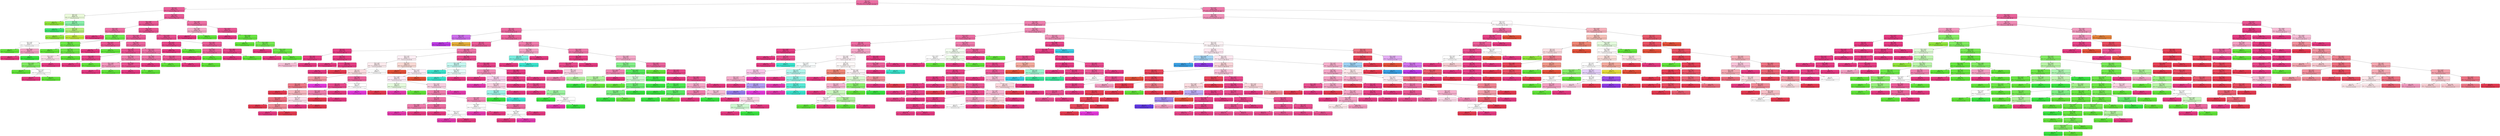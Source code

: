 digraph Tree {
node [shape=box, style="filled, rounded", color="black", fontname=helvetica] ;
edge [fontname=helvetica] ;
0 [label="X[3] <= 4.5\ngini = 0.4\nsamples = 8981\nvalue = [15, 5, 10, 3, 70, 1000, 65, 27, 6, 77, 6, 21\n2, 0, 14, 17, 41, 11, 39, 10817, 1710, 305]", fillcolor="#ec6fa4"] ;
1 [label="X[3] <= 3.5\ngini = 0.28\nsamples = 2172\nvalue = [0, 0, 0, 3, 34, 496, 1, 27, 0, 0, 0, 0, 0, 0\n0, 0, 0, 0, 0, 2901, 0, 0]", fillcolor="#ea5e99"] ;
0 -> 1 [labeldistance=2.5, labelangle=45, headlabel="True"] ;
2 [label="X[0] <= 0.5\ngini = 0.54\nsamples = 43\nvalue = [0, 0, 0, 3, 34, 0, 0, 27, 0, 0, 0, 0, 0, 0\n0, 0, 0, 0, 0, 0, 0, 0]", fillcolor="#eafada"] ;
1 -> 2 ;
3 [label="gini = 0.0\nsamples = 16\nvalue = [0, 0, 0, 0, 25, 0, 0, 0, 0, 0, 0, 0, 0, 0\n0, 0, 0, 0, 0, 0, 0, 0]", fillcolor="#8fe539"] ;
2 -> 3 ;
4 [label="X[3] <= 0.5\ngini = 0.46\nsamples = 27\nvalue = [0, 0, 0, 3, 9, 0, 0, 27, 0, 0, 0, 0, 0, 0\n0, 0, 0, 0, 0, 0, 0, 0]", fillcolor="#88efa9"] ;
2 -> 4 ;
5 [label="gini = 0.0\nsamples = 20\nvalue = [0, 0, 0, 0, 0, 0, 0, 27, 0, 0, 0, 0, 0, 0\n0, 0, 0, 0, 0, 0, 0, 0]", fillcolor="#39e56f"] ;
4 -> 5 ;
6 [label="X[3] <= 1.5\ngini = 0.38\nsamples = 7\nvalue = [0, 0, 0, 3, 9, 0, 0, 0, 0, 0, 0, 0, 0, 0\n0, 0, 0, 0, 0, 0, 0, 0]", fillcolor="#b4ee7b"] ;
4 -> 6 ;
7 [label="gini = 0.0\nsamples = 4\nvalue = [0, 0, 0, 0, 9, 0, 0, 0, 0, 0, 0, 0, 0, 0\n0, 0, 0, 0, 0, 0, 0, 0]", fillcolor="#8fe539"] ;
6 -> 7 ;
8 [label="gini = 0.0\nsamples = 3\nvalue = [0, 0, 0, 3, 0, 0, 0, 0, 0, 0, 0, 0, 0, 0\n0, 0, 0, 0, 0, 0, 0, 0]", fillcolor="#bde539"] ;
6 -> 8 ;
9 [label="X[1] <= 135.5\ngini = 0.25\nsamples = 2129\nvalue = [0, 0, 0, 0, 0, 496, 1, 0, 0, 0, 0, 0, 0, 0\n0, 0, 0, 0, 0, 2901, 0, 0]", fillcolor="#e95b97"] ;
1 -> 9 ;
10 [label="X[2] <= 286.5\ngini = 0.23\nsamples = 1747\nvalue = [0, 0, 0, 0, 0, 365, 1, 0, 0, 0, 0, 0, 0, 0\n0, 0, 0, 0, 0, 2422, 0, 0]", fillcolor="#e95794"] ;
9 -> 10 ;
11 [label="X[4] <= 35.0\ngini = 0.32\nsamples = 342\nvalue = [0, 0, 0, 0, 0, 105, 1, 0, 0, 0, 0, 0, 0, 0\n0, 0, 0, 0, 0, 431, 0, 0]", fillcolor="#eb6aa0"] ;
10 -> 11 ;
12 [label="gini = 0.0\nsamples = 271\nvalue = [0, 0, 0, 0, 0, 0, 0, 0, 0, 0, 0, 0, 0, 0\n0, 0, 0, 0, 0, 423, 0, 0]", fillcolor="#e53981"] ;
11 -> 12 ;
13 [label="X[0] <= 15.0\ngini = 0.15\nsamples = 71\nvalue = [0, 0, 0, 0, 0, 105, 1, 0, 0, 0, 0, 0, 0, 0\n0, 0, 0, 0, 0, 8, 0, 0]", fillcolor="#6ee74a"] ;
11 -> 13 ;
14 [label="X[2] <= 26.5\ngini = 0.64\nsamples = 3\nvalue = [0, 0, 0, 0, 0, 2, 1, 0, 0, 0, 0, 0, 0, 0\n0, 0, 0, 0, 0, 2, 0, 0]", fillcolor="#ffffff"] ;
13 -> 14 ;
15 [label="gini = 0.0\nsamples = 1\nvalue = [0, 0, 0, 0, 0, 2, 0, 0, 0, 0, 0, 0, 0, 0\n0, 0, 0, 0, 0, 0, 0, 0]", fillcolor="#61e539"] ;
14 -> 15 ;
16 [label="X[4] <= 595.5\ngini = 0.44\nsamples = 2\nvalue = [0, 0, 0, 0, 0, 0, 1, 0, 0, 0, 0, 0, 0, 0\n0, 0, 0, 0, 0, 2, 0, 0]", fillcolor="#f29cc0"] ;
14 -> 16 ;
17 [label="gini = 0.0\nsamples = 1\nvalue = [0, 0, 0, 0, 0, 0, 0, 0, 0, 0, 0, 0, 0, 0\n0, 0, 0, 0, 0, 2, 0, 0]", fillcolor="#e53981"] ;
16 -> 17 ;
18 [label="gini = 0.0\nsamples = 1\nvalue = [0, 0, 0, 0, 0, 0, 1, 0, 0, 0, 0, 0, 0, 0\n0, 0, 0, 0, 0, 0, 0, 0]", fillcolor="#39e541"] ;
16 -> 18 ;
19 [label="X[0] <= 40.5\ngini = 0.1\nsamples = 68\nvalue = [0, 0, 0, 0, 0, 103, 0, 0, 0, 0, 0, 0, 0, 0\n0, 0, 0, 0, 0, 6, 0, 0]", fillcolor="#6ae745"] ;
13 -> 19 ;
20 [label="gini = 0.0\nsamples = 8\nvalue = [0, 0, 0, 0, 0, 13, 0, 0, 0, 0, 0, 0, 0, 0\n0, 0, 0, 0, 0, 0, 0, 0]", fillcolor="#61e539"] ;
19 -> 20 ;
21 [label="X[1] <= 78.5\ngini = 0.12\nsamples = 60\nvalue = [0, 0, 0, 0, 0, 90, 0, 0, 0, 0, 0, 0, 0, 0\n0, 0, 0, 0, 0, 6, 0, 0]", fillcolor="#6ce746"] ;
19 -> 21 ;
22 [label="X[4] <= 512.0\ngini = 0.5\nsamples = 8\nvalue = [0, 0, 0, 0, 0, 5, 0, 0, 0, 0, 0, 0, 0, 0\n0, 0, 0, 0, 0, 6, 0, 0]", fillcolor="#fbdeea"] ;
21 -> 22 ;
23 [label="X[4] <= 414.0\ngini = 0.28\nsamples = 5\nvalue = [0, 0, 0, 0, 0, 5, 0, 0, 0, 0, 0, 0, 0, 0\n0, 0, 0, 0, 0, 1, 0, 0]", fillcolor="#81ea61"] ;
22 -> 23 ;
24 [label="gini = 0.0\nsamples = 3\nvalue = [0, 0, 0, 0, 0, 4, 0, 0, 0, 0, 0, 0, 0, 0\n0, 0, 0, 0, 0, 0, 0, 0]", fillcolor="#61e539"] ;
23 -> 24 ;
25 [label="X[2] <= 245.5\ngini = 0.5\nsamples = 2\nvalue = [0, 0, 0, 0, 0, 1, 0, 0, 0, 0, 0, 0, 0, 0\n0, 0, 0, 0, 0, 1, 0, 0]", fillcolor="#ffffff"] ;
23 -> 25 ;
26 [label="gini = 0.0\nsamples = 1\nvalue = [0, 0, 0, 0, 0, 0, 0, 0, 0, 0, 0, 0, 0, 0\n0, 0, 0, 0, 0, 1, 0, 0]", fillcolor="#e53981"] ;
25 -> 26 ;
27 [label="gini = 0.0\nsamples = 1\nvalue = [0, 0, 0, 0, 0, 1, 0, 0, 0, 0, 0, 0, 0, 0\n0, 0, 0, 0, 0, 0, 0, 0]", fillcolor="#61e539"] ;
25 -> 27 ;
28 [label="gini = 0.0\nsamples = 3\nvalue = [0, 0, 0, 0, 0, 0, 0, 0, 0, 0, 0, 0, 0, 0\n0, 0, 0, 0, 0, 5, 0, 0]", fillcolor="#e53981"] ;
22 -> 28 ;
29 [label="gini = 0.0\nsamples = 52\nvalue = [0, 0, 0, 0, 0, 85, 0, 0, 0, 0, 0, 0, 0, 0\n0, 0, 0, 0, 0, 0, 0, 0]", fillcolor="#61e539"] ;
21 -> 29 ;
30 [label="X[1] <= 133.5\ngini = 0.2\nsamples = 1405\nvalue = [0, 0, 0, 0, 0, 260, 0, 0, 0, 0, 0, 0, 0, 0\n0, 0, 0, 0, 0, 1991, 0, 0]", fillcolor="#e85391"] ;
10 -> 30 ;
31 [label="X[1] <= 115.0\ngini = 0.24\nsamples = 699\nvalue = [0, 0, 0, 0, 0, 153, 0, 0, 0, 0, 0, 0, 0, 0\n0, 0, 0, 0, 0, 972, 0, 0]", fillcolor="#e95895"] ;
30 -> 31 ;
32 [label="X[4] <= 120.5\ngini = 0.2\nsamples = 440\nvalue = [0, 0, 0, 0, 0, 78, 0, 0, 0, 0, 0, 0, 0, 0\n0, 0, 0, 0, 0, 630, 0, 0]", fillcolor="#e85291"] ;
31 -> 32 ;
33 [label="gini = 0.0\nsamples = 391\nvalue = [0, 0, 0, 0, 0, 0, 0, 0, 0, 0, 0, 0, 0, 0\n0, 0, 0, 0, 0, 630, 0, 0]", fillcolor="#e53981"] ;
32 -> 33 ;
34 [label="gini = 0.0\nsamples = 49\nvalue = [0, 0, 0, 0, 0, 78, 0, 0, 0, 0, 0, 0, 0, 0\n0, 0, 0, 0, 0, 0, 0, 0]", fillcolor="#61e539"] ;
32 -> 34 ;
35 [label="X[2] <= 362.5\ngini = 0.3\nsamples = 259\nvalue = [0, 0, 0, 0, 0, 75, 0, 0, 0, 0, 0, 0, 0, 0\n0, 0, 0, 0, 0, 342, 0, 0]", fillcolor="#eb649d"] ;
31 -> 35 ;
36 [label="X[1] <= 131.5\ngini = 0.18\nsamples = 83\nvalue = [0, 0, 0, 0, 0, 13, 0, 0, 0, 0, 0, 0, 0, 0\n0, 0, 0, 0, 0, 116, 0, 0]", fillcolor="#e84f8f"] ;
35 -> 36 ;
37 [label="X[4] <= 188.5\ngini = 0.1\nsamples = 65\nvalue = [0, 0, 0, 0, 0, 5, 0, 0, 0, 0, 0, 0, 0, 0\n0, 0, 0, 0, 0, 92, 0, 0]", fillcolor="#e64488"] ;
36 -> 37 ;
38 [label="gini = 0.0\nsamples = 61\nvalue = [0, 0, 0, 0, 0, 0, 0, 0, 0, 0, 0, 0, 0, 0\n0, 0, 0, 0, 0, 92, 0, 0]", fillcolor="#e53981"] ;
37 -> 38 ;
39 [label="gini = 0.0\nsamples = 4\nvalue = [0, 0, 0, 0, 0, 5, 0, 0, 0, 0, 0, 0, 0, 0\n0, 0, 0, 0, 0, 0, 0, 0]", fillcolor="#61e539"] ;
37 -> 39 ;
40 [label="X[2] <= 320.0\ngini = 0.38\nsamples = 18\nvalue = [0, 0, 0, 0, 0, 8, 0, 0, 0, 0, 0, 0, 0, 0\n0, 0, 0, 0, 0, 24, 0, 0]", fillcolor="#ee7bab"] ;
36 -> 40 ;
41 [label="X[4] <= 184.5\ngini = 0.43\nsamples = 11\nvalue = [0, 0, 0, 0, 0, 7, 0, 0, 0, 0, 0, 0, 0, 0\n0, 0, 0, 0, 0, 15, 0, 0]", fillcolor="#f195bc"] ;
40 -> 41 ;
42 [label="gini = 0.0\nsamples = 7\nvalue = [0, 0, 0, 0, 0, 0, 0, 0, 0, 0, 0, 0, 0, 0\n0, 0, 0, 0, 0, 15, 0, 0]", fillcolor="#e53981"] ;
41 -> 42 ;
43 [label="gini = 0.0\nsamples = 4\nvalue = [0, 0, 0, 0, 0, 7, 0, 0, 0, 0, 0, 0, 0, 0\n0, 0, 0, 0, 0, 0, 0, 0]", fillcolor="#61e539"] ;
41 -> 43 ;
44 [label="X[4] <= 203.0\ngini = 0.18\nsamples = 7\nvalue = [0, 0, 0, 0, 0, 1, 0, 0, 0, 0, 0, 0, 0, 0\n0, 0, 0, 0, 0, 9, 0, 0]", fillcolor="#e84f8f"] ;
40 -> 44 ;
45 [label="gini = 0.0\nsamples = 6\nvalue = [0, 0, 0, 0, 0, 0, 0, 0, 0, 0, 0, 0, 0, 0\n0, 0, 0, 0, 0, 9, 0, 0]", fillcolor="#e53981"] ;
44 -> 45 ;
46 [label="gini = 0.0\nsamples = 1\nvalue = [0, 0, 0, 0, 0, 1, 0, 0, 0, 0, 0, 0, 0, 0\n0, 0, 0, 0, 0, 0, 0, 0]", fillcolor="#61e539"] ;
44 -> 46 ;
47 [label="X[1] <= 129.0\ngini = 0.34\nsamples = 176\nvalue = [0, 0, 0, 0, 0, 62, 0, 0, 0, 0, 0, 0, 0, 0\n0, 0, 0, 0, 0, 226, 0, 0]", fillcolor="#ec6fa4"] ;
35 -> 47 ;
48 [label="X[4] <= 280.0\ngini = 0.35\nsamples = 157\nvalue = [0, 0, 0, 0, 0, 58, 0, 0, 0, 0, 0, 0, 0, 0\n0, 0, 0, 0, 0, 198, 0, 0]", fillcolor="#ed73a6"] ;
47 -> 48 ;
49 [label="gini = 0.0\nsamples = 123\nvalue = [0, 0, 0, 0, 0, 0, 0, 0, 0, 0, 0, 0, 0, 0\n0, 0, 0, 0, 0, 198, 0, 0]", fillcolor="#e53981"] ;
48 -> 49 ;
50 [label="gini = 0.0\nsamples = 34\nvalue = [0, 0, 0, 0, 0, 58, 0, 0, 0, 0, 0, 0, 0, 0\n0, 0, 0, 0, 0, 0, 0, 0]", fillcolor="#61e539"] ;
48 -> 50 ;
51 [label="X[4] <= 150.5\ngini = 0.22\nsamples = 19\nvalue = [0, 0, 0, 0, 0, 4, 0, 0, 0, 0, 0, 0, 0, 0\n0, 0, 0, 0, 0, 28, 0, 0]", fillcolor="#e95593"] ;
47 -> 51 ;
52 [label="gini = 0.0\nsamples = 16\nvalue = [0, 0, 0, 0, 0, 0, 0, 0, 0, 0, 0, 0, 0, 0\n0, 0, 0, 0, 0, 28, 0, 0]", fillcolor="#e53981"] ;
51 -> 52 ;
53 [label="gini = 0.0\nsamples = 3\nvalue = [0, 0, 0, 0, 0, 4, 0, 0, 0, 0, 0, 0, 0, 0\n0, 0, 0, 0, 0, 0, 0, 0]", fillcolor="#61e539"] ;
51 -> 53 ;
54 [label="X[1] <= 134.5\ngini = 0.17\nsamples = 706\nvalue = [0, 0, 0, 0, 0, 107, 0, 0, 0, 0, 0, 0, 0, 0\n0, 0, 0, 0, 0, 1019, 0, 0]", fillcolor="#e84e8e"] ;
30 -> 54 ;
55 [label="X[4] <= 229.0\ngini = 0.11\nsamples = 390\nvalue = [0, 0, 0, 0, 0, 35, 0, 0, 0, 0, 0, 0, 0, 0\n0, 0, 0, 0, 0, 587, 0, 0]", fillcolor="#e74589"] ;
54 -> 55 ;
56 [label="gini = 0.0\nsamples = 366\nvalue = [0, 0, 0, 0, 0, 0, 0, 0, 0, 0, 0, 0, 0, 0\n0, 0, 0, 0, 0, 587, 0, 0]", fillcolor="#e53981"] ;
55 -> 56 ;
57 [label="gini = 0.0\nsamples = 24\nvalue = [0, 0, 0, 0, 0, 35, 0, 0, 0, 0, 0, 0, 0, 0\n0, 0, 0, 0, 0, 0, 0, 0]", fillcolor="#61e539"] ;
55 -> 57 ;
58 [label="X[2] <= 392.5\ngini = 0.24\nsamples = 316\nvalue = [0, 0, 0, 0, 0, 72, 0, 0, 0, 0, 0, 0, 0, 0\n0, 0, 0, 0, 0, 432, 0, 0]", fillcolor="#e95a96"] ;
54 -> 58 ;
59 [label="X[4] <= 228.5\ngini = 0.27\nsamples = 257\nvalue = [0, 0, 0, 0, 0, 68, 0, 0, 0, 0, 0, 0, 0, 0\n0, 0, 0, 0, 0, 348, 0, 0]", fillcolor="#ea609a"] ;
58 -> 59 ;
60 [label="gini = 0.0\nsamples = 215\nvalue = [0, 0, 0, 0, 0, 0, 0, 0, 0, 0, 0, 0, 0, 0\n0, 0, 0, 0, 0, 348, 0, 0]", fillcolor="#e53981"] ;
59 -> 60 ;
61 [label="gini = 0.0\nsamples = 42\nvalue = [0, 0, 0, 0, 0, 68, 0, 0, 0, 0, 0, 0, 0, 0\n0, 0, 0, 0, 0, 0, 0, 0]", fillcolor="#61e539"] ;
59 -> 61 ;
62 [label="X[4] <= 306.0\ngini = 0.09\nsamples = 59\nvalue = [0, 0, 0, 0, 0, 4, 0, 0, 0, 0, 0, 0, 0, 0\n0, 0, 0, 0, 0, 84, 0, 0]", fillcolor="#e64287"] ;
58 -> 62 ;
63 [label="gini = 0.0\nsamples = 56\nvalue = [0, 0, 0, 0, 0, 0, 0, 0, 0, 0, 0, 0, 0, 0\n0, 0, 0, 0, 0, 84, 0, 0]", fillcolor="#e53981"] ;
62 -> 63 ;
64 [label="gini = 0.0\nsamples = 3\nvalue = [0, 0, 0, 0, 0, 4, 0, 0, 0, 0, 0, 0, 0, 0\n0, 0, 0, 0, 0, 0, 0, 0]", fillcolor="#61e539"] ;
62 -> 64 ;
65 [label="X[2] <= 249.0\ngini = 0.34\nsamples = 382\nvalue = [0, 0, 0, 0, 0, 131, 0, 0, 0, 0, 0, 0, 0, 0\n0, 0, 0, 0, 0, 479, 0, 0]", fillcolor="#ec6fa3"] ;
9 -> 65 ;
66 [label="X[4] <= 166.0\ngini = 0.46\nsamples = 148\nvalue = [0, 0, 0, 0, 0, 84, 0, 0, 0, 0, 0, 0, 0, 0\n0, 0, 0, 0, 0, 149, 0, 0]", fillcolor="#f4a9c8"] ;
65 -> 66 ;
67 [label="gini = 0.0\nsamples = 97\nvalue = [0, 0, 0, 0, 0, 0, 0, 0, 0, 0, 0, 0, 0, 0\n0, 0, 0, 0, 0, 149, 0, 0]", fillcolor="#e53981"] ;
66 -> 67 ;
68 [label="gini = 0.0\nsamples = 51\nvalue = [0, 0, 0, 0, 0, 84, 0, 0, 0, 0, 0, 0, 0, 0\n0, 0, 0, 0, 0, 0, 0, 0]", fillcolor="#61e539"] ;
66 -> 68 ;
69 [label="X[4] <= 231.0\ngini = 0.22\nsamples = 234\nvalue = [0, 0, 0, 0, 0, 47, 0, 0, 0, 0, 0, 0, 0, 0\n0, 0, 0, 0, 0, 330, 0, 0]", fillcolor="#e95593"] ;
65 -> 69 ;
70 [label="gini = 0.0\nsamples = 201\nvalue = [0, 0, 0, 0, 0, 0, 0, 0, 0, 0, 0, 0, 0, 0\n0, 0, 0, 0, 0, 328, 0, 0]", fillcolor="#e53981"] ;
69 -> 70 ;
71 [label="X[4] <= 722.0\ngini = 0.08\nsamples = 33\nvalue = [0, 0, 0, 0, 0, 47, 0, 0, 0, 0, 0, 0, 0, 0\n0, 0, 0, 0, 0, 2, 0, 0]", fillcolor="#68e641"] ;
69 -> 71 ;
72 [label="gini = 0.0\nsamples = 23\nvalue = [0, 0, 0, 0, 0, 30, 0, 0, 0, 0, 0, 0, 0, 0\n0, 0, 0, 0, 0, 0, 0, 0]", fillcolor="#61e539"] ;
71 -> 72 ;
73 [label="X[2] <= 253.5\ngini = 0.19\nsamples = 10\nvalue = [0, 0, 0, 0, 0, 17, 0, 0, 0, 0, 0, 0, 0, 0\n0, 0, 0, 0, 0, 2, 0, 0]", fillcolor="#74e850"] ;
71 -> 73 ;
74 [label="gini = 0.0\nsamples = 1\nvalue = [0, 0, 0, 0, 0, 0, 0, 0, 0, 0, 0, 0, 0, 0\n0, 0, 0, 0, 0, 1, 0, 0]", fillcolor="#e53981"] ;
73 -> 74 ;
75 [label="X[4] <= 730.0\ngini = 0.1\nsamples = 9\nvalue = [0, 0, 0, 0, 0, 17, 0, 0, 0, 0, 0, 0, 0, 0\n0, 0, 0, 0, 0, 1, 0, 0]", fillcolor="#6ae745"] ;
73 -> 75 ;
76 [label="gini = 0.0\nsamples = 1\nvalue = [0, 0, 0, 0, 0, 0, 0, 0, 0, 0, 0, 0, 0, 0\n0, 0, 0, 0, 0, 1, 0, 0]", fillcolor="#e53981"] ;
75 -> 76 ;
77 [label="gini = 0.0\nsamples = 8\nvalue = [0, 0, 0, 0, 0, 17, 0, 0, 0, 0, 0, 0, 0, 0\n0, 0, 0, 0, 0, 0, 0, 0]", fillcolor="#61e539"] ;
75 -> 77 ;
78 [label="X[3] <= 224.5\ngini = 0.43\nsamples = 6809\nvalue = [15, 5, 10, 0, 36, 504, 64, 0, 6, 77, 6, 21, 2\n0, 14, 17, 41, 11, 39, 7916, 1710, 305]", fillcolor="#ed78a9"] ;
0 -> 78 [labeldistance=2.5, labelangle=-45, headlabel="False"] ;
79 [label="X[3] <= 90.0\ngini = 0.54\nsamples = 3182\nvalue = [0, 5, 10, 0, 15, 108, 38, 0, 6, 77, 6, 21, 2\n0, 14, 17, 41, 11, 39, 3235, 1115, 287]", fillcolor="#f194bb"] ;
78 -> 79 ;
80 [label="X[1] <= 26.5\ngini = 0.45\nsamples = 2530\nvalue = [0, 5, 0, 0, 0, 61, 38, 0, 6, 77, 6, 21, 2, 0\n11, 8, 41, 11, 39, 2890, 758, 55]", fillcolor="#ee7ead"] ;
79 -> 80 ;
81 [label="X[0] <= 15.0\ngini = 0.38\nsamples = 658\nvalue = [0, 5, 0, 0, 0, 25, 37, 0, 0, 53, 0, 0, 2, 0\n3, 0, 19, 9, 20, 805, 30, 23]", fillcolor="#eb679e"] ;
80 -> 81 ;
82 [label="X[4] <= 133.0\ngini = 0.33\nsamples = 15\nvalue = [0, 5, 0, 0, 0, 0, 0, 0, 0, 0, 0, 0, 0, 0\n0, 0, 19, 0, 0, 0, 0, 0]", fillcolor="#ce6dec"] ;
81 -> 82 ;
83 [label="gini = 0.0\nsamples = 13\nvalue = [0, 0, 0, 0, 0, 0, 0, 0, 0, 0, 0, 0, 0, 0\n0, 0, 19, 0, 0, 0, 0, 0]", fillcolor="#bd39e5"] ;
82 -> 83 ;
84 [label="gini = 0.0\nsamples = 2\nvalue = [0, 5, 0, 0, 0, 0, 0, 0, 0, 0, 0, 0, 0, 0\n0, 0, 0, 0, 0, 0, 0, 0]", fillcolor="#e5ae39"] ;
82 -> 84 ;
85 [label="X[0] <= 114.5\ngini = 0.35\nsamples = 643\nvalue = [0, 0, 0, 0, 0, 25, 37, 0, 0, 53, 0, 0, 2, 0\n3, 0, 0, 9, 20, 805, 30, 23]", fillcolor="#eb639c"] ;
81 -> 85 ;
86 [label="X[4] <= 6.0\ngini = 0.29\nsamples = 433\nvalue = [0, 0, 0, 0, 0, 6, 3, 0, 0, 12, 0, 0, 2, 0\n3, 0, 0, 9, 20, 571, 30, 23]", fillcolor="#e95a96"] ;
85 -> 86 ;
87 [label="X[1] <= 2.5\ngini = 0.03\nsamples = 199\nvalue = [0, 0, 0, 0, 0, 0, 0, 0, 0, 0, 0, 0, 2, 0\n0, 0, 0, 0, 0, 289, 2, 0]", fillcolor="#e53c83"] ;
86 -> 87 ;
88 [label="X[0] <= 56.0\ngini = 0.04\nsamples = 64\nvalue = [0, 0, 0, 0, 0, 0, 0, 0, 0, 0, 0, 0, 2, 0\n0, 0, 0, 0, 0, 98, 0, 0]", fillcolor="#e63d84"] ;
87 -> 88 ;
89 [label="gini = 0.48\nsamples = 4\nvalue = [0, 0, 0, 0, 0, 0, 0, 0, 0, 0, 0, 0, 2, 0\n0, 0, 0, 0, 0, 3, 0, 0]", fillcolor="#f6bdd5"] ;
88 -> 89 ;
90 [label="gini = 0.0\nsamples = 60\nvalue = [0, 0, 0, 0, 0, 0, 0, 0, 0, 0, 0, 0, 0, 0\n0, 0, 0, 0, 0, 95, 0, 0]", fillcolor="#e53981"] ;
88 -> 90 ;
91 [label="X[1] <= 17.0\ngini = 0.02\nsamples = 135\nvalue = [0, 0, 0, 0, 0, 0, 0, 0, 0, 0, 0, 0, 0, 0\n0, 0, 0, 0, 0, 191, 2, 0]", fillcolor="#e53b82"] ;
87 -> 91 ;
92 [label="gini = 0.0\nsamples = 33\nvalue = [0, 0, 0, 0, 0, 0, 0, 0, 0, 0, 0, 0, 0, 0\n0, 0, 0, 0, 0, 48, 0, 0]", fillcolor="#e53981"] ;
91 -> 92 ;
93 [label="X[4] <= 2.5\ngini = 0.03\nsamples = 102\nvalue = [0, 0, 0, 0, 0, 0, 0, 0, 0, 0, 0, 0, 0, 0\n0, 0, 0, 0, 0, 143, 2, 0]", fillcolor="#e53c83"] ;
91 -> 93 ;
94 [label="gini = 0.0\nsamples = 100\nvalue = [0, 0, 0, 0, 0, 0, 0, 0, 0, 0, 0, 0, 0, 0\n0, 0, 0, 0, 0, 143, 0, 0]", fillcolor="#e53981"] ;
93 -> 94 ;
95 [label="gini = 0.0\nsamples = 2\nvalue = [0, 0, 0, 0, 0, 0, 0, 0, 0, 0, 0, 0, 0, 0\n0, 0, 0, 0, 0, 0, 2, 0]", fillcolor="#e53950"] ;
93 -> 95 ;
96 [label="X[0] <= 80.5\ngini = 0.45\nsamples = 234\nvalue = [0, 0, 0, 0, 0, 6, 3, 0, 0, 12, 0, 0, 0, 0\n3, 0, 0, 9, 20, 282, 28, 23]", fillcolor="#ed73a6"] ;
86 -> 96 ;
97 [label="X[3] <= 15.5\ngini = 0.79\nsamples = 72\nvalue = [0, 0, 0, 0, 0, 6, 0, 0, 0, 0, 0, 0, 0, 0\n3, 0, 0, 9, 14, 36, 28, 23]", fillcolor="#fdeef4"] ;
96 -> 97 ;
98 [label="X[3] <= 10.0\ngini = 0.65\nsamples = 36\nvalue = [0, 0, 0, 0, 0, 0, 0, 0, 0, 0, 0, 0, 0, 0\n3, 0, 0, 9, 0, 24, 28, 0]", fillcolor="#fcebee"] ;
97 -> 98 ;
99 [label="X[1] <= 7.5\ngini = 0.61\nsamples = 31\nvalue = [0, 0, 0, 0, 0, 0, 0, 0, 0, 0, 0, 0, 0, 0\n0, 0, 0, 9, 0, 21, 28, 0]", fillcolor="#fadade"] ;
98 -> 99 ;
100 [label="X[4] <= 64.0\ngini = 0.54\nsamples = 21\nvalue = [0, 0, 0, 0, 0, 0, 0, 0, 0, 0, 0, 0, 0, 0\n0, 0, 0, 8, 0, 8, 26, 0]", fillcolor="#f196a2"] ;
99 -> 100 ;
101 [label="X[4] <= 10.0\ngini = 0.36\nsamples = 17\nvalue = [0, 0, 0, 0, 0, 0, 0, 0, 0, 0, 0, 0, 0, 0\n0, 0, 0, 0, 0, 8, 26, 0]", fillcolor="#ed7686"] ;
100 -> 101 ;
102 [label="gini = 0.0\nsamples = 6\nvalue = [0, 0, 0, 0, 0, 0, 0, 0, 0, 0, 0, 0, 0, 0\n0, 0, 0, 0, 0, 0, 13, 0]", fillcolor="#e53950"] ;
101 -> 102 ;
103 [label="X[1] <= 6.0\ngini = 0.47\nsamples = 11\nvalue = [0, 0, 0, 0, 0, 0, 0, 0, 0, 0, 0, 0, 0, 0\n0, 0, 0, 0, 0, 8, 13, 0]", fillcolor="#f5b3bc"] ;
101 -> 103 ;
104 [label="X[2] <= 124.5\ngini = 0.32\nsamples = 4\nvalue = [0, 0, 0, 0, 0, 0, 0, 0, 0, 0, 0, 0, 0, 0\n0, 0, 0, 0, 0, 2, 8, 0]", fillcolor="#ec6a7c"] ;
103 -> 104 ;
105 [label="gini = 0.0\nsamples = 2\nvalue = [0, 0, 0, 0, 0, 0, 0, 0, 0, 0, 0, 0, 0, 0\n0, 0, 0, 0, 0, 0, 3, 0]", fillcolor="#e53950"] ;
104 -> 105 ;
106 [label="X[4] <= 35.5\ngini = 0.41\nsamples = 2\nvalue = [0, 0, 0, 0, 0, 0, 0, 0, 0, 0, 0, 0, 0, 0\n0, 0, 0, 0, 0, 2, 5, 0]", fillcolor="#ef8896"] ;
104 -> 106 ;
107 [label="gini = 0.0\nsamples = 1\nvalue = [0, 0, 0, 0, 0, 0, 0, 0, 0, 0, 0, 0, 0, 0\n0, 0, 0, 0, 0, 2, 0, 0]", fillcolor="#e53981"] ;
106 -> 107 ;
108 [label="gini = 0.0\nsamples = 1\nvalue = [0, 0, 0, 0, 0, 0, 0, 0, 0, 0, 0, 0, 0, 0\n0, 0, 0, 0, 0, 0, 5, 0]", fillcolor="#e53950"] ;
106 -> 108 ;
109 [label="X[4] <= 19.5\ngini = 0.5\nsamples = 7\nvalue = [0, 0, 0, 0, 0, 0, 0, 0, 0, 0, 0, 0, 0, 0\n0, 0, 0, 0, 0, 6, 5, 0]", fillcolor="#fbdeea"] ;
103 -> 109 ;
110 [label="gini = 0.0\nsamples = 3\nvalue = [0, 0, 0, 0, 0, 0, 0, 0, 0, 0, 0, 0, 0, 0\n0, 0, 0, 0, 0, 6, 0, 0]", fillcolor="#e53981"] ;
109 -> 110 ;
111 [label="gini = 0.0\nsamples = 4\nvalue = [0, 0, 0, 0, 0, 0, 0, 0, 0, 0, 0, 0, 0, 0\n0, 0, 0, 0, 0, 0, 5, 0]", fillcolor="#e53950"] ;
109 -> 111 ;
112 [label="gini = 0.0\nsamples = 4\nvalue = [0, 0, 0, 0, 0, 0, 0, 0, 0, 0, 0, 0, 0, 0\n0, 0, 0, 8, 0, 0, 0, 0]", fillcolor="#e539dc"] ;
100 -> 112 ;
113 [label="X[4] <= 60.0\ngini = 0.32\nsamples = 10\nvalue = [0, 0, 0, 0, 0, 0, 0, 0, 0, 0, 0, 0, 0, 0\n0, 0, 0, 1, 0, 13, 2, 0]", fillcolor="#eb639c"] ;
99 -> 113 ;
114 [label="X[1] <= 8.5\ngini = 0.13\nsamples = 8\nvalue = [0, 0, 0, 0, 0, 0, 0, 0, 0, 0, 0, 0, 0, 0\n0, 0, 0, 0, 0, 13, 1, 0]", fillcolor="#e7488b"] ;
113 -> 114 ;
115 [label="X[4] <= 10.0\ngini = 0.38\nsamples = 2\nvalue = [0, 0, 0, 0, 0, 0, 0, 0, 0, 0, 0, 0, 0, 0\n0, 0, 0, 0, 0, 3, 1, 0]", fillcolor="#ee7bab"] ;
114 -> 115 ;
116 [label="gini = 0.0\nsamples = 1\nvalue = [0, 0, 0, 0, 0, 0, 0, 0, 0, 0, 0, 0, 0, 0\n0, 0, 0, 0, 0, 0, 1, 0]", fillcolor="#e53950"] ;
115 -> 116 ;
117 [label="gini = 0.0\nsamples = 1\nvalue = [0, 0, 0, 0, 0, 0, 0, 0, 0, 0, 0, 0, 0, 0\n0, 0, 0, 0, 0, 3, 0, 0]", fillcolor="#e53981"] ;
115 -> 117 ;
118 [label="gini = 0.0\nsamples = 6\nvalue = [0, 0, 0, 0, 0, 0, 0, 0, 0, 0, 0, 0, 0, 0\n0, 0, 0, 0, 0, 10, 0, 0]", fillcolor="#e53981"] ;
114 -> 118 ;
119 [label="X[4] <= 156.5\ngini = 0.5\nsamples = 2\nvalue = [0, 0, 0, 0, 0, 0, 0, 0, 0, 0, 0, 0, 0, 0\n0, 0, 0, 1, 0, 0, 1, 0]", fillcolor="#ffffff"] ;
113 -> 119 ;
120 [label="gini = 0.0\nsamples = 1\nvalue = [0, 0, 0, 0, 0, 0, 0, 0, 0, 0, 0, 0, 0, 0\n0, 0, 0, 1, 0, 0, 0, 0]", fillcolor="#e539dc"] ;
119 -> 120 ;
121 [label="gini = 0.0\nsamples = 1\nvalue = [0, 0, 0, 0, 0, 0, 0, 0, 0, 0, 0, 0, 0, 0\n0, 0, 0, 0, 0, 0, 1, 0]", fillcolor="#e53950"] ;
119 -> 121 ;
122 [label="gini = 0.5\nsamples = 5\nvalue = [0, 0, 0, 0, 0, 0, 0, 0, 0, 0, 0, 0, 0, 0\n3, 0, 0, 0, 0, 3, 0, 0]", fillcolor="#ffffff"] ;
98 -> 122 ;
123 [label="X[3] <= 24.5\ngini = 0.7\nsamples = 36\nvalue = [0, 0, 0, 0, 0, 6, 0, 0, 0, 0, 0, 0, 0, 0\n0, 0, 0, 0, 14, 12, 0, 23]", fillcolor="#f9d9d4"] ;
97 -> 123 ;
124 [label="gini = 0.0\nsamples = 7\nvalue = [0, 0, 0, 0, 0, 0, 0, 0, 0, 0, 0, 0, 0, 0\n0, 0, 0, 0, 0, 0, 0, 18]", fillcolor="#e55039"] ;
123 -> 124 ;
125 [label="X[2] <= 122.0\ngini = 0.71\nsamples = 29\nvalue = [0, 0, 0, 0, 0, 6, 0, 0, 0, 0, 0, 0, 0, 0\n0, 0, 0, 0, 14, 12, 0, 5]", fillcolor="#fdeff9"] ;
123 -> 125 ;
126 [label="X[4] <= 260.0\ngini = 0.63\nsamples = 26\nvalue = [0, 0, 0, 0, 0, 6, 0, 0, 0, 0, 0, 0, 0, 0\n0, 0, 0, 0, 14, 12, 0, 0]", fillcolor="#fcebf7"] ;
125 -> 126 ;
127 [label="X[4] <= 72.0\ngini = 0.5\nsamples = 8\nvalue = [0, 0, 0, 0, 0, 6, 0, 0, 0, 0, 0, 0, 0, 0\n0, 0, 0, 0, 5, 0, 0, 0]", fillcolor="#e5fbde"] ;
126 -> 127 ;
128 [label="gini = 0.0\nsamples = 4\nvalue = [0, 0, 0, 0, 0, 0, 0, 0, 0, 0, 0, 0, 0, 0\n0, 0, 0, 0, 5, 0, 0, 0]", fillcolor="#e539ae"] ;
127 -> 128 ;
129 [label="gini = 0.0\nsamples = 4\nvalue = [0, 0, 0, 0, 0, 6, 0, 0, 0, 0, 0, 0, 0, 0\n0, 0, 0, 0, 0, 0, 0, 0]", fillcolor="#61e539"] ;
127 -> 129 ;
130 [label="X[4] <= 742.5\ngini = 0.49\nsamples = 18\nvalue = [0, 0, 0, 0, 0, 0, 0, 0, 0, 0, 0, 0, 0, 0\n0, 0, 0, 0, 9, 12, 0, 0]", fillcolor="#f8cee0"] ;
126 -> 130 ;
131 [label="X[2] <= 26.5\ngini = 0.38\nsamples = 14\nvalue = [0, 0, 0, 0, 0, 0, 0, 0, 0, 0, 0, 0, 0, 0\n0, 0, 0, 0, 4, 12, 0, 0]", fillcolor="#ee7bab"] ;
130 -> 131 ;
132 [label="X[3] <= 28.0\ngini = 0.35\nsamples = 8\nvalue = [0, 0, 0, 0, 0, 0, 0, 0, 0, 0, 0, 0, 0, 0\n0, 0, 0, 0, 2, 7, 0, 0]", fillcolor="#ec72a5"] ;
131 -> 132 ;
133 [label="X[4] <= 665.5\ngini = 0.38\nsamples = 3\nvalue = [0, 0, 0, 0, 0, 0, 0, 0, 0, 0, 0, 0, 0, 0\n0, 0, 0, 0, 1, 3, 0, 0]", fillcolor="#ee7bab"] ;
132 -> 133 ;
134 [label="gini = 0.0\nsamples = 1\nvalue = [0, 0, 0, 0, 0, 0, 0, 0, 0, 0, 0, 0, 0, 0\n0, 0, 0, 0, 1, 0, 0, 0]", fillcolor="#e539ae"] ;
133 -> 134 ;
135 [label="gini = 0.0\nsamples = 2\nvalue = [0, 0, 0, 0, 0, 0, 0, 0, 0, 0, 0, 0, 0, 0\n0, 0, 0, 0, 0, 3, 0, 0]", fillcolor="#e53981"] ;
133 -> 135 ;
136 [label="X[4] <= 406.0\ngini = 0.32\nsamples = 5\nvalue = [0, 0, 0, 0, 0, 0, 0, 0, 0, 0, 0, 0, 0, 0\n0, 0, 0, 0, 1, 4, 0, 0]", fillcolor="#ec6aa0"] ;
132 -> 136 ;
137 [label="gini = 0.0\nsamples = 3\nvalue = [0, 0, 0, 0, 0, 0, 0, 0, 0, 0, 0, 0, 0, 0\n0, 0, 0, 0, 0, 3, 0, 0]", fillcolor="#e53981"] ;
136 -> 137 ;
138 [label="X[4] <= 571.5\ngini = 0.5\nsamples = 2\nvalue = [0, 0, 0, 0, 0, 0, 0, 0, 0, 0, 0, 0, 0, 0\n0, 0, 0, 0, 1, 1, 0, 0]", fillcolor="#ffffff"] ;
136 -> 138 ;
139 [label="gini = 0.0\nsamples = 1\nvalue = [0, 0, 0, 0, 0, 0, 0, 0, 0, 0, 0, 0, 0, 0\n0, 0, 0, 0, 1, 0, 0, 0]", fillcolor="#e539ae"] ;
138 -> 139 ;
140 [label="gini = 0.0\nsamples = 1\nvalue = [0, 0, 0, 0, 0, 0, 0, 0, 0, 0, 0, 0, 0, 0\n0, 0, 0, 0, 0, 1, 0, 0]", fillcolor="#e53981"] ;
138 -> 140 ;
141 [label="X[3] <= 28.0\ngini = 0.41\nsamples = 6\nvalue = [0, 0, 0, 0, 0, 0, 0, 0, 0, 0, 0, 0, 0, 0\n0, 0, 0, 0, 2, 5, 0, 0]", fillcolor="#ef88b3"] ;
131 -> 141 ;
142 [label="X[4] <= 665.5\ngini = 0.5\nsamples = 2\nvalue = [0, 0, 0, 0, 0, 0, 0, 0, 0, 0, 0, 0, 0, 0\n0, 0, 0, 0, 1, 1, 0, 0]", fillcolor="#ffffff"] ;
141 -> 142 ;
143 [label="gini = 0.0\nsamples = 1\nvalue = [0, 0, 0, 0, 0, 0, 0, 0, 0, 0, 0, 0, 0, 0\n0, 0, 0, 0, 1, 0, 0, 0]", fillcolor="#e539ae"] ;
142 -> 143 ;
144 [label="gini = 0.0\nsamples = 1\nvalue = [0, 0, 0, 0, 0, 0, 0, 0, 0, 0, 0, 0, 0, 0\n0, 0, 0, 0, 0, 1, 0, 0]", fillcolor="#e53981"] ;
142 -> 144 ;
145 [label="X[4] <= 571.5\ngini = 0.32\nsamples = 4\nvalue = [0, 0, 0, 0, 0, 0, 0, 0, 0, 0, 0, 0, 0, 0\n0, 0, 0, 0, 1, 4, 0, 0]", fillcolor="#ec6aa0"] ;
141 -> 145 ;
146 [label="X[4] <= 406.0\ngini = 0.5\nsamples = 2\nvalue = [0, 0, 0, 0, 0, 0, 0, 0, 0, 0, 0, 0, 0, 0\n0, 0, 0, 0, 1, 1, 0, 0]", fillcolor="#ffffff"] ;
145 -> 146 ;
147 [label="gini = 0.0\nsamples = 1\nvalue = [0, 0, 0, 0, 0, 0, 0, 0, 0, 0, 0, 0, 0, 0\n0, 0, 0, 0, 0, 1, 0, 0]", fillcolor="#e53981"] ;
146 -> 147 ;
148 [label="gini = 0.0\nsamples = 1\nvalue = [0, 0, 0, 0, 0, 0, 0, 0, 0, 0, 0, 0, 0, 0\n0, 0, 0, 0, 1, 0, 0, 0]", fillcolor="#e539ae"] ;
146 -> 148 ;
149 [label="gini = 0.0\nsamples = 2\nvalue = [0, 0, 0, 0, 0, 0, 0, 0, 0, 0, 0, 0, 0, 0\n0, 0, 0, 0, 0, 3, 0, 0]", fillcolor="#e53981"] ;
145 -> 149 ;
150 [label="gini = 0.0\nsamples = 4\nvalue = [0, 0, 0, 0, 0, 0, 0, 0, 0, 0, 0, 0, 0, 0\n0, 0, 0, 0, 5, 0, 0, 0]", fillcolor="#e539ae"] ;
130 -> 150 ;
151 [label="gini = 0.0\nsamples = 3\nvalue = [0, 0, 0, 0, 0, 0, 0, 0, 0, 0, 0, 0, 0, 0\n0, 0, 0, 0, 0, 0, 0, 5]", fillcolor="#e55039"] ;
125 -> 151 ;
152 [label="X[4] <= 86.5\ngini = 0.15\nsamples = 162\nvalue = [0, 0, 0, 0, 0, 0, 3, 0, 0, 12, 0, 0, 0, 0\n0, 0, 0, 0, 6, 246, 0, 0]", fillcolor="#e7498b"] ;
96 -> 152 ;
153 [label="X[4] <= 19.0\ngini = 0.48\nsamples = 9\nvalue = [0, 0, 0, 0, 0, 0, 0, 0, 0, 10, 0, 0, 0, 0\n0, 0, 0, 0, 0, 7, 0, 0]", fillcolor="#c4f7f0"] ;
152 -> 153 ;
154 [label="gini = 0.0\nsamples = 1\nvalue = [0, 0, 0, 0, 0, 0, 0, 0, 0, 2, 0, 0, 0, 0\n0, 0, 0, 0, 0, 0, 0, 0]", fillcolor="#39e5ce"] ;
153 -> 154 ;
155 [label="X[2] <= 285.5\ngini = 0.5\nsamples = 8\nvalue = [0, 0, 0, 0, 0, 0, 0, 0, 0, 8, 0, 0, 0, 0\n0, 0, 0, 0, 0, 7, 0, 0]", fillcolor="#e6fcf9"] ;
153 -> 155 ;
156 [label="gini = 0.0\nsamples = 4\nvalue = [0, 0, 0, 0, 0, 0, 0, 0, 0, 8, 0, 0, 0, 0\n0, 0, 0, 0, 0, 0, 0, 0]", fillcolor="#39e5ce"] ;
155 -> 156 ;
157 [label="gini = 0.0\nsamples = 4\nvalue = [0, 0, 0, 0, 0, 0, 0, 0, 0, 0, 0, 0, 0, 0\n0, 0, 0, 0, 0, 7, 0, 0]", fillcolor="#e53981"] ;
155 -> 157 ;
158 [label="X[4] <= 318.0\ngini = 0.09\nsamples = 153\nvalue = [0, 0, 0, 0, 0, 0, 3, 0, 0, 2, 0, 0, 0, 0\n0, 0, 0, 0, 6, 239, 0, 0]", fillcolor="#e64287"] ;
152 -> 158 ;
159 [label="X[4] <= 108.5\ngini = 0.5\nsamples = 16\nvalue = [0, 0, 0, 0, 0, 0, 1, 0, 0, 2, 0, 0, 0, 0\n0, 0, 0, 0, 5, 16, 0, 0]", fillcolor="#f08cb6"] ;
158 -> 159 ;
160 [label="gini = 0.0\nsamples = 8\nvalue = [0, 0, 0, 0, 0, 0, 0, 0, 0, 0, 0, 0, 0, 0\n0, 0, 0, 0, 0, 13, 0, 0]", fillcolor="#e53981"] ;
159 -> 160 ;
161 [label="X[3] <= 16.5\ngini = 0.68\nsamples = 8\nvalue = [0, 0, 0, 0, 0, 0, 1, 0, 0, 2, 0, 0, 0, 0\n0, 0, 0, 0, 5, 3, 0, 0]", fillcolor="#f8ceeb"] ;
159 -> 161 ;
162 [label="gini = 0.0\nsamples = 3\nvalue = [0, 0, 0, 0, 0, 0, 0, 0, 0, 0, 0, 0, 0, 0\n0, 0, 0, 0, 5, 0, 0, 0]", fillcolor="#e539ae"] ;
161 -> 162 ;
163 [label="X[2] <= 285.5\ngini = 0.61\nsamples = 5\nvalue = [0, 0, 0, 0, 0, 0, 1, 0, 0, 2, 0, 0, 0, 0\n0, 0, 0, 0, 0, 3, 0, 0]", fillcolor="#f8cee0"] ;
161 -> 163 ;
164 [label="X[0] <= 96.0\ngini = 0.44\nsamples = 3\nvalue = [0, 0, 0, 0, 0, 0, 1, 0, 0, 2, 0, 0, 0, 0\n0, 0, 0, 0, 0, 0, 0, 0]", fillcolor="#9cf2e6"] ;
163 -> 164 ;
165 [label="gini = 0.0\nsamples = 1\nvalue = [0, 0, 0, 0, 0, 0, 1, 0, 0, 0, 0, 0, 0, 0\n0, 0, 0, 0, 0, 0, 0, 0]", fillcolor="#39e541"] ;
164 -> 165 ;
166 [label="gini = 0.0\nsamples = 2\nvalue = [0, 0, 0, 0, 0, 0, 0, 0, 0, 2, 0, 0, 0, 0\n0, 0, 0, 0, 0, 0, 0, 0]", fillcolor="#39e5ce"] ;
164 -> 166 ;
167 [label="gini = 0.0\nsamples = 2\nvalue = [0, 0, 0, 0, 0, 0, 0, 0, 0, 0, 0, 0, 0, 0\n0, 0, 0, 0, 0, 3, 0, 0]", fillcolor="#e53981"] ;
163 -> 167 ;
168 [label="X[4] <= 584.0\ngini = 0.03\nsamples = 137\nvalue = [0, 0, 0, 0, 0, 0, 2, 0, 0, 0, 0, 0, 0, 0\n0, 0, 0, 0, 1, 223, 0, 0]", fillcolor="#e53c83"] ;
158 -> 168 ;
169 [label="X[0] <= 97.5\ngini = 0.06\nsamples = 53\nvalue = [0, 0, 0, 0, 0, 0, 2, 0, 0, 0, 0, 0, 0, 0\n0, 0, 0, 0, 1, 91, 0, 0]", fillcolor="#e63f85"] ;
168 -> 169 ;
170 [label="gini = 0.0\nsamples = 29\nvalue = [0, 0, 0, 0, 0, 0, 0, 0, 0, 0, 0, 0, 0, 0\n0, 0, 0, 0, 0, 55, 0, 0]", fillcolor="#e53981"] ;
169 -> 170 ;
171 [label="X[4] <= 458.5\ngini = 0.14\nsamples = 24\nvalue = [0, 0, 0, 0, 0, 0, 2, 0, 0, 0, 0, 0, 0, 0\n0, 0, 0, 0, 1, 36, 0, 0]", fillcolor="#e7498b"] ;
169 -> 171 ;
172 [label="gini = 0.0\nsamples = 21\nvalue = [0, 0, 0, 0, 0, 0, 0, 0, 0, 0, 0, 0, 0, 0\n0, 0, 0, 0, 0, 36, 0, 0]", fillcolor="#e53981"] ;
171 -> 172 ;
173 [label="X[2] <= 6.5\ngini = 0.44\nsamples = 3\nvalue = [0, 0, 0, 0, 0, 0, 2, 0, 0, 0, 0, 0, 0, 0\n0, 0, 0, 0, 1, 0, 0, 0]", fillcolor="#9cf2a0"] ;
171 -> 173 ;
174 [label="gini = 0.0\nsamples = 1\nvalue = [0, 0, 0, 0, 0, 0, 1, 0, 0, 0, 0, 0, 0, 0\n0, 0, 0, 0, 0, 0, 0, 0]", fillcolor="#39e541"] ;
173 -> 174 ;
175 [label="X[2] <= 27.0\ngini = 0.5\nsamples = 2\nvalue = [0, 0, 0, 0, 0, 0, 1, 0, 0, 0, 0, 0, 0, 0\n0, 0, 0, 0, 1, 0, 0, 0]", fillcolor="#ffffff"] ;
173 -> 175 ;
176 [label="gini = 0.0\nsamples = 1\nvalue = [0, 0, 0, 0, 0, 0, 0, 0, 0, 0, 0, 0, 0, 0\n0, 0, 0, 0, 1, 0, 0, 0]", fillcolor="#e539ae"] ;
175 -> 176 ;
177 [label="gini = 0.0\nsamples = 1\nvalue = [0, 0, 0, 0, 0, 0, 1, 0, 0, 0, 0, 0, 0, 0\n0, 0, 0, 0, 0, 0, 0, 0]", fillcolor="#39e541"] ;
175 -> 177 ;
178 [label="gini = 0.0\nsamples = 84\nvalue = [0, 0, 0, 0, 0, 0, 0, 0, 0, 0, 0, 0, 0, 0\n0, 0, 0, 0, 0, 132, 0, 0]", fillcolor="#e53981"] ;
168 -> 178 ;
179 [label="X[0] <= 119.5\ngini = 0.46\nsamples = 210\nvalue = [0, 0, 0, 0, 0, 19, 34, 0, 0, 41, 0, 0, 0, 0\n0, 0, 0, 0, 0, 234, 0, 0]", fillcolor="#ee7aaa"] ;
85 -> 179 ;
180 [label="X[2] <= 285.5\ngini = 0.45\nsamples = 70\nvalue = [0, 0, 0, 0, 0, 0, 0, 0, 0, 41, 0, 0, 0, 0\n0, 0, 0, 0, 0, 78, 0, 0]", fillcolor="#f3a1c3"] ;
179 -> 180 ;
181 [label="X[4] <= 6.0\ngini = 0.37\nsamples = 33\nvalue = [0, 0, 0, 0, 0, 0, 0, 0, 0, 41, 0, 0, 0, 0\n0, 0, 0, 0, 0, 13, 0, 0]", fillcolor="#78edde"] ;
180 -> 181 ;
182 [label="gini = 0.0\nsamples = 6\nvalue = [0, 0, 0, 0, 0, 0, 0, 0, 0, 0, 0, 0, 0, 0\n0, 0, 0, 0, 0, 13, 0, 0]", fillcolor="#e53981"] ;
181 -> 182 ;
183 [label="gini = 0.0\nsamples = 27\nvalue = [0, 0, 0, 0, 0, 0, 0, 0, 0, 41, 0, 0, 0, 0\n0, 0, 0, 0, 0, 0, 0, 0]", fillcolor="#39e5ce"] ;
181 -> 183 ;
184 [label="gini = 0.0\nsamples = 37\nvalue = [0, 0, 0, 0, 0, 0, 0, 0, 0, 0, 0, 0, 0, 0\n0, 0, 0, 0, 0, 65, 0, 0]", fillcolor="#e53981"] ;
180 -> 184 ;
185 [label="X[4] <= 136.0\ngini = 0.41\nsamples = 140\nvalue = [0, 0, 0, 0, 0, 19, 34, 0, 0, 0, 0, 0, 0, 0\n0, 0, 0, 0, 0, 156, 0, 0]", fillcolor="#ed75a7"] ;
179 -> 185 ;
186 [label="X[3] <= 30.5\ngini = 0.07\nsamples = 55\nvalue = [0, 0, 0, 0, 0, 3, 0, 0, 0, 0, 0, 0, 0, 0\n0, 0, 0, 0, 0, 82, 0, 0]", fillcolor="#e64086"] ;
185 -> 186 ;
187 [label="X[0] <= 162.5\ngini = 0.14\nsamples = 27\nvalue = [0, 0, 0, 0, 0, 3, 0, 0, 0, 0, 0, 0, 0, 0\n0, 0, 0, 0, 0, 38, 0, 0]", fillcolor="#e7498b"] ;
186 -> 187 ;
188 [label="gini = 0.0\nsamples = 22\nvalue = [0, 0, 0, 0, 0, 0, 0, 0, 0, 0, 0, 0, 0, 0\n0, 0, 0, 0, 0, 34, 0, 0]", fillcolor="#e53981"] ;
187 -> 188 ;
189 [label="X[2] <= 24.5\ngini = 0.49\nsamples = 5\nvalue = [0, 0, 0, 0, 0, 3, 0, 0, 0, 0, 0, 0, 0, 0\n0, 0, 0, 0, 0, 4, 0, 0]", fillcolor="#f8cee0"] ;
187 -> 189 ;
190 [label="gini = 0.38\nsamples = 3\nvalue = [0, 0, 0, 0, 0, 1, 0, 0, 0, 0, 0, 0, 0, 0\n0, 0, 0, 0, 0, 3, 0, 0]", fillcolor="#ee7bab"] ;
189 -> 190 ;
191 [label="gini = 0.44\nsamples = 2\nvalue = [0, 0, 0, 0, 0, 2, 0, 0, 0, 0, 0, 0, 0, 0\n0, 0, 0, 0, 0, 1, 0, 0]", fillcolor="#b0f29c"] ;
189 -> 191 ;
192 [label="gini = 0.0\nsamples = 28\nvalue = [0, 0, 0, 0, 0, 0, 0, 0, 0, 0, 0, 0, 0, 0\n0, 0, 0, 0, 0, 44, 0, 0]", fillcolor="#e53981"] ;
186 -> 192 ;
193 [label="X[0] <= 140.0\ngini = 0.55\nsamples = 85\nvalue = [0, 0, 0, 0, 0, 16, 34, 0, 0, 0, 0, 0, 0, 0\n0, 0, 0, 0, 0, 74, 0, 0]", fillcolor="#f3a7c7"] ;
185 -> 193 ;
194 [label="X[4] <= 377.5\ngini = 0.48\nsamples = 27\nvalue = [0, 0, 0, 0, 0, 6, 29, 0, 0, 0, 0, 0, 0, 0\n0, 0, 0, 0, 0, 7, 0, 0]", fillcolor="#83ef88"] ;
193 -> 194 ;
195 [label="X[4] <= 335.0\ngini = 0.46\nsamples = 7\nvalue = [0, 0, 0, 0, 0, 2, 1, 0, 0, 0, 0, 0, 0, 0\n0, 0, 0, 0, 0, 7, 0, 0]", fillcolor="#ef83b0"] ;
194 -> 195 ;
196 [label="X[3] <= 28.0\ngini = 0.44\nsamples = 2\nvalue = [0, 0, 0, 0, 0, 2, 1, 0, 0, 0, 0, 0, 0, 0\n0, 0, 0, 0, 0, 0, 0, 0]", fillcolor="#b0f29c"] ;
195 -> 196 ;
197 [label="gini = 0.0\nsamples = 1\nvalue = [0, 0, 0, 0, 0, 0, 1, 0, 0, 0, 0, 0, 0, 0\n0, 0, 0, 0, 0, 0, 0, 0]", fillcolor="#39e541"] ;
196 -> 197 ;
198 [label="gini = 0.0\nsamples = 1\nvalue = [0, 0, 0, 0, 0, 2, 0, 0, 0, 0, 0, 0, 0, 0\n0, 0, 0, 0, 0, 0, 0, 0]", fillcolor="#61e539"] ;
196 -> 198 ;
199 [label="gini = 0.0\nsamples = 5\nvalue = [0, 0, 0, 0, 0, 0, 0, 0, 0, 0, 0, 0, 0, 0\n0, 0, 0, 0, 0, 7, 0, 0]", fillcolor="#e53981"] ;
195 -> 199 ;
200 [label="X[4] <= 529.0\ngini = 0.22\nsamples = 20\nvalue = [0, 0, 0, 0, 0, 4, 28, 0, 0, 0, 0, 0, 0, 0\n0, 0, 0, 0, 0, 0, 0, 0]", fillcolor="#55e95c"] ;
194 -> 200 ;
201 [label="X[0] <= 125.0\ngini = 0.49\nsamples = 4\nvalue = [0, 0, 0, 0, 0, 3, 4, 0, 0, 0, 0, 0, 0, 0\n0, 0, 0, 0, 0, 0, 0, 0]", fillcolor="#cef8d0"] ;
200 -> 201 ;
202 [label="gini = 0.0\nsamples = 1\nvalue = [0, 0, 0, 0, 0, 2, 0, 0, 0, 0, 0, 0, 0, 0\n0, 0, 0, 0, 0, 0, 0, 0]", fillcolor="#61e539"] ;
201 -> 202 ;
203 [label="X[2] <= 24.5\ngini = 0.32\nsamples = 3\nvalue = [0, 0, 0, 0, 0, 1, 4, 0, 0, 0, 0, 0, 0, 0\n0, 0, 0, 0, 0, 0, 0, 0]", fillcolor="#6aec70"] ;
201 -> 203 ;
204 [label="X[4] <= 442.5\ngini = 0.38\nsamples = 2\nvalue = [0, 0, 0, 0, 0, 1, 3, 0, 0, 0, 0, 0, 0, 0\n0, 0, 0, 0, 0, 0, 0, 0]", fillcolor="#7bee80"] ;
203 -> 204 ;
205 [label="gini = 0.0\nsamples = 1\nvalue = [0, 0, 0, 0, 0, 0, 3, 0, 0, 0, 0, 0, 0, 0\n0, 0, 0, 0, 0, 0, 0, 0]", fillcolor="#39e541"] ;
204 -> 205 ;
206 [label="gini = 0.0\nsamples = 1\nvalue = [0, 0, 0, 0, 0, 1, 0, 0, 0, 0, 0, 0, 0, 0\n0, 0, 0, 0, 0, 0, 0, 0]", fillcolor="#61e539"] ;
204 -> 206 ;
207 [label="gini = 0.0\nsamples = 1\nvalue = [0, 0, 0, 0, 0, 0, 1, 0, 0, 0, 0, 0, 0, 0\n0, 0, 0, 0, 0, 0, 0, 0]", fillcolor="#39e541"] ;
203 -> 207 ;
208 [label="X[2] <= 24.5\ngini = 0.08\nsamples = 16\nvalue = [0, 0, 0, 0, 0, 1, 24, 0, 0, 0, 0, 0, 0, 0\n0, 0, 0, 0, 0, 0, 0, 0]", fillcolor="#41e649"] ;
200 -> 208 ;
209 [label="gini = 0.0\nsamples = 8\nvalue = [0, 0, 0, 0, 0, 0, 12, 0, 0, 0, 0, 0, 0, 0\n0, 0, 0, 0, 0, 0, 0, 0]", fillcolor="#39e541"] ;
208 -> 209 ;
210 [label="X[3] <= 22.5\ngini = 0.14\nsamples = 8\nvalue = [0, 0, 0, 0, 0, 1, 12, 0, 0, 0, 0, 0, 0, 0\n0, 0, 0, 0, 0, 0, 0, 0]", fillcolor="#49e751"] ;
208 -> 210 ;
211 [label="gini = 0.0\nsamples = 3\nvalue = [0, 0, 0, 0, 0, 0, 6, 0, 0, 0, 0, 0, 0, 0\n0, 0, 0, 0, 0, 0, 0, 0]", fillcolor="#39e541"] ;
210 -> 211 ;
212 [label="X[4] <= 705.5\ngini = 0.24\nsamples = 5\nvalue = [0, 0, 0, 0, 0, 1, 6, 0, 0, 0, 0, 0, 0, 0\n0, 0, 0, 0, 0, 0, 0, 0]", fillcolor="#5ae961"] ;
210 -> 212 ;
213 [label="gini = 0.0\nsamples = 4\nvalue = [0, 0, 0, 0, 0, 0, 6, 0, 0, 0, 0, 0, 0, 0\n0, 0, 0, 0, 0, 0, 0, 0]", fillcolor="#39e541"] ;
212 -> 213 ;
214 [label="gini = 0.0\nsamples = 1\nvalue = [0, 0, 0, 0, 0, 1, 0, 0, 0, 0, 0, 0, 0, 0\n0, 0, 0, 0, 0, 0, 0, 0]", fillcolor="#61e539"] ;
212 -> 214 ;
215 [label="X[4] <= 344.5\ngini = 0.31\nsamples = 58\nvalue = [0, 0, 0, 0, 0, 10, 5, 0, 0, 0, 0, 0, 0, 0\n0, 0, 0, 0, 0, 67, 0, 0]", fillcolor="#ea629b"] ;
193 -> 215 ;
216 [label="gini = 0.0\nsamples = 6\nvalue = [0, 0, 0, 0, 0, 10, 0, 0, 0, 0, 0, 0, 0, 0\n0, 0, 0, 0, 0, 0, 0, 0]", fillcolor="#61e539"] ;
215 -> 216 ;
217 [label="X[3] <= 34.0\ngini = 0.13\nsamples = 52\nvalue = [0, 0, 0, 0, 0, 0, 5, 0, 0, 0, 0, 0, 0, 0\n0, 0, 0, 0, 0, 67, 0, 0]", fillcolor="#e7488a"] ;
215 -> 217 ;
218 [label="gini = 0.0\nsamples = 15\nvalue = [0, 0, 0, 0, 0, 0, 0, 0, 0, 0, 0, 0, 0, 0\n0, 0, 0, 0, 0, 21, 0, 0]", fillcolor="#e53981"] ;
217 -> 218 ;
219 [label="X[4] <= 684.5\ngini = 0.18\nsamples = 37\nvalue = [0, 0, 0, 0, 0, 0, 5, 0, 0, 0, 0, 0, 0, 0\n0, 0, 0, 0, 0, 46, 0, 0]", fillcolor="#e84f8f"] ;
217 -> 219 ;
220 [label="X[2] <= 24.5\ngini = 0.46\nsamples = 10\nvalue = [0, 0, 0, 0, 0, 0, 5, 0, 0, 0, 0, 0, 0, 0\n0, 0, 0, 0, 0, 9, 0, 0]", fillcolor="#f3a7c7"] ;
219 -> 220 ;
221 [label="X[4] <= 490.0\ngini = 0.38\nsamples = 3\nvalue = [0, 0, 0, 0, 0, 0, 1, 0, 0, 0, 0, 0, 0, 0\n0, 0, 0, 0, 0, 3, 0, 0]", fillcolor="#ee7bab"] ;
220 -> 221 ;
222 [label="gini = 0.0\nsamples = 2\nvalue = [0, 0, 0, 0, 0, 0, 0, 0, 0, 0, 0, 0, 0, 0\n0, 0, 0, 0, 0, 3, 0, 0]", fillcolor="#e53981"] ;
221 -> 222 ;
223 [label="gini = 0.0\nsamples = 1\nvalue = [0, 0, 0, 0, 0, 0, 1, 0, 0, 0, 0, 0, 0, 0\n0, 0, 0, 0, 0, 0, 0, 0]", fillcolor="#39e541"] ;
221 -> 223 ;
224 [label="X[0] <= 154.5\ngini = 0.48\nsamples = 7\nvalue = [0, 0, 0, 0, 0, 0, 4, 0, 0, 0, 0, 0, 0, 0\n0, 0, 0, 0, 0, 6, 0, 0]", fillcolor="#f6bdd5"] ;
220 -> 224 ;
225 [label="gini = 0.0\nsamples = 1\nvalue = [0, 0, 0, 0, 0, 0, 0, 0, 0, 0, 0, 0, 0, 0\n0, 0, 0, 0, 0, 1, 0, 0]", fillcolor="#e53981"] ;
224 -> 225 ;
226 [label="X[3] <= 38.5\ngini = 0.49\nsamples = 6\nvalue = [0, 0, 0, 0, 0, 0, 4, 0, 0, 0, 0, 0, 0, 0\n0, 0, 0, 0, 0, 5, 0, 0]", fillcolor="#fad7e6"] ;
224 -> 226 ;
227 [label="X[4] <= 447.5\ngini = 0.49\nsamples = 5\nvalue = [0, 0, 0, 0, 0, 0, 4, 0, 0, 0, 0, 0, 0, 0\n0, 0, 0, 0, 0, 3, 0, 0]", fillcolor="#cef8d0"] ;
226 -> 227 ;
228 [label="gini = 0.0\nsamples = 3\nvalue = [0, 0, 0, 0, 0, 0, 0, 0, 0, 0, 0, 0, 0, 0\n0, 0, 0, 0, 0, 3, 0, 0]", fillcolor="#e53981"] ;
227 -> 228 ;
229 [label="gini = 0.0\nsamples = 2\nvalue = [0, 0, 0, 0, 0, 0, 4, 0, 0, 0, 0, 0, 0, 0\n0, 0, 0, 0, 0, 0, 0, 0]", fillcolor="#39e541"] ;
227 -> 229 ;
230 [label="gini = 0.0\nsamples = 1\nvalue = [0, 0, 0, 0, 0, 0, 0, 0, 0, 0, 0, 0, 0, 0\n0, 0, 0, 0, 0, 2, 0, 0]", fillcolor="#e53981"] ;
226 -> 230 ;
231 [label="gini = 0.0\nsamples = 27\nvalue = [0, 0, 0, 0, 0, 0, 0, 0, 0, 0, 0, 0, 0, 0\n0, 0, 0, 0, 0, 37, 0, 0]", fillcolor="#e53981"] ;
219 -> 231 ;
232 [label="X[0] <= 21.0\ngini = 0.46\nsamples = 1872\nvalue = [0, 0, 0, 0, 0, 36, 1, 0, 6, 24, 6, 21, 0, 0\n8, 8, 22, 2, 19, 2085, 728, 32]", fillcolor="#ef89b4"] ;
80 -> 232 ;
233 [label="X[1] <= 137.0\ngini = 0.4\nsamples = 274\nvalue = [0, 0, 0, 0, 0, 30, 1, 0, 0, 24, 0, 0, 0, 0\n3, 0, 0, 1, 19, 326, 7, 13]", fillcolor="#eb6aa0"] ;
232 -> 233 ;
234 [label="X[4] <= 6.0\ngini = 0.39\nsamples = 218\nvalue = [0, 0, 0, 0, 0, 7, 1, 0, 0, 24, 0, 0, 0, 0\n3, 0, 0, 1, 19, 255, 7, 13]", fillcolor="#eb6aa0"] ;
233 -> 234 ;
235 [label="X[1] <= 126.5\ngini = 0.03\nsamples = 113\nvalue = [0, 0, 0, 0, 0, 0, 0, 0, 0, 3, 0, 0, 0, 0\n0, 0, 0, 0, 0, 172, 0, 0]", fillcolor="#e53c83"] ;
234 -> 235 ;
236 [label="gini = 0.0\nsamples = 90\nvalue = [0, 0, 0, 0, 0, 0, 0, 0, 0, 0, 0, 0, 0, 0\n0, 0, 0, 0, 0, 143, 0, 0]", fillcolor="#e53981"] ;
235 -> 236 ;
237 [label="X[4] <= 3.0\ngini = 0.17\nsamples = 23\nvalue = [0, 0, 0, 0, 0, 0, 0, 0, 0, 3, 0, 0, 0, 0\n0, 0, 0, 0, 0, 29, 0, 0]", fillcolor="#e84d8e"] ;
235 -> 237 ;
238 [label="gini = 0.0\nsamples = 22\nvalue = [0, 0, 0, 0, 0, 0, 0, 0, 0, 0, 0, 0, 0, 0\n0, 0, 0, 0, 0, 29, 0, 0]", fillcolor="#e53981"] ;
237 -> 238 ;
239 [label="gini = 0.0\nsamples = 1\nvalue = [0, 0, 0, 0, 0, 0, 0, 0, 0, 3, 0, 0, 0, 0\n0, 0, 0, 0, 0, 0, 0, 0]", fillcolor="#39e5ce"] ;
237 -> 239 ;
240 [label="X[4] <= 825.0\ngini = 0.67\nsamples = 105\nvalue = [0, 0, 0, 0, 0, 7, 1, 0, 0, 21, 0, 0, 0, 0\n3, 0, 0, 1, 19, 83, 7, 13]", fillcolor="#f3a3c5"] ;
234 -> 240 ;
241 [label="X[3] <= 46.5\ngini = 0.82\nsamples = 65\nvalue = [0, 0, 0, 0, 0, 7, 1, 0, 0, 20, 0, 0, 0, 0\n3, 0, 0, 1, 19, 26, 7, 13]", fillcolor="#fdf0f5"] ;
240 -> 241 ;
242 [label="X[1] <= 103.5\ngini = 0.7\nsamples = 37\nvalue = [0, 0, 0, 0, 0, 0, 0, 0, 0, 20, 0, 0, 0, 0\n3, 0, 0, 1, 19, 14, 0, 0]", fillcolor="#fafefe"] ;
241 -> 242 ;
243 [label="X[4] <= 81.0\ngini = 0.64\nsamples = 16\nvalue = [0, 0, 0, 0, 0, 0, 0, 0, 0, 0, 0, 0, 0, 0\n3, 0, 0, 1, 10, 6, 0, 0]", fillcolor="#f8c6e8"] ;
242 -> 243 ;
244 [label="X[4] <= 27.5\ngini = 0.54\nsamples = 8\nvalue = [0, 0, 0, 0, 0, 0, 0, 0, 0, 0, 0, 0, 0, 0\n3, 0, 0, 1, 0, 6, 0, 0]", fillcolor="#f4aac9"] ;
243 -> 244 ;
245 [label="gini = 0.0\nsamples = 4\nvalue = [0, 0, 0, 0, 0, 0, 0, 0, 0, 0, 0, 0, 0, 0\n0, 0, 0, 0, 0, 5, 0, 0]", fillcolor="#e53981"] ;
244 -> 245 ;
246 [label="X[3] <= 8.0\ngini = 0.56\nsamples = 4\nvalue = [0, 0, 0, 0, 0, 0, 0, 0, 0, 0, 0, 0, 0, 0\n3, 0, 0, 1, 0, 1, 0, 0]", fillcolor="#b09cf2"] ;
244 -> 246 ;
247 [label="gini = 0.38\nsamples = 3\nvalue = [0, 0, 0, 0, 0, 0, 0, 0, 0, 0, 0, 0, 0, 0\n3, 0, 0, 0, 0, 1, 0, 0]", fillcolor="#967bee"] ;
246 -> 247 ;
248 [label="gini = 0.0\nsamples = 1\nvalue = [0, 0, 0, 0, 0, 0, 0, 0, 0, 0, 0, 0, 0, 0\n0, 0, 0, 1, 0, 0, 0, 0]", fillcolor="#e539dc"] ;
246 -> 248 ;
249 [label="gini = 0.0\nsamples = 8\nvalue = [0, 0, 0, 0, 0, 0, 0, 0, 0, 0, 0, 0, 0, 0\n0, 0, 0, 0, 10, 0, 0, 0]", fillcolor="#e539ae"] ;
243 -> 249 ;
250 [label="X[4] <= 17.0\ngini = 0.6\nsamples = 21\nvalue = [0, 0, 0, 0, 0, 0, 0, 0, 0, 20, 0, 0, 0, 0\n0, 0, 0, 0, 9, 8, 0, 0]", fillcolor="#b1f5ec"] ;
242 -> 250 ;
251 [label="gini = 0.0\nsamples = 4\nvalue = [0, 0, 0, 0, 0, 0, 0, 0, 0, 0, 0, 0, 0, 0\n0, 0, 0, 0, 0, 8, 0, 0]", fillcolor="#e53981"] ;
250 -> 251 ;
252 [label="X[3] <= 10.5\ngini = 0.43\nsamples = 17\nvalue = [0, 0, 0, 0, 0, 0, 0, 0, 0, 20, 0, 0, 0, 0\n0, 0, 0, 0, 9, 0, 0, 0]", fillcolor="#92f1e4"] ;
250 -> 252 ;
253 [label="gini = 0.0\nsamples = 2\nvalue = [0, 0, 0, 0, 0, 0, 0, 0, 0, 0, 0, 0, 0, 0\n0, 0, 0, 0, 6, 0, 0, 0]", fillcolor="#e539ae"] ;
252 -> 253 ;
254 [label="X[2] <= 16.5\ngini = 0.23\nsamples = 15\nvalue = [0, 0, 0, 0, 0, 0, 0, 0, 0, 20, 0, 0, 0, 0\n0, 0, 0, 0, 3, 0, 0, 0]", fillcolor="#57e9d5"] ;
252 -> 254 ;
255 [label="gini = 0.0\nsamples = 2\nvalue = [0, 0, 0, 0, 0, 0, 0, 0, 0, 0, 0, 0, 0, 0\n0, 0, 0, 0, 3, 0, 0, 0]", fillcolor="#e539ae"] ;
254 -> 255 ;
256 [label="gini = 0.0\nsamples = 13\nvalue = [0, 0, 0, 0, 0, 0, 0, 0, 0, 20, 0, 0, 0, 0\n0, 0, 0, 0, 0, 0, 0, 0]", fillcolor="#39e5ce"] ;
254 -> 256 ;
257 [label="X[4] <= 9.0\ngini = 0.74\nsamples = 28\nvalue = [0, 0, 0, 0, 0, 7, 1, 0, 0, 0, 0, 0, 0, 0\n0, 0, 0, 0, 0, 12, 7, 13]", fillcolor="#fef9f8"] ;
241 -> 257 ;
258 [label="X[3] <= 48.5\ngini = 0.36\nsamples = 12\nvalue = [0, 0, 0, 0, 0, 0, 0, 0, 0, 0, 0, 0, 0, 0\n0, 0, 0, 0, 0, 4, 0, 13]", fillcolor="#ed8676"] ;
257 -> 258 ;
259 [label="gini = 0.0\nsamples = 3\nvalue = [0, 0, 0, 0, 0, 0, 0, 0, 0, 0, 0, 0, 0, 0\n0, 0, 0, 0, 0, 4, 0, 0]", fillcolor="#e53981"] ;
258 -> 259 ;
260 [label="gini = 0.0\nsamples = 9\nvalue = [0, 0, 0, 0, 0, 0, 0, 0, 0, 0, 0, 0, 0, 0\n0, 0, 0, 0, 0, 0, 0, 13]", fillcolor="#e55039"] ;
258 -> 260 ;
261 [label="X[3] <= 86.5\ngini = 0.69\nsamples = 16\nvalue = [0, 0, 0, 0, 0, 7, 1, 0, 0, 0, 0, 0, 0, 0\n0, 0, 0, 0, 0, 8, 7, 0]", fillcolor="#fdf3f7"] ;
257 -> 261 ;
262 [label="X[2] <= 11.5\ngini = 0.56\nsamples = 9\nvalue = [0, 0, 0, 0, 0, 7, 1, 0, 0, 0, 0, 0, 0, 0\n0, 0, 0, 0, 0, 5, 0, 0]", fillcolor="#d8f8ce"] ;
261 -> 262 ;
263 [label="X[4] <= 87.5\ngini = 0.47\nsamples = 6\nvalue = [0, 0, 0, 0, 0, 3, 0, 0, 0, 0, 0, 0, 0, 0\n0, 0, 0, 0, 0, 5, 0, 0]", fillcolor="#f5b0cd"] ;
262 -> 263 ;
264 [label="gini = 0.0\nsamples = 1\nvalue = [0, 0, 0, 0, 0, 0, 0, 0, 0, 0, 0, 0, 0, 0\n0, 0, 0, 0, 0, 3, 0, 0]", fillcolor="#e53981"] ;
263 -> 264 ;
265 [label="X[3] <= 84.5\ngini = 0.48\nsamples = 5\nvalue = [0, 0, 0, 0, 0, 3, 0, 0, 0, 0, 0, 0, 0, 0\n0, 0, 0, 0, 0, 2, 0, 0]", fillcolor="#caf6bd"] ;
263 -> 265 ;
266 [label="X[4] <= 416.5\ngini = 0.5\nsamples = 2\nvalue = [0, 0, 0, 0, 0, 1, 0, 0, 0, 0, 0, 0, 0, 0\n0, 0, 0, 0, 0, 1, 0, 0]", fillcolor="#ffffff"] ;
265 -> 266 ;
267 [label="gini = 0.0\nsamples = 1\nvalue = [0, 0, 0, 0, 0, 1, 0, 0, 0, 0, 0, 0, 0, 0\n0, 0, 0, 0, 0, 0, 0, 0]", fillcolor="#61e539"] ;
266 -> 267 ;
268 [label="gini = 0.0\nsamples = 1\nvalue = [0, 0, 0, 0, 0, 0, 0, 0, 0, 0, 0, 0, 0, 0\n0, 0, 0, 0, 0, 1, 0, 0]", fillcolor="#e53981"] ;
266 -> 268 ;
269 [label="X[4] <= 271.0\ngini = 0.44\nsamples = 3\nvalue = [0, 0, 0, 0, 0, 2, 0, 0, 0, 0, 0, 0, 0, 0\n0, 0, 0, 0, 0, 1, 0, 0]", fillcolor="#b0f29c"] ;
265 -> 269 ;
270 [label="gini = 0.0\nsamples = 2\nvalue = [0, 0, 0, 0, 0, 2, 0, 0, 0, 0, 0, 0, 0, 0\n0, 0, 0, 0, 0, 0, 0, 0]", fillcolor="#61e539"] ;
269 -> 270 ;
271 [label="gini = 0.0\nsamples = 1\nvalue = [0, 0, 0, 0, 0, 0, 0, 0, 0, 0, 0, 0, 0, 0\n0, 0, 0, 0, 0, 1, 0, 0]", fillcolor="#e53981"] ;
269 -> 271 ;
272 [label="X[1] <= 107.5\ngini = 0.32\nsamples = 3\nvalue = [0, 0, 0, 0, 0, 4, 1, 0, 0, 0, 0, 0, 0, 0\n0, 0, 0, 0, 0, 0, 0, 0]", fillcolor="#88ec6a"] ;
262 -> 272 ;
273 [label="gini = 0.0\nsamples = 2\nvalue = [0, 0, 0, 0, 0, 4, 0, 0, 0, 0, 0, 0, 0, 0\n0, 0, 0, 0, 0, 0, 0, 0]", fillcolor="#61e539"] ;
272 -> 273 ;
274 [label="gini = 0.0\nsamples = 1\nvalue = [0, 0, 0, 0, 0, 0, 1, 0, 0, 0, 0, 0, 0, 0\n0, 0, 0, 0, 0, 0, 0, 0]", fillcolor="#39e541"] ;
272 -> 274 ;
275 [label="X[4] <= 14.0\ngini = 0.42\nsamples = 7\nvalue = [0, 0, 0, 0, 0, 0, 0, 0, 0, 0, 0, 0, 0, 0\n0, 0, 0, 0, 0, 3, 7, 0]", fillcolor="#f08e9b"] ;
261 -> 275 ;
276 [label="gini = 0.0\nsamples = 2\nvalue = [0, 0, 0, 0, 0, 0, 0, 0, 0, 0, 0, 0, 0, 0\n0, 0, 0, 0, 0, 3, 0, 0]", fillcolor="#e53981"] ;
275 -> 276 ;
277 [label="gini = 0.0\nsamples = 5\nvalue = [0, 0, 0, 0, 0, 0, 0, 0, 0, 0, 0, 0, 0, 0\n0, 0, 0, 0, 0, 0, 7, 0]", fillcolor="#e53950"] ;
275 -> 277 ;
278 [label="X[0] <= 10.0\ngini = 0.03\nsamples = 40\nvalue = [0, 0, 0, 0, 0, 0, 0, 0, 0, 1, 0, 0, 0, 0\n0, 0, 0, 0, 0, 57, 0, 0]", fillcolor="#e53c83"] ;
240 -> 278 ;
279 [label="X[1] <= 126.5\ngini = 0.28\nsamples = 4\nvalue = [0, 0, 0, 0, 0, 0, 0, 0, 0, 1, 0, 0, 0, 0\n0, 0, 0, 0, 0, 5, 0, 0]", fillcolor="#ea619a"] ;
278 -> 279 ;
280 [label="gini = 0.0\nsamples = 3\nvalue = [0, 0, 0, 0, 0, 0, 0, 0, 0, 0, 0, 0, 0, 0\n0, 0, 0, 0, 0, 5, 0, 0]", fillcolor="#e53981"] ;
279 -> 280 ;
281 [label="gini = 0.0\nsamples = 1\nvalue = [0, 0, 0, 0, 0, 0, 0, 0, 0, 1, 0, 0, 0, 0\n0, 0, 0, 0, 0, 0, 0, 0]", fillcolor="#39e5ce"] ;
279 -> 281 ;
282 [label="gini = 0.0\nsamples = 36\nvalue = [0, 0, 0, 0, 0, 0, 0, 0, 0, 0, 0, 0, 0, 0\n0, 0, 0, 0, 0, 52, 0, 0]", fillcolor="#e53981"] ;
278 -> 282 ;
283 [label="X[1] <= 141.0\ngini = 0.37\nsamples = 56\nvalue = [0, 0, 0, 0, 0, 23, 0, 0, 0, 0, 0, 0, 0, 0\n0, 0, 0, 0, 0, 71, 0, 0]", fillcolor="#ed79aa"] ;
233 -> 283 ;
284 [label="X[2] <= 23.5\ngini = 0.5\nsamples = 15\nvalue = [0, 0, 0, 0, 0, 12, 0, 0, 0, 0, 0, 0, 0, 0\n0, 0, 0, 0, 0, 11, 0, 0]", fillcolor="#f2fdef"] ;
283 -> 284 ;
285 [label="X[4] <= 279.5\ngini = 0.5\nsamples = 6\nvalue = [0, 0, 0, 0, 0, 4, 0, 0, 0, 0, 0, 0, 0, 0\n0, 0, 0, 0, 0, 4, 0, 0]", fillcolor="#ffffff"] ;
284 -> 285 ;
286 [label="gini = 0.0\nsamples = 3\nvalue = [0, 0, 0, 0, 0, 0, 0, 0, 0, 0, 0, 0, 0, 0\n0, 0, 0, 0, 0, 4, 0, 0]", fillcolor="#e53981"] ;
285 -> 286 ;
287 [label="gini = 0.0\nsamples = 3\nvalue = [0, 0, 0, 0, 0, 4, 0, 0, 0, 0, 0, 0, 0, 0\n0, 0, 0, 0, 0, 0, 0, 0]", fillcolor="#61e539"] ;
285 -> 287 ;
288 [label="X[4] <= 283.0\ngini = 0.5\nsamples = 9\nvalue = [0, 0, 0, 0, 0, 8, 0, 0, 0, 0, 0, 0, 0, 0\n0, 0, 0, 0, 0, 7, 0, 0]", fillcolor="#ebfce6"] ;
284 -> 288 ;
289 [label="gini = 0.0\nsamples = 3\nvalue = [0, 0, 0, 0, 0, 0, 0, 0, 0, 0, 0, 0, 0, 0\n0, 0, 0, 0, 0, 7, 0, 0]", fillcolor="#e53981"] ;
288 -> 289 ;
290 [label="gini = 0.0\nsamples = 6\nvalue = [0, 0, 0, 0, 0, 8, 0, 0, 0, 0, 0, 0, 0, 0\n0, 0, 0, 0, 0, 0, 0, 0]", fillcolor="#61e539"] ;
288 -> 290 ;
291 [label="X[4] <= 175.5\ngini = 0.26\nsamples = 41\nvalue = [0, 0, 0, 0, 0, 11, 0, 0, 0, 0, 0, 0, 0, 0\n0, 0, 0, 0, 0, 60, 0, 0]", fillcolor="#ea5d98"] ;
283 -> 291 ;
292 [label="gini = 0.0\nsamples = 34\nvalue = [0, 0, 0, 0, 0, 0, 0, 0, 0, 0, 0, 0, 0, 0\n0, 0, 0, 0, 0, 60, 0, 0]", fillcolor="#e53981"] ;
291 -> 292 ;
293 [label="gini = 0.0\nsamples = 7\nvalue = [0, 0, 0, 0, 0, 11, 0, 0, 0, 0, 0, 0, 0, 0\n0, 0, 0, 0, 0, 0, 0, 0]", fillcolor="#61e539"] ;
291 -> 293 ;
294 [label="X[4] <= 12.0\ngini = 0.45\nsamples = 1598\nvalue = [0, 0, 0, 0, 0, 6, 0, 0, 6, 0, 6, 21, 0, 0\n5, 8, 22, 1, 0, 1759, 721, 19]", fillcolor="#f090b8"] ;
232 -> 294 ;
295 [label="X[2] <= 508.5\ngini = 0.08\nsamples = 724\nvalue = [0, 0, 0, 0, 0, 0, 0, 0, 6, 0, 6, 0, 0, 0\n0, 0, 0, 0, 0, 1113, 30, 5]", fillcolor="#e64186"] ;
294 -> 295 ;
296 [label="X[0] <= 34.5\ngini = 0.07\nsamples = 721\nvalue = [0, 0, 0, 0, 0, 0, 0, 0, 6, 0, 1, 0, 0, 0\n0, 0, 0, 0, 0, 1113, 30, 5]", fillcolor="#e64086"] ;
295 -> 296 ;
297 [label="X[2] <= 164.5\ngini = 0.16\nsamples = 251\nvalue = [0, 0, 0, 0, 0, 0, 0, 0, 2, 0, 1, 0, 0, 0\n0, 0, 0, 0, 0, 357, 25, 5]", fillcolor="#e74b8c"] ;
296 -> 297 ;
298 [label="X[1] <= 75.5\ngini = 0.12\nsamples = 246\nvalue = [0, 0, 0, 0, 0, 0, 0, 0, 0, 0, 0, 0, 0, 0\n0, 0, 0, 0, 0, 357, 25, 0]", fillcolor="#e7478a"] ;
297 -> 298 ;
299 [label="X[4] <= 3.5\ngini = 0.09\nsamples = 205\nvalue = [0, 0, 0, 0, 0, 0, 0, 0, 0, 0, 0, 0, 0, 0\n0, 0, 0, 0, 0, 297, 15, 0]", fillcolor="#e64387"] ;
298 -> 299 ;
300 [label="X[2] <= 64.5\ngini = 0.01\nsamples = 145\nvalue = [0, 0, 0, 0, 0, 0, 0, 0, 0, 0, 0, 0, 0, 0\n0, 0, 0, 0, 0, 226, 1, 0]", fillcolor="#e53a82"] ;
299 -> 300 ;
301 [label="X[4] <= 1.5\ngini = 0.03\nsamples = 38\nvalue = [0, 0, 0, 0, 0, 0, 0, 0, 0, 0, 0, 0, 0, 0\n0, 0, 0, 0, 0, 61, 1, 0]", fillcolor="#e53c83"] ;
300 -> 301 ;
302 [label="gini = 0.0\nsamples = 26\nvalue = [0, 0, 0, 0, 0, 0, 0, 0, 0, 0, 0, 0, 0, 0\n0, 0, 0, 0, 0, 43, 0, 0]", fillcolor="#e53981"] ;
301 -> 302 ;
303 [label="X[4] <= 2.5\ngini = 0.1\nsamples = 12\nvalue = [0, 0, 0, 0, 0, 0, 0, 0, 0, 0, 0, 0, 0, 0\n0, 0, 0, 0, 0, 18, 1, 0]", fillcolor="#e64488"] ;
301 -> 303 ;
304 [label="gini = 0.12\nsamples = 9\nvalue = [0, 0, 0, 0, 0, 0, 0, 0, 0, 0, 0, 0, 0, 0\n0, 0, 0, 0, 0, 14, 1, 0]", fillcolor="#e7478a"] ;
303 -> 304 ;
305 [label="gini = 0.0\nsamples = 3\nvalue = [0, 0, 0, 0, 0, 0, 0, 0, 0, 0, 0, 0, 0, 0\n0, 0, 0, 0, 0, 4, 0, 0]", fillcolor="#e53981"] ;
303 -> 305 ;
306 [label="gini = 0.0\nsamples = 107\nvalue = [0, 0, 0, 0, 0, 0, 0, 0, 0, 0, 0, 0, 0, 0\n0, 0, 0, 0, 0, 165, 0, 0]", fillcolor="#e53981"] ;
300 -> 306 ;
307 [label="X[1] <= 31.0\ngini = 0.28\nsamples = 60\nvalue = [0, 0, 0, 0, 0, 0, 0, 0, 0, 0, 0, 0, 0, 0\n0, 0, 0, 0, 0, 71, 14, 0]", fillcolor="#ea609a"] ;
299 -> 307 ;
308 [label="X[4] <= 10.0\ngini = 0.41\nsamples = 4\nvalue = [0, 0, 0, 0, 0, 0, 0, 0, 0, 0, 0, 0, 0, 0\n0, 0, 0, 0, 0, 2, 5, 0]", fillcolor="#ef8896"] ;
307 -> 308 ;
309 [label="gini = 0.0\nsamples = 3\nvalue = [0, 0, 0, 0, 0, 0, 0, 0, 0, 0, 0, 0, 0, 0\n0, 0, 0, 0, 0, 0, 5, 0]", fillcolor="#e53950"] ;
308 -> 309 ;
310 [label="gini = 0.0\nsamples = 1\nvalue = [0, 0, 0, 0, 0, 0, 0, 0, 0, 0, 0, 0, 0, 0\n0, 0, 0, 0, 0, 2, 0, 0]", fillcolor="#e53981"] ;
308 -> 310 ;
311 [label="X[1] <= 52.0\ngini = 0.2\nsamples = 56\nvalue = [0, 0, 0, 0, 0, 0, 0, 0, 0, 0, 0, 0, 0, 0\n0, 0, 0, 0, 0, 69, 9, 0]", fillcolor="#e85391"] ;
307 -> 311 ;
312 [label="X[3] <= 68.0\ngini = 0.12\nsamples = 46\nvalue = [0, 0, 0, 0, 0, 0, 0, 0, 0, 0, 0, 0, 0, 0\n0, 0, 0, 0, 0, 61, 4, 0]", fillcolor="#e74689"] ;
311 -> 312 ;
313 [label="X[0] <= 28.5\ngini = 0.07\nsamples = 42\nvalue = [0, 0, 0, 0, 0, 0, 0, 0, 0, 0, 0, 0, 0, 0\n0, 0, 0, 0, 0, 57, 2, 0]", fillcolor="#e64085"] ;
312 -> 313 ;
314 [label="X[4] <= 8.0\ngini = 0.07\nsamples = 36\nvalue = [0, 0, 0, 0, 0, 0, 0, 0, 0, 0, 0, 0, 0, 0\n0, 0, 0, 0, 0, 50, 2, 0]", fillcolor="#e64186"] ;
313 -> 314 ;
315 [label="gini = 0.08\nsamples = 35\nvalue = [0, 0, 0, 0, 0, 0, 0, 0, 0, 0, 0, 0, 0, 0\n0, 0, 0, 0, 0, 48, 2, 0]", fillcolor="#e64186"] ;
314 -> 315 ;
316 [label="gini = 0.0\nsamples = 1\nvalue = [0, 0, 0, 0, 0, 0, 0, 0, 0, 0, 0, 0, 0, 0\n0, 0, 0, 0, 0, 2, 0, 0]", fillcolor="#e53981"] ;
314 -> 316 ;
317 [label="gini = 0.0\nsamples = 6\nvalue = [0, 0, 0, 0, 0, 0, 0, 0, 0, 0, 0, 0, 0, 0\n0, 0, 0, 0, 0, 7, 0, 0]", fillcolor="#e53981"] ;
313 -> 317 ;
318 [label="X[4] <= 8.0\ngini = 0.44\nsamples = 4\nvalue = [0, 0, 0, 0, 0, 0, 0, 0, 0, 0, 0, 0, 0, 0\n0, 0, 0, 0, 0, 4, 2, 0]", fillcolor="#f29cc0"] ;
312 -> 318 ;
319 [label="gini = 0.5\nsamples = 3\nvalue = [0, 0, 0, 0, 0, 0, 0, 0, 0, 0, 0, 0, 0, 0\n0, 0, 0, 0, 0, 2, 2, 0]", fillcolor="#ffffff"] ;
318 -> 319 ;
320 [label="gini = 0.0\nsamples = 1\nvalue = [0, 0, 0, 0, 0, 0, 0, 0, 0, 0, 0, 0, 0, 0\n0, 0, 0, 0, 0, 2, 0, 0]", fillcolor="#e53981"] ;
318 -> 320 ;
321 [label="X[1] <= 69.5\ngini = 0.47\nsamples = 10\nvalue = [0, 0, 0, 0, 0, 0, 0, 0, 0, 0, 0, 0, 0, 0\n0, 0, 0, 0, 0, 8, 5, 0]", fillcolor="#f5b5d0"] ;
311 -> 321 ;
322 [label="X[4] <= 7.5\ngini = 0.49\nsamples = 7\nvalue = [0, 0, 0, 0, 0, 0, 0, 0, 0, 0, 0, 0, 0, 0\n0, 0, 0, 0, 0, 4, 5, 0]", fillcolor="#fad7dc"] ;
321 -> 322 ;
323 [label="gini = 0.0\nsamples = 4\nvalue = [0, 0, 0, 0, 0, 0, 0, 0, 0, 0, 0, 0, 0, 0\n0, 0, 0, 0, 0, 0, 5, 0]", fillcolor="#e53950"] ;
322 -> 323 ;
324 [label="gini = 0.0\nsamples = 3\nvalue = [0, 0, 0, 0, 0, 0, 0, 0, 0, 0, 0, 0, 0, 0\n0, 0, 0, 0, 0, 4, 0, 0]", fillcolor="#e53981"] ;
322 -> 324 ;
325 [label="gini = 0.0\nsamples = 3\nvalue = [0, 0, 0, 0, 0, 0, 0, 0, 0, 0, 0, 0, 0, 0\n0, 0, 0, 0, 0, 4, 0, 0]", fillcolor="#e53981"] ;
321 -> 325 ;
326 [label="X[4] <= 2.5\ngini = 0.24\nsamples = 41\nvalue = [0, 0, 0, 0, 0, 0, 0, 0, 0, 0, 0, 0, 0, 0\n0, 0, 0, 0, 0, 60, 10, 0]", fillcolor="#e95a96"] ;
298 -> 326 ;
327 [label="gini = 0.0\nsamples = 26\nvalue = [0, 0, 0, 0, 0, 0, 0, 0, 0, 0, 0, 0, 0, 0\n0, 0, 0, 0, 0, 45, 0, 0]", fillcolor="#e53981"] ;
326 -> 327 ;
328 [label="X[2] <= 124.0\ngini = 0.48\nsamples = 15\nvalue = [0, 0, 0, 0, 0, 0, 0, 0, 0, 0, 0, 0, 0, 0\n0, 0, 0, 0, 0, 15, 10, 0]", fillcolor="#f6bdd5"] ;
326 -> 328 ;
329 [label="X[4] <= 7.5\ngini = 0.49\nsamples = 11\nvalue = [0, 0, 0, 0, 0, 0, 0, 0, 0, 0, 0, 0, 0, 0\n0, 0, 0, 0, 0, 8, 10, 0]", fillcolor="#fad7dc"] ;
328 -> 329 ;
330 [label="gini = 0.0\nsamples = 5\nvalue = [0, 0, 0, 0, 0, 0, 0, 0, 0, 0, 0, 0, 0, 0\n0, 0, 0, 0, 0, 0, 10, 0]", fillcolor="#e53950"] ;
329 -> 330 ;
331 [label="gini = 0.0\nsamples = 6\nvalue = [0, 0, 0, 0, 0, 0, 0, 0, 0, 0, 0, 0, 0, 0\n0, 0, 0, 0, 0, 8, 0, 0]", fillcolor="#e53981"] ;
329 -> 331 ;
332 [label="gini = 0.0\nsamples = 4\nvalue = [0, 0, 0, 0, 0, 0, 0, 0, 0, 0, 0, 0, 0, 0\n0, 0, 0, 0, 0, 7, 0, 0]", fillcolor="#e53981"] ;
328 -> 332 ;
333 [label="X[2] <= 214.0\ngini = 0.53\nsamples = 5\nvalue = [0, 0, 0, 0, 0, 0, 0, 0, 2, 0, 1, 0, 0, 0\n0, 0, 0, 0, 0, 0, 0, 5]", fillcolor="#f2a89c"] ;
297 -> 333 ;
334 [label="gini = 0.0\nsamples = 3\nvalue = [0, 0, 0, 0, 0, 0, 0, 0, 0, 0, 0, 0, 0, 0\n0, 0, 0, 0, 0, 0, 0, 5]", fillcolor="#e55039"] ;
333 -> 334 ;
335 [label="X[4] <= 5.0\ngini = 0.44\nsamples = 2\nvalue = [0, 0, 0, 0, 0, 0, 0, 0, 2, 0, 1, 0, 0, 0\n0, 0, 0, 0, 0, 0, 0, 0]", fillcolor="#9cf2ce"] ;
333 -> 335 ;
336 [label="gini = 0.0\nsamples = 1\nvalue = [0, 0, 0, 0, 0, 0, 0, 0, 0, 0, 1, 0, 0, 0\n0, 0, 0, 0, 0, 0, 0, 0]", fillcolor="#39cee5"] ;
335 -> 336 ;
337 [label="gini = 0.0\nsamples = 1\nvalue = [0, 0, 0, 0, 0, 0, 0, 0, 2, 0, 0, 0, 0, 0\n0, 0, 0, 0, 0, 0, 0, 0]", fillcolor="#39e59d"] ;
335 -> 337 ;
338 [label="X[0] <= 52.5\ngini = 0.02\nsamples = 470\nvalue = [0, 0, 0, 0, 0, 0, 0, 0, 4, 0, 0, 0, 0, 0\n0, 0, 0, 0, 0, 756, 5, 0]", fillcolor="#e53b82"] ;
296 -> 338 ;
339 [label="X[4] <= 7.0\ngini = 0.01\nsamples = 427\nvalue = [0, 0, 0, 0, 0, 0, 0, 0, 4, 0, 0, 0, 0, 0\n0, 0, 0, 0, 0, 696, 0, 0]", fillcolor="#e53a82"] ;
338 -> 339 ;
340 [label="gini = 0.0\nsamples = 373\nvalue = [0, 0, 0, 0, 0, 0, 0, 0, 0, 0, 0, 0, 0, 0\n0, 0, 0, 0, 0, 612, 0, 0]", fillcolor="#e53981"] ;
339 -> 340 ;
341 [label="X[4] <= 10.0\ngini = 0.09\nsamples = 54\nvalue = [0, 0, 0, 0, 0, 0, 0, 0, 4, 0, 0, 0, 0, 0\n0, 0, 0, 0, 0, 84, 0, 0]", fillcolor="#e64287"] ;
339 -> 341 ;
342 [label="gini = 0.0\nsamples = 2\nvalue = [0, 0, 0, 0, 0, 0, 0, 0, 4, 0, 0, 0, 0, 0\n0, 0, 0, 0, 0, 0, 0, 0]", fillcolor="#39e59d"] ;
341 -> 342 ;
343 [label="gini = 0.0\nsamples = 52\nvalue = [0, 0, 0, 0, 0, 0, 0, 0, 0, 0, 0, 0, 0, 0\n0, 0, 0, 0, 0, 84, 0, 0]", fillcolor="#e53981"] ;
341 -> 343 ;
344 [label="X[3] <= 69.5\ngini = 0.14\nsamples = 43\nvalue = [0, 0, 0, 0, 0, 0, 0, 0, 0, 0, 0, 0, 0, 0\n0, 0, 0, 0, 0, 60, 5, 0]", fillcolor="#e7498c"] ;
338 -> 344 ;
345 [label="X[0] <= 54.5\ngini = 0.24\nsamples = 25\nvalue = [0, 0, 0, 0, 0, 0, 0, 0, 0, 0, 0, 0, 0, 0\n0, 0, 0, 0, 0, 31, 5, 0]", fillcolor="#e95995"] ;
344 -> 345 ;
346 [label="gini = 0.5\nsamples = 4\nvalue = [0, 0, 0, 0, 0, 0, 0, 0, 0, 0, 0, 0, 0, 0\n0, 0, 0, 0, 0, 2, 2, 0]", fillcolor="#ffffff"] ;
345 -> 346 ;
347 [label="X[0] <= 81.0\ngini = 0.17\nsamples = 21\nvalue = [0, 0, 0, 0, 0, 0, 0, 0, 0, 0, 0, 0, 0, 0\n0, 0, 0, 0, 0, 29, 3, 0]", fillcolor="#e84d8e"] ;
345 -> 347 ;
348 [label="X[0] <= 60.0\ngini = 0.07\nsamples = 17\nvalue = [0, 0, 0, 0, 0, 0, 0, 0, 0, 0, 0, 0, 0, 0\n0, 0, 0, 0, 0, 25, 1, 0]", fillcolor="#e64186"] ;
347 -> 348 ;
349 [label="X[4] <= 8.0\ngini = 0.18\nsamples = 7\nvalue = [0, 0, 0, 0, 0, 0, 0, 0, 0, 0, 0, 0, 0, 0\n0, 0, 0, 0, 0, 9, 1, 0]", fillcolor="#e84f8f"] ;
348 -> 349 ;
350 [label="gini = 0.2\nsamples = 6\nvalue = [0, 0, 0, 0, 0, 0, 0, 0, 0, 0, 0, 0, 0, 0\n0, 0, 0, 0, 0, 8, 1, 0]", fillcolor="#e85291"] ;
349 -> 350 ;
351 [label="gini = 0.0\nsamples = 1\nvalue = [0, 0, 0, 0, 0, 0, 0, 0, 0, 0, 0, 0, 0, 0\n0, 0, 0, 0, 0, 1, 0, 0]", fillcolor="#e53981"] ;
349 -> 351 ;
352 [label="gini = 0.0\nsamples = 10\nvalue = [0, 0, 0, 0, 0, 0, 0, 0, 0, 0, 0, 0, 0, 0\n0, 0, 0, 0, 0, 16, 0, 0]", fillcolor="#e53981"] ;
348 -> 352 ;
353 [label="gini = 0.44\nsamples = 4\nvalue = [0, 0, 0, 0, 0, 0, 0, 0, 0, 0, 0, 0, 0, 0\n0, 0, 0, 0, 0, 4, 2, 0]", fillcolor="#f29cc0"] ;
347 -> 353 ;
354 [label="gini = 0.0\nsamples = 18\nvalue = [0, 0, 0, 0, 0, 0, 0, 0, 0, 0, 0, 0, 0, 0\n0, 0, 0, 0, 0, 29, 0, 0]", fillcolor="#e53981"] ;
344 -> 354 ;
355 [label="gini = 0.0\nsamples = 3\nvalue = [0, 0, 0, 0, 0, 0, 0, 0, 0, 0, 5, 0, 0, 0\n0, 0, 0, 0, 0, 0, 0, 0]", fillcolor="#39cee5"] ;
295 -> 355 ;
356 [label="X[1] <= 72.5\ngini = 0.55\nsamples = 874\nvalue = [0, 0, 0, 0, 0, 6, 0, 0, 0, 0, 0, 21, 0, 0\n5, 8, 22, 1, 0, 646, 691, 14]", fillcolor="#fdf3f5"] ;
294 -> 356 ;
357 [label="X[3] <= 8.5\ngini = 0.53\nsamples = 774\nvalue = [0, 0, 0, 0, 0, 6, 0, 0, 0, 0, 0, 15, 0, 0\n5, 8, 0, 1, 0, 645, 560, 4]", fillcolor="#fce6ef"] ;
356 -> 357 ;
358 [label="X[2] <= 113.5\ngini = 0.45\nsamples = 15\nvalue = [0, 0, 0, 0, 0, 0, 0, 0, 0, 0, 0, 15, 0, 0\n0, 8, 0, 0, 0, 0, 0, 0]", fillcolor="#a3d3f3"] ;
357 -> 358 ;
359 [label="gini = 0.0\nsamples = 9\nvalue = [0, 0, 0, 0, 0, 0, 0, 0, 0, 0, 0, 15, 0, 0\n0, 0, 0, 0, 0, 0, 0, 0]", fillcolor="#39a0e5"] ;
358 -> 359 ;
360 [label="gini = 0.0\nsamples = 6\nvalue = [0, 0, 0, 0, 0, 0, 0, 0, 0, 0, 0, 0, 0, 0\n0, 8, 0, 0, 0, 0, 0, 0]", fillcolor="#8f39e5"] ;
358 -> 360 ;
361 [label="X[3] <= 70.0\ngini = 0.51\nsamples = 759\nvalue = [0, 0, 0, 0, 0, 6, 0, 0, 0, 0, 0, 0, 0, 0\n5, 0, 0, 1, 0, 645, 560, 4]", fillcolor="#fce6ef"] ;
357 -> 361 ;
362 [label="X[1] <= 43.5\ngini = 0.52\nsamples = 362\nvalue = [0, 0, 0, 0, 0, 6, 0, 0, 0, 0, 0, 0, 0, 0\n5, 0, 0, 1, 0, 248, 323, 4]", fillcolor="#f9d3d8"] ;
361 -> 362 ;
363 [label="X[4] <= 14.0\ngini = 0.11\nsamples = 106\nvalue = [0, 0, 0, 0, 0, 6, 0, 0, 0, 0, 0, 0, 0, 0\n0, 0, 0, 1, 0, 0, 153, 2]", fillcolor="#e6445a"] ;
362 -> 363 ;
364 [label="gini = 0.0\nsamples = 1\nvalue = [0, 0, 0, 0, 0, 0, 0, 0, 0, 0, 0, 0, 0, 0\n0, 0, 0, 0, 0, 0, 0, 2]", fillcolor="#e55039"] ;
363 -> 364 ;
365 [label="X[0] <= 60.0\ngini = 0.08\nsamples = 105\nvalue = [0, 0, 0, 0, 0, 6, 0, 0, 0, 0, 0, 0, 0, 0\n0, 0, 0, 1, 0, 0, 153, 0]", fillcolor="#e64258"] ;
363 -> 365 ;
366 [label="X[2] <= 73.0\ngini = 0.01\nsamples = 89\nvalue = [0, 0, 0, 0, 0, 0, 0, 0, 0, 0, 0, 0, 0, 0\n0, 0, 0, 1, 0, 0, 134, 0]", fillcolor="#e53a51"] ;
365 -> 366 ;
367 [label="X[4] <= 67.5\ngini = 0.04\nsamples = 33\nvalue = [0, 0, 0, 0, 0, 0, 0, 0, 0, 0, 0, 0, 0, 0\n0, 0, 0, 1, 0, 0, 43, 0]", fillcolor="#e63e54"] ;
366 -> 367 ;
368 [label="X[1] <= 31.0\ngini = 0.09\nsamples = 13\nvalue = [0, 0, 0, 0, 0, 0, 0, 0, 0, 0, 0, 0, 0, 0\n0, 0, 0, 1, 0, 0, 19, 0]", fillcolor="#e64359"] ;
367 -> 368 ;
369 [label="X[4] <= 62.0\ngini = 0.13\nsamples = 9\nvalue = [0, 0, 0, 0, 0, 0, 0, 0, 0, 0, 0, 0, 0, 0\n0, 0, 0, 1, 0, 0, 13, 0]", fillcolor="#e7485d"] ;
368 -> 369 ;
370 [label="gini = 0.0\nsamples = 8\nvalue = [0, 0, 0, 0, 0, 0, 0, 0, 0, 0, 0, 0, 0, 0\n0, 0, 0, 0, 0, 0, 13, 0]", fillcolor="#e53950"] ;
369 -> 370 ;
371 [label="gini = 0.0\nsamples = 1\nvalue = [0, 0, 0, 0, 0, 0, 0, 0, 0, 0, 0, 0, 0, 0\n0, 0, 0, 1, 0, 0, 0, 0]", fillcolor="#e539dc"] ;
369 -> 371 ;
372 [label="gini = 0.0\nsamples = 4\nvalue = [0, 0, 0, 0, 0, 0, 0, 0, 0, 0, 0, 0, 0, 0\n0, 0, 0, 0, 0, 0, 6, 0]", fillcolor="#e53950"] ;
368 -> 372 ;
373 [label="gini = 0.0\nsamples = 20\nvalue = [0, 0, 0, 0, 0, 0, 0, 0, 0, 0, 0, 0, 0, 0\n0, 0, 0, 0, 0, 0, 24, 0]", fillcolor="#e53950"] ;
367 -> 373 ;
374 [label="gini = 0.0\nsamples = 56\nvalue = [0, 0, 0, 0, 0, 0, 0, 0, 0, 0, 0, 0, 0, 0\n0, 0, 0, 0, 0, 0, 91, 0]", fillcolor="#e53950"] ;
366 -> 374 ;
375 [label="X[2] <= 6.5\ngini = 0.36\nsamples = 16\nvalue = [0, 0, 0, 0, 0, 6, 0, 0, 0, 0, 0, 0, 0, 0\n0, 0, 0, 0, 0, 0, 19, 0]", fillcolor="#ed7887"] ;
365 -> 375 ;
376 [label="gini = 0.0\nsamples = 3\nvalue = [0, 0, 0, 0, 0, 6, 0, 0, 0, 0, 0, 0, 0, 0\n0, 0, 0, 0, 0, 0, 0, 0]", fillcolor="#61e539"] ;
375 -> 376 ;
377 [label="gini = 0.0\nsamples = 13\nvalue = [0, 0, 0, 0, 0, 0, 0, 0, 0, 0, 0, 0, 0, 0\n0, 0, 0, 0, 0, 0, 19, 0]", fillcolor="#e53950"] ;
375 -> 377 ;
378 [label="X[4] <= 749.5\ngini = 0.5\nsamples = 256\nvalue = [0, 0, 0, 0, 0, 0, 0, 0, 0, 0, 0, 0, 0, 0\n5, 0, 0, 0, 0, 248, 170, 2]", fillcolor="#f7c2d8"] ;
362 -> 378 ;
379 [label="X[2] <= 321.0\ngini = 0.11\nsamples = 94\nvalue = [0, 0, 0, 0, 0, 0, 0, 0, 0, 0, 0, 0, 0, 0\n5, 0, 0, 0, 0, 2, 153, 2]", fillcolor="#e6445a"] ;
378 -> 379 ;
380 [label="X[2] <= 145.5\ngini = 0.68\nsamples = 10\nvalue = [0, 0, 0, 0, 0, 0, 0, 0, 0, 0, 0, 0, 0, 0\n5, 0, 0, 0, 0, 2, 7, 2]", fillcolor="#fadbdf"] ;
379 -> 380 ;
381 [label="gini = 0.0\nsamples = 4\nvalue = [0, 0, 0, 0, 0, 0, 0, 0, 0, 0, 0, 0, 0, 0\n0, 0, 0, 0, 0, 0, 7, 0]", fillcolor="#e53950"] ;
380 -> 381 ;
382 [label="X[2] <= 195.0\ngini = 0.59\nsamples = 6\nvalue = [0, 0, 0, 0, 0, 0, 0, 0, 0, 0, 0, 0, 0, 0\n5, 0, 0, 0, 0, 2, 0, 2]", fillcolor="#bbaaf4"] ;
380 -> 382 ;
383 [label="X[4] <= 160.5\ngini = 0.41\nsamples = 4\nvalue = [0, 0, 0, 0, 0, 0, 0, 0, 0, 0, 0, 0, 0, 0\n5, 0, 0, 0, 0, 2, 0, 0]", fillcolor="#a088ef"] ;
382 -> 383 ;
384 [label="gini = 0.0\nsamples = 2\nvalue = [0, 0, 0, 0, 0, 0, 0, 0, 0, 0, 0, 0, 0, 0\n4, 0, 0, 0, 0, 0, 0, 0]", fillcolor="#6139e5"] ;
383 -> 384 ;
385 [label="gini = 0.44\nsamples = 2\nvalue = [0, 0, 0, 0, 0, 0, 0, 0, 0, 0, 0, 0, 0, 0\n1, 0, 0, 0, 0, 2, 0, 0]", fillcolor="#f29cc0"] ;
383 -> 385 ;
386 [label="gini = 0.0\nsamples = 2\nvalue = [0, 0, 0, 0, 0, 0, 0, 0, 0, 0, 0, 0, 0, 0\n0, 0, 0, 0, 0, 0, 0, 2]", fillcolor="#e55039"] ;
382 -> 386 ;
387 [label="gini = 0.0\nsamples = 84\nvalue = [0, 0, 0, 0, 0, 0, 0, 0, 0, 0, 0, 0, 0, 0\n0, 0, 0, 0, 0, 0, 146, 0]", fillcolor="#e53950"] ;
379 -> 387 ;
388 [label="X[2] <= 450.5\ngini = 0.12\nsamples = 162\nvalue = [0, 0, 0, 0, 0, 0, 0, 0, 0, 0, 0, 0, 0, 0\n0, 0, 0, 0, 0, 246, 17, 0]", fillcolor="#e7478a"] ;
378 -> 388 ;
389 [label="X[2] <= 446.5\ngini = 0.09\nsamples = 159\nvalue = [0, 0, 0, 0, 0, 0, 0, 0, 0, 0, 0, 0, 0, 0\n0, 0, 0, 0, 0, 242, 12, 0]", fillcolor="#e64387"] ;
388 -> 389 ;
390 [label="X[2] <= 445.5\ngini = 0.04\nsamples = 88\nvalue = [0, 0, 0, 0, 0, 0, 0, 0, 0, 0, 0, 0, 0, 0\n0, 0, 0, 0, 0, 133, 3, 0]", fillcolor="#e63d84"] ;
389 -> 390 ;
391 [label="X[2] <= 444.0\ngini = 0.08\nsamples = 49\nvalue = [0, 0, 0, 0, 0, 0, 0, 0, 0, 0, 0, 0, 0, 0\n0, 0, 0, 0, 0, 67, 3, 0]", fillcolor="#e64287"] ;
390 -> 391 ;
392 [label="gini = 0.0\nsamples = 6\nvalue = [0, 0, 0, 0, 0, 0, 0, 0, 0, 0, 0, 0, 0, 0\n0, 0, 0, 0, 0, 8, 0, 0]", fillcolor="#e53981"] ;
391 -> 392 ;
393 [label="X[3] <= 32.0\ngini = 0.09\nsamples = 43\nvalue = [0, 0, 0, 0, 0, 0, 0, 0, 0, 0, 0, 0, 0, 0\n0, 0, 0, 0, 0, 59, 3, 0]", fillcolor="#e64387"] ;
391 -> 393 ;
394 [label="gini = 0.11\nsamples = 24\nvalue = [0, 0, 0, 0, 0, 0, 0, 0, 0, 0, 0, 0, 0, 0\n0, 0, 0, 0, 0, 32, 2, 0]", fillcolor="#e74589"] ;
393 -> 394 ;
395 [label="gini = 0.07\nsamples = 19\nvalue = [0, 0, 0, 0, 0, 0, 0, 0, 0, 0, 0, 0, 0, 0\n0, 0, 0, 0, 0, 27, 1, 0]", fillcolor="#e64086"] ;
393 -> 395 ;
396 [label="gini = 0.0\nsamples = 39\nvalue = [0, 0, 0, 0, 0, 0, 0, 0, 0, 0, 0, 0, 0, 0\n0, 0, 0, 0, 0, 66, 0, 0]", fillcolor="#e53981"] ;
390 -> 396 ;
397 [label="X[2] <= 448.5\ngini = 0.14\nsamples = 71\nvalue = [0, 0, 0, 0, 0, 0, 0, 0, 0, 0, 0, 0, 0, 0\n0, 0, 0, 0, 0, 109, 9, 0]", fillcolor="#e7498b"] ;
389 -> 397 ;
398 [label="X[2] <= 447.5\ngini = 0.11\nsamples = 42\nvalue = [0, 0, 0, 0, 0, 0, 0, 0, 0, 0, 0, 0, 0, 0\n0, 0, 0, 0, 0, 64, 4, 0]", fillcolor="#e74589"] ;
397 -> 398 ;
399 [label="X[3] <= 32.0\ngini = 0.19\nsamples = 20\nvalue = [0, 0, 0, 0, 0, 0, 0, 0, 0, 0, 0, 0, 0, 0\n0, 0, 0, 0, 0, 34, 4, 0]", fillcolor="#e85090"] ;
398 -> 399 ;
400 [label="gini = 0.19\nsamples = 12\nvalue = [0, 0, 0, 0, 0, 0, 0, 0, 0, 0, 0, 0, 0, 0\n0, 0, 0, 0, 0, 25, 3, 0]", fillcolor="#e85190"] ;
399 -> 400 ;
401 [label="gini = 0.18\nsamples = 8\nvalue = [0, 0, 0, 0, 0, 0, 0, 0, 0, 0, 0, 0, 0, 0\n0, 0, 0, 0, 0, 9, 1, 0]", fillcolor="#e84f8f"] ;
399 -> 401 ;
402 [label="gini = 0.0\nsamples = 22\nvalue = [0, 0, 0, 0, 0, 0, 0, 0, 0, 0, 0, 0, 0, 0\n0, 0, 0, 0, 0, 30, 0, 0]", fillcolor="#e53981"] ;
398 -> 402 ;
403 [label="X[2] <= 449.5\ngini = 0.18\nsamples = 29\nvalue = [0, 0, 0, 0, 0, 0, 0, 0, 0, 0, 0, 0, 0, 0\n0, 0, 0, 0, 0, 45, 5, 0]", fillcolor="#e84f8f"] ;
397 -> 403 ;
404 [label="X[3] <= 32.0\ngini = 0.2\nsamples = 14\nvalue = [0, 0, 0, 0, 0, 0, 0, 0, 0, 0, 0, 0, 0, 0\n0, 0, 0, 0, 0, 24, 3, 0]", fillcolor="#e85291"] ;
403 -> 404 ;
405 [label="gini = 0.15\nsamples = 6\nvalue = [0, 0, 0, 0, 0, 0, 0, 0, 0, 0, 0, 0, 0, 0\n0, 0, 0, 0, 0, 11, 1, 0]", fillcolor="#e74b8c"] ;
404 -> 405 ;
406 [label="gini = 0.23\nsamples = 8\nvalue = [0, 0, 0, 0, 0, 0, 0, 0, 0, 0, 0, 0, 0, 0\n0, 0, 0, 0, 0, 13, 2, 0]", fillcolor="#e95794"] ;
404 -> 406 ;
407 [label="X[3] <= 32.0\ngini = 0.16\nsamples = 15\nvalue = [0, 0, 0, 0, 0, 0, 0, 0, 0, 0, 0, 0, 0, 0\n0, 0, 0, 0, 0, 21, 2, 0]", fillcolor="#e74c8d"] ;
403 -> 407 ;
408 [label="gini = 0.13\nsamples = 9\nvalue = [0, 0, 0, 0, 0, 0, 0, 0, 0, 0, 0, 0, 0, 0\n0, 0, 0, 0, 0, 13, 1, 0]", fillcolor="#e7488b"] ;
407 -> 408 ;
409 [label="gini = 0.2\nsamples = 6\nvalue = [0, 0, 0, 0, 0, 0, 0, 0, 0, 0, 0, 0, 0, 0\n0, 0, 0, 0, 0, 8, 1, 0]", fillcolor="#e85291"] ;
407 -> 409 ;
410 [label="X[3] <= 32.0\ngini = 0.49\nsamples = 3\nvalue = [0, 0, 0, 0, 0, 0, 0, 0, 0, 0, 0, 0, 0, 0\n0, 0, 0, 0, 0, 4, 5, 0]", fillcolor="#fad7dc"] ;
388 -> 410 ;
411 [label="gini = 0.0\nsamples = 1\nvalue = [0, 0, 0, 0, 0, 0, 0, 0, 0, 0, 0, 0, 0, 0\n0, 0, 0, 0, 0, 2, 0, 0]", fillcolor="#e53981"] ;
410 -> 411 ;
412 [label="gini = 0.41\nsamples = 2\nvalue = [0, 0, 0, 0, 0, 0, 0, 0, 0, 0, 0, 0, 0, 0\n0, 0, 0, 0, 0, 2, 5, 0]", fillcolor="#ef8896"] ;
410 -> 412 ;
413 [label="X[0] <= 53.0\ngini = 0.47\nsamples = 397\nvalue = [0, 0, 0, 0, 0, 0, 0, 0, 0, 0, 0, 0, 0, 0\n0, 0, 0, 0, 0, 397, 237, 0]", fillcolor="#f5afcc"] ;
361 -> 413 ;
414 [label="X[0] <= 30.5\ngini = 0.46\nsamples = 348\nvalue = [0, 0, 0, 0, 0, 0, 0, 0, 0, 0, 0, 0, 0, 0\n0, 0, 0, 0, 0, 363, 198, 0]", fillcolor="#f3a5c6"] ;
413 -> 414 ;
415 [label="X[4] <= 550.5\ngini = 0.45\nsamples = 219\nvalue = [0, 0, 0, 0, 0, 0, 0, 0, 0, 0, 0, 0, 0, 0\n0, 0, 0, 0, 0, 239, 125, 0]", fillcolor="#f3a1c3"] ;
414 -> 415 ;
416 [label="X[4] <= 184.5\ngini = 0.18\nsamples = 5\nvalue = [0, 0, 0, 0, 0, 0, 0, 0, 0, 0, 0, 0, 0, 0\n0, 0, 0, 0, 0, 9, 1, 0]", fillcolor="#e84f8f"] ;
415 -> 416 ;
417 [label="gini = 0.0\nsamples = 1\nvalue = [0, 0, 0, 0, 0, 0, 0, 0, 0, 0, 0, 0, 0, 0\n0, 0, 0, 0, 0, 0, 1, 0]", fillcolor="#e53950"] ;
416 -> 417 ;
418 [label="gini = 0.0\nsamples = 4\nvalue = [0, 0, 0, 0, 0, 0, 0, 0, 0, 0, 0, 0, 0, 0\n0, 0, 0, 0, 0, 9, 0, 0]", fillcolor="#e53981"] ;
416 -> 418 ;
419 [label="X[4] <= 633.0\ngini = 0.46\nsamples = 214\nvalue = [0, 0, 0, 0, 0, 0, 0, 0, 0, 0, 0, 0, 0, 0\n0, 0, 0, 0, 0, 230, 124, 0]", fillcolor="#f3a4c5"] ;
415 -> 419 ;
420 [label="gini = 0.0\nsamples = 2\nvalue = [0, 0, 0, 0, 0, 0, 0, 0, 0, 0, 0, 0, 0, 0\n0, 0, 0, 0, 0, 0, 3, 0]", fillcolor="#e53950"] ;
419 -> 420 ;
421 [label="X[4] <= 700.5\ngini = 0.45\nsamples = 212\nvalue = [0, 0, 0, 0, 0, 0, 0, 0, 0, 0, 0, 0, 0, 0\n0, 0, 0, 0, 0, 230, 121, 0]", fillcolor="#f3a1c3"] ;
419 -> 421 ;
422 [label="gini = 0.0\nsamples = 2\nvalue = [0, 0, 0, 0, 0, 0, 0, 0, 0, 0, 0, 0, 0, 0\n0, 0, 0, 0, 0, 5, 0, 0]", fillcolor="#e53981"] ;
421 -> 422 ;
423 [label="X[4] <= 806.0\ngini = 0.45\nsamples = 210\nvalue = [0, 0, 0, 0, 0, 0, 0, 0, 0, 0, 0, 0, 0, 0\n0, 0, 0, 0, 0, 225, 121, 0]", fillcolor="#f3a3c5"] ;
421 -> 423 ;
424 [label="gini = 0.5\nsamples = 18\nvalue = [0, 0, 0, 0, 0, 0, 0, 0, 0, 0, 0, 0, 0, 0\n0, 0, 0, 0, 0, 15, 17, 0]", fillcolor="#fce8ea"] ;
423 -> 424 ;
425 [label="gini = 0.44\nsamples = 192\nvalue = [0, 0, 0, 0, 0, 0, 0, 0, 0, 0, 0, 0, 0, 0\n0, 0, 0, 0, 0, 210, 104, 0]", fillcolor="#f29bbf"] ;
423 -> 425 ;
426 [label="X[4] <= 853.0\ngini = 0.47\nsamples = 129\nvalue = [0, 0, 0, 0, 0, 0, 0, 0, 0, 0, 0, 0, 0, 0\n0, 0, 0, 0, 0, 124, 73, 0]", fillcolor="#f4aecb"] ;
414 -> 426 ;
427 [label="gini = 0.0\nsamples = 49\nvalue = [0, 0, 0, 0, 0, 0, 0, 0, 0, 0, 0, 0, 0, 0\n0, 0, 0, 0, 0, 0, 70, 0]", fillcolor="#e53950"] ;
426 -> 427 ;
428 [label="X[3] <= 79.0\ngini = 0.05\nsamples = 80\nvalue = [0, 0, 0, 0, 0, 0, 0, 0, 0, 0, 0, 0, 0, 0\n0, 0, 0, 0, 0, 124, 3, 0]", fillcolor="#e63e84"] ;
426 -> 428 ;
429 [label="X[3] <= 77.5\ngini = 0.06\nsamples = 59\nvalue = [0, 0, 0, 0, 0, 0, 0, 0, 0, 0, 0, 0, 0, 0\n0, 0, 0, 0, 0, 94, 3, 0]", fillcolor="#e63f85"] ;
428 -> 429 ;
430 [label="gini = 0.07\nsamples = 36\nvalue = [0, 0, 0, 0, 0, 0, 0, 0, 0, 0, 0, 0, 0, 0\n0, 0, 0, 0, 0, 55, 2, 0]", fillcolor="#e64086"] ;
429 -> 430 ;
431 [label="gini = 0.05\nsamples = 23\nvalue = [0, 0, 0, 0, 0, 0, 0, 0, 0, 0, 0, 0, 0, 0\n0, 0, 0, 0, 0, 39, 1, 0]", fillcolor="#e63e84"] ;
429 -> 431 ;
432 [label="gini = 0.0\nsamples = 21\nvalue = [0, 0, 0, 0, 0, 0, 0, 0, 0, 0, 0, 0, 0, 0\n0, 0, 0, 0, 0, 30, 0, 0]", fillcolor="#e53981"] ;
428 -> 432 ;
433 [label="X[3] <= 75.5\ngini = 0.5\nsamples = 49\nvalue = [0, 0, 0, 0, 0, 0, 0, 0, 0, 0, 0, 0, 0, 0\n0, 0, 0, 0, 0, 34, 39, 0]", fillcolor="#fce6e9"] ;
413 -> 433 ;
434 [label="X[4] <= 851.5\ngini = 0.5\nsamples = 39\nvalue = [0, 0, 0, 0, 0, 0, 0, 0, 0, 0, 0, 0, 0, 0\n0, 0, 0, 0, 0, 31, 28, 0]", fillcolor="#fcecf3"] ;
433 -> 434 ;
435 [label="gini = 0.0\nsamples = 12\nvalue = [0, 0, 0, 0, 0, 0, 0, 0, 0, 0, 0, 0, 0, 0\n0, 0, 0, 0, 0, 0, 19, 0]", fillcolor="#e53950"] ;
434 -> 435 ;
436 [label="X[3] <= 73.5\ngini = 0.35\nsamples = 27\nvalue = [0, 0, 0, 0, 0, 0, 0, 0, 0, 0, 0, 0, 0, 0\n0, 0, 0, 0, 0, 31, 9, 0]", fillcolor="#ed72a6"] ;
434 -> 436 ;
437 [label="X[3] <= 72.5\ngini = 0.22\nsamples = 17\nvalue = [0, 0, 0, 0, 0, 0, 0, 0, 0, 0, 0, 0, 0, 0\n0, 0, 0, 0, 0, 21, 3, 0]", fillcolor="#e95593"] ;
436 -> 437 ;
438 [label="gini = 0.17\nsamples = 8\nvalue = [0, 0, 0, 0, 0, 0, 0, 0, 0, 0, 0, 0, 0, 0\n0, 0, 0, 0, 0, 10, 1, 0]", fillcolor="#e84d8e"] ;
437 -> 438 ;
439 [label="gini = 0.26\nsamples = 9\nvalue = [0, 0, 0, 0, 0, 0, 0, 0, 0, 0, 0, 0, 0, 0\n0, 0, 0, 0, 0, 11, 2, 0]", fillcolor="#ea5d98"] ;
437 -> 439 ;
440 [label="X[3] <= 74.5\ngini = 0.47\nsamples = 10\nvalue = [0, 0, 0, 0, 0, 0, 0, 0, 0, 0, 0, 0, 0, 0\n0, 0, 0, 0, 0, 10, 6, 0]", fillcolor="#f5b0cd"] ;
436 -> 440 ;
441 [label="gini = 0.49\nsamples = 6\nvalue = [0, 0, 0, 0, 0, 0, 0, 0, 0, 0, 0, 0, 0, 0\n0, 0, 0, 0, 0, 5, 4, 0]", fillcolor="#fad7e6"] ;
440 -> 441 ;
442 [label="gini = 0.41\nsamples = 4\nvalue = [0, 0, 0, 0, 0, 0, 0, 0, 0, 0, 0, 0, 0, 0\n0, 0, 0, 0, 0, 5, 2, 0]", fillcolor="#ef88b3"] ;
440 -> 442 ;
443 [label="X[0] <= 104.0\ngini = 0.34\nsamples = 10\nvalue = [0, 0, 0, 0, 0, 0, 0, 0, 0, 0, 0, 0, 0, 0\n0, 0, 0, 0, 0, 3, 11, 0]", fillcolor="#ec6f80"] ;
433 -> 443 ;
444 [label="gini = 0.0\nsamples = 2\nvalue = [0, 0, 0, 0, 0, 0, 0, 0, 0, 0, 0, 0, 0, 0\n0, 0, 0, 0, 0, 0, 3, 0]", fillcolor="#e53950"] ;
443 -> 444 ;
445 [label="X[3] <= 84.0\ngini = 0.4\nsamples = 8\nvalue = [0, 0, 0, 0, 0, 0, 0, 0, 0, 0, 0, 0, 0, 0\n0, 0, 0, 0, 0, 3, 8, 0]", fillcolor="#ef8392"] ;
443 -> 445 ;
446 [label="X[4] <= 640.5\ngini = 0.44\nsamples = 6\nvalue = [0, 0, 0, 0, 0, 0, 0, 0, 0, 0, 0, 0, 0, 0\n0, 0, 0, 0, 0, 3, 6, 0]", fillcolor="#f29ca8"] ;
445 -> 446 ;
447 [label="X[4] <= 262.5\ngini = 0.24\nsamples = 5\nvalue = [0, 0, 0, 0, 0, 0, 0, 0, 0, 0, 0, 0, 0, 0\n0, 0, 0, 0, 0, 1, 6, 0]", fillcolor="#e95a6d"] ;
446 -> 447 ;
448 [label="X[4] <= 72.0\ngini = 0.5\nsamples = 2\nvalue = [0, 0, 0, 0, 0, 0, 0, 0, 0, 0, 0, 0, 0, 0\n0, 0, 0, 0, 0, 1, 1, 0]", fillcolor="#ffffff"] ;
447 -> 448 ;
449 [label="gini = 0.0\nsamples = 1\nvalue = [0, 0, 0, 0, 0, 0, 0, 0, 0, 0, 0, 0, 0, 0\n0, 0, 0, 0, 0, 0, 1, 0]", fillcolor="#e53950"] ;
448 -> 449 ;
450 [label="gini = 0.0\nsamples = 1\nvalue = [0, 0, 0, 0, 0, 0, 0, 0, 0, 0, 0, 0, 0, 0\n0, 0, 0, 0, 0, 1, 0, 0]", fillcolor="#e53981"] ;
448 -> 450 ;
451 [label="gini = 0.0\nsamples = 3\nvalue = [0, 0, 0, 0, 0, 0, 0, 0, 0, 0, 0, 0, 0, 0\n0, 0, 0, 0, 0, 0, 5, 0]", fillcolor="#e53950"] ;
447 -> 451 ;
452 [label="gini = 0.0\nsamples = 1\nvalue = [0, 0, 0, 0, 0, 0, 0, 0, 0, 0, 0, 0, 0, 0\n0, 0, 0, 0, 0, 2, 0, 0]", fillcolor="#e53981"] ;
446 -> 452 ;
453 [label="gini = 0.0\nsamples = 2\nvalue = [0, 0, 0, 0, 0, 0, 0, 0, 0, 0, 0, 0, 0, 0\n0, 0, 0, 0, 0, 0, 2, 0]", fillcolor="#e53950"] ;
445 -> 453 ;
454 [label="X[3] <= 11.0\ngini = 0.38\nsamples = 100\nvalue = [0, 0, 0, 0, 0, 0, 0, 0, 0, 0, 0, 6, 0, 0\n0, 0, 22, 0, 0, 1, 131, 10]", fillcolor="#ec6d7e"] ;
356 -> 454 ;
455 [label="X[4] <= 47.0\ngini = 0.09\nsamples = 75\nvalue = [0, 0, 0, 0, 0, 0, 0, 0, 0, 0, 0, 6, 0, 0\n0, 0, 0, 0, 0, 0, 125, 0]", fillcolor="#e64358"] ;
454 -> 455 ;
456 [label="X[1] <= 154.0\ngini = 0.44\nsamples = 4\nvalue = [0, 0, 0, 0, 0, 0, 0, 0, 0, 0, 0, 6, 0, 0\n0, 0, 0, 0, 0, 0, 3, 0]", fillcolor="#9cd0f2"] ;
455 -> 456 ;
457 [label="gini = 0.0\nsamples = 1\nvalue = [0, 0, 0, 0, 0, 0, 0, 0, 0, 0, 0, 0, 0, 0\n0, 0, 0, 0, 0, 0, 3, 0]", fillcolor="#e53950"] ;
456 -> 457 ;
458 [label="gini = 0.0\nsamples = 3\nvalue = [0, 0, 0, 0, 0, 0, 0, 0, 0, 0, 0, 6, 0, 0\n0, 0, 0, 0, 0, 0, 0, 0]", fillcolor="#39a0e5"] ;
456 -> 458 ;
459 [label="gini = 0.0\nsamples = 71\nvalue = [0, 0, 0, 0, 0, 0, 0, 0, 0, 0, 0, 0, 0, 0\n0, 0, 0, 0, 0, 0, 122, 0]", fillcolor="#e53950"] ;
455 -> 459 ;
460 [label="X[2] <= 215.0\ngini = 0.59\nsamples = 25\nvalue = [0, 0, 0, 0, 0, 0, 0, 0, 0, 0, 0, 0, 0, 0\n0, 0, 22, 0, 0, 1, 6, 10]", fillcolor="#e4adf4"] ;
454 -> 460 ;
461 [label="gini = 0.0\nsamples = 7\nvalue = [0, 0, 0, 0, 0, 0, 0, 0, 0, 0, 0, 0, 0, 0\n0, 0, 0, 0, 0, 0, 0, 10]", fillcolor="#e55039"] ;
460 -> 461 ;
462 [label="X[1] <= 132.5\ngini = 0.38\nsamples = 18\nvalue = [0, 0, 0, 0, 0, 0, 0, 0, 0, 0, 0, 0, 0, 0\n0, 0, 22, 0, 0, 1, 6, 0]", fillcolor="#d175ed"] ;
460 -> 462 ;
463 [label="gini = 0.0\nsamples = 13\nvalue = [0, 0, 0, 0, 0, 0, 0, 0, 0, 0, 0, 0, 0, 0\n0, 0, 22, 0, 0, 0, 0, 0]", fillcolor="#bd39e5"] ;
462 -> 463 ;
464 [label="X[2] <= 448.0\ngini = 0.24\nsamples = 5\nvalue = [0, 0, 0, 0, 0, 0, 0, 0, 0, 0, 0, 0, 0, 0\n0, 0, 0, 0, 0, 1, 6, 0]", fillcolor="#e95a6d"] ;
462 -> 464 ;
465 [label="gini = 0.0\nsamples = 1\nvalue = [0, 0, 0, 0, 0, 0, 0, 0, 0, 0, 0, 0, 0, 0\n0, 0, 0, 0, 0, 1, 0, 0]", fillcolor="#e53981"] ;
464 -> 465 ;
466 [label="gini = 0.0\nsamples = 4\nvalue = [0, 0, 0, 0, 0, 0, 0, 0, 0, 0, 0, 0, 0, 0\n0, 0, 0, 0, 0, 0, 6, 0]", fillcolor="#e53950"] ;
464 -> 466 ;
467 [label="X[4] <= 11.5\ngini = 0.71\nsamples = 652\nvalue = [0, 0, 10, 0, 15, 47, 0, 0, 0, 0, 0, 0, 0, 0\n3, 9, 0, 0, 0, 345, 357, 232]", fillcolor="#fffbfc"] ;
79 -> 467 ;
468 [label="X[2] <= 129.0\ngini = 0.36\nsamples = 231\nvalue = [0, 0, 0, 0, 0, 0, 0, 0, 0, 0, 0, 0, 0, 0\n0, 0, 0, 0, 0, 291, 5, 80]", fillcolor="#ec72a5"] ;
467 -> 468 ;
469 [label="X[1] <= 45.0\ngini = 0.06\nsamples = 183\nvalue = [0, 0, 0, 0, 0, 0, 0, 0, 0, 0, 0, 0, 0, 0\n0, 0, 0, 0, 0, 291, 5, 5]", fillcolor="#e64085"] ;
468 -> 469 ;
470 [label="X[2] <= 11.0\ngini = 0.28\nsamples = 45\nvalue = [0, 0, 0, 0, 0, 0, 0, 0, 0, 0, 0, 0, 0, 0\n0, 0, 0, 0, 0, 54, 5, 5]", fillcolor="#e95b96"] ;
469 -> 470 ;
471 [label="X[3] <= 93.5\ngini = 0.17\nsamples = 38\nvalue = [0, 0, 0, 0, 0, 0, 0, 0, 0, 0, 0, 0, 0, 0\n0, 0, 0, 0, 0, 49, 5, 0]", fillcolor="#e84d8e"] ;
470 -> 471 ;
472 [label="X[3] <= 92.0\ngini = 0.5\nsamples = 5\nvalue = [0, 0, 0, 0, 0, 0, 0, 0, 0, 0, 0, 0, 0, 0\n0, 0, 0, 0, 0, 4, 4, 0]", fillcolor="#ffffff"] ;
471 -> 472 ;
473 [label="gini = 0.0\nsamples = 1\nvalue = [0, 0, 0, 0, 0, 0, 0, 0, 0, 0, 0, 0, 0, 0\n0, 0, 0, 0, 0, 1, 0, 0]", fillcolor="#e53981"] ;
472 -> 473 ;
474 [label="gini = 0.49\nsamples = 4\nvalue = [0, 0, 0, 0, 0, 0, 0, 0, 0, 0, 0, 0, 0, 0\n0, 0, 0, 0, 0, 3, 4, 0]", fillcolor="#f8ced3"] ;
472 -> 474 ;
475 [label="X[4] <= 8.0\ngini = 0.04\nsamples = 33\nvalue = [0, 0, 0, 0, 0, 0, 0, 0, 0, 0, 0, 0, 0, 0\n0, 0, 0, 0, 0, 45, 1, 0]", fillcolor="#e63d84"] ;
471 -> 475 ;
476 [label="X[2] <= 6.5\ngini = 0.05\nsamples = 26\nvalue = [0, 0, 0, 0, 0, 0, 0, 0, 0, 0, 0, 0, 0, 0\n0, 0, 0, 0, 0, 36, 1, 0]", fillcolor="#e63e84"] ;
475 -> 476 ;
477 [label="gini = 0.0\nsamples = 6\nvalue = [0, 0, 0, 0, 0, 0, 0, 0, 0, 0, 0, 0, 0, 0\n0, 0, 0, 0, 0, 9, 0, 0]", fillcolor="#e53981"] ;
476 -> 477 ;
478 [label="X[0] <= 68.5\ngini = 0.07\nsamples = 20\nvalue = [0, 0, 0, 0, 0, 0, 0, 0, 0, 0, 0, 0, 0, 0\n0, 0, 0, 0, 0, 27, 1, 0]", fillcolor="#e64086"] ;
476 -> 478 ;
479 [label="gini = 0.0\nsamples = 19\nvalue = [0, 0, 0, 0, 0, 0, 0, 0, 0, 0, 0, 0, 0, 0\n0, 0, 0, 0, 0, 27, 0, 0]", fillcolor="#e53981"] ;
478 -> 479 ;
480 [label="gini = 0.0\nsamples = 1\nvalue = [0, 0, 0, 0, 0, 0, 0, 0, 0, 0, 0, 0, 0, 0\n0, 0, 0, 0, 0, 0, 1, 0]", fillcolor="#e53950"] ;
478 -> 480 ;
481 [label="gini = 0.0\nsamples = 7\nvalue = [0, 0, 0, 0, 0, 0, 0, 0, 0, 0, 0, 0, 0, 0\n0, 0, 0, 0, 0, 9, 0, 0]", fillcolor="#e53981"] ;
475 -> 481 ;
482 [label="X[2] <= 56.0\ngini = 0.5\nsamples = 7\nvalue = [0, 0, 0, 0, 0, 0, 0, 0, 0, 0, 0, 0, 0, 0\n0, 0, 0, 0, 0, 5, 0, 5]", fillcolor="#ffffff"] ;
470 -> 482 ;
483 [label="gini = 0.0\nsamples = 3\nvalue = [0, 0, 0, 0, 0, 0, 0, 0, 0, 0, 0, 0, 0, 0\n0, 0, 0, 0, 0, 0, 0, 5]", fillcolor="#e55039"] ;
482 -> 483 ;
484 [label="gini = 0.0\nsamples = 4\nvalue = [0, 0, 0, 0, 0, 0, 0, 0, 0, 0, 0, 0, 0, 0\n0, 0, 0, 0, 0, 5, 0, 0]", fillcolor="#e53981"] ;
482 -> 484 ;
485 [label="gini = 0.0\nsamples = 138\nvalue = [0, 0, 0, 0, 0, 0, 0, 0, 0, 0, 0, 0, 0, 0\n0, 0, 0, 0, 0, 237, 0, 0]", fillcolor="#e53981"] ;
469 -> 485 ;
486 [label="gini = 0.0\nsamples = 48\nvalue = [0, 0, 0, 0, 0, 0, 0, 0, 0, 0, 0, 0, 0, 0\n0, 0, 0, 0, 0, 0, 0, 75]", fillcolor="#e55039"] ;
468 -> 486 ;
487 [label="X[0] <= 143.5\ngini = 0.63\nsamples = 421\nvalue = [0, 0, 10, 0, 15, 47, 0, 0, 0, 0, 0, 0, 0, 0\n3, 9, 0, 0, 0, 54, 352, 152]", fillcolor="#f4aeb8"] ;
467 -> 487 ;
488 [label="X[0] <= 47.5\ngini = 0.72\nsamples = 188\nvalue = [0, 0, 10, 0, 15, 46, 0, 0, 0, 0, 0, 0, 0, 0\n3, 9, 0, 0, 0, 24, 45, 133]", fillcolor="#f6bfb7"] ;
487 -> 488 ;
489 [label="X[2] <= 25.5\ngini = 0.41\nsamples = 97\nvalue = [0, 0, 0, 0, 15, 2, 0, 0, 0, 0, 0, 0, 0, 0\n0, 0, 0, 0, 0, 1, 20, 113]", fillcolor="#ed8372"] ;
488 -> 489 ;
490 [label="X[2] <= 2.5\ngini = 0.65\nsamples = 27\nvalue = [0, 0, 0, 0, 15, 2, 0, 0, 0, 0, 0, 0, 0, 0\n0, 0, 0, 0, 0, 1, 20, 5]", fillcolor="#fadce0"] ;
489 -> 490 ;
491 [label="gini = 0.0\nsamples = 8\nvalue = [0, 0, 0, 0, 15, 0, 0, 0, 0, 0, 0, 0, 0, 0\n0, 0, 0, 0, 0, 0, 0, 0]", fillcolor="#8fe539"] ;
490 -> 491 ;
492 [label="X[3] <= 140.5\ngini = 0.45\nsamples = 19\nvalue = [0, 0, 0, 0, 0, 2, 0, 0, 0, 0, 0, 0, 0, 0\n0, 0, 0, 0, 0, 1, 20, 5]", fillcolor="#ee7e8d"] ;
490 -> 492 ;
493 [label="X[3] <= 100.5\ngini = 0.09\nsamples = 17\nvalue = [0, 0, 0, 0, 0, 0, 0, 0, 0, 0, 0, 0, 0, 0\n0, 0, 0, 0, 0, 1, 20, 0]", fillcolor="#e64359"] ;
492 -> 493 ;
494 [label="gini = 0.0\nsamples = 7\nvalue = [0, 0, 0, 0, 0, 0, 0, 0, 0, 0, 0, 0, 0, 0\n0, 0, 0, 0, 0, 0, 11, 0]", fillcolor="#e53950"] ;
493 -> 494 ;
495 [label="X[4] <= 15.0\ngini = 0.18\nsamples = 10\nvalue = [0, 0, 0, 0, 0, 0, 0, 0, 0, 0, 0, 0, 0, 0\n0, 0, 0, 0, 0, 1, 9, 0]", fillcolor="#e84f63"] ;
493 -> 495 ;
496 [label="gini = 0.0\nsamples = 1\nvalue = [0, 0, 0, 0, 0, 0, 0, 0, 0, 0, 0, 0, 0, 0\n0, 0, 0, 0, 0, 1, 0, 0]", fillcolor="#e53981"] ;
495 -> 496 ;
497 [label="gini = 0.0\nsamples = 9\nvalue = [0, 0, 0, 0, 0, 0, 0, 0, 0, 0, 0, 0, 0, 0\n0, 0, 0, 0, 0, 0, 9, 0]", fillcolor="#e53950"] ;
495 -> 497 ;
498 [label="X[2] <= 6.5\ngini = 0.41\nsamples = 2\nvalue = [0, 0, 0, 0, 0, 2, 0, 0, 0, 0, 0, 0, 0, 0\n0, 0, 0, 0, 0, 0, 0, 5]", fillcolor="#ef9688"] ;
492 -> 498 ;
499 [label="gini = 0.0\nsamples = 1\nvalue = [0, 0, 0, 0, 0, 2, 0, 0, 0, 0, 0, 0, 0, 0\n0, 0, 0, 0, 0, 0, 0, 0]", fillcolor="#61e539"] ;
498 -> 499 ;
500 [label="gini = 0.0\nsamples = 1\nvalue = [0, 0, 0, 0, 0, 0, 0, 0, 0, 0, 0, 0, 0, 0\n0, 0, 0, 0, 0, 0, 0, 5]", fillcolor="#e55039"] ;
498 -> 500 ;
501 [label="gini = 0.0\nsamples = 70\nvalue = [0, 0, 0, 0, 0, 0, 0, 0, 0, 0, 0, 0, 0, 0\n0, 0, 0, 0, 0, 0, 0, 108]", fillcolor="#e55039"] ;
489 -> 501 ;
502 [label="X[3] <= 220.0\ngini = 0.8\nsamples = 91\nvalue = [0, 0, 10, 0, 0, 44, 0, 0, 0, 0, 0, 0, 0, 0\n3, 9, 0, 0, 0, 23, 25, 20]", fillcolor="#e3fadc"] ;
488 -> 502 ;
503 [label="X[4] <= 843.0\ngini = 0.81\nsamples = 67\nvalue = [0, 0, 10, 0, 0, 9, 0, 0, 0, 0, 0, 0, 0, 0\n3, 9, 0, 0, 0, 23, 25, 20]", fillcolor="#fefafa"] ;
502 -> 503 ;
504 [label="X[2] <= 30.0\ngini = 0.81\nsamples = 43\nvalue = [0, 0, 10, 0, 0, 9, 0, 0, 0, 0, 0, 0, 0, 0\n3, 9, 0, 0, 0, 6, 5, 20]", fillcolor="#faddd9"] ;
503 -> 504 ;
505 [label="X[2] <= 6.0\ngini = 0.77\nsamples = 22\nvalue = [0, 0, 0, 0, 0, 9, 0, 0, 0, 0, 0, 0, 0, 0\n3, 9, 0, 0, 0, 6, 5, 0]", fillcolor="#ffffff"] ;
504 -> 505 ;
506 [label="X[3] <= 102.0\ngini = 0.3\nsamples = 8\nvalue = [0, 0, 0, 0, 0, 9, 0, 0, 0, 0, 0, 0, 0, 0\n0, 0, 0, 0, 0, 2, 0, 0]", fillcolor="#84eb65"] ;
505 -> 506 ;
507 [label="X[4] <= 339.5\ngini = 0.5\nsamples = 3\nvalue = [0, 0, 0, 0, 0, 2, 0, 0, 0, 0, 0, 0, 0, 0\n0, 0, 0, 0, 0, 2, 0, 0]", fillcolor="#ffffff"] ;
506 -> 507 ;
508 [label="gini = 0.0\nsamples = 1\nvalue = [0, 0, 0, 0, 0, 1, 0, 0, 0, 0, 0, 0, 0, 0\n0, 0, 0, 0, 0, 0, 0, 0]", fillcolor="#61e539"] ;
507 -> 508 ;
509 [label="X[3] <= 95.5\ngini = 0.44\nsamples = 2\nvalue = [0, 0, 0, 0, 0, 1, 0, 0, 0, 0, 0, 0, 0, 0\n0, 0, 0, 0, 0, 2, 0, 0]", fillcolor="#f29cc0"] ;
507 -> 509 ;
510 [label="gini = 0.0\nsamples = 1\nvalue = [0, 0, 0, 0, 0, 1, 0, 0, 0, 0, 0, 0, 0, 0\n0, 0, 0, 0, 0, 0, 0, 0]", fillcolor="#61e539"] ;
509 -> 510 ;
511 [label="gini = 0.0\nsamples = 1\nvalue = [0, 0, 0, 0, 0, 0, 0, 0, 0, 0, 0, 0, 0, 0\n0, 0, 0, 0, 0, 2, 0, 0]", fillcolor="#e53981"] ;
509 -> 511 ;
512 [label="gini = 0.0\nsamples = 5\nvalue = [0, 0, 0, 0, 0, 7, 0, 0, 0, 0, 0, 0, 0, 0\n0, 0, 0, 0, 0, 0, 0, 0]", fillcolor="#61e539"] ;
506 -> 512 ;
513 [label="X[4] <= 61.5\ngini = 0.7\nsamples = 14\nvalue = [0, 0, 0, 0, 0, 0, 0, 0, 0, 0, 0, 0, 0, 0\n3, 9, 0, 0, 0, 4, 5, 0]", fillcolor="#e3cef8"] ;
505 -> 513 ;
514 [label="X[0] <= 54.5\ngini = 0.66\nsamples = 7\nvalue = [0, 0, 0, 0, 0, 0, 0, 0, 0, 0, 0, 0, 0, 0\n3, 0, 0, 0, 0, 4, 4, 0]", fillcolor="#ffffff"] ;
513 -> 514 ;
515 [label="gini = 0.49\nsamples = 4\nvalue = [0, 0, 0, 0, 0, 0, 0, 0, 0, 0, 0, 0, 0, 0\n3, 0, 0, 0, 0, 4, 0, 0]", fillcolor="#f8cee0"] ;
514 -> 515 ;
516 [label="gini = 0.0\nsamples = 3\nvalue = [0, 0, 0, 0, 0, 0, 0, 0, 0, 0, 0, 0, 0, 0\n0, 0, 0, 0, 0, 0, 4, 0]", fillcolor="#e53950"] ;
514 -> 516 ;
517 [label="X[2] <= 8.5\ngini = 0.18\nsamples = 7\nvalue = [0, 0, 0, 0, 0, 0, 0, 0, 0, 0, 0, 0, 0, 0\n0, 9, 0, 0, 0, 0, 1, 0]", fillcolor="#9b4fe8"] ;
513 -> 517 ;
518 [label="gini = 0.0\nsamples = 6\nvalue = [0, 0, 0, 0, 0, 0, 0, 0, 0, 0, 0, 0, 0, 0\n0, 9, 0, 0, 0, 0, 0, 0]", fillcolor="#8f39e5"] ;
517 -> 518 ;
519 [label="gini = 0.0\nsamples = 1\nvalue = [0, 0, 0, 0, 0, 0, 0, 0, 0, 0, 0, 0, 0, 0\n0, 0, 0, 0, 0, 0, 1, 0]", fillcolor="#e53950"] ;
517 -> 519 ;
520 [label="X[0] <= 53.5\ngini = 0.44\nsamples = 21\nvalue = [0, 0, 10, 0, 0, 0, 0, 0, 0, 0, 0, 0, 0, 0\n0, 0, 0, 0, 0, 0, 0, 20]", fillcolor="#f2a89c"] ;
504 -> 520 ;
521 [label="gini = 0.0\nsamples = 8\nvalue = [0, 0, 10, 0, 0, 0, 0, 0, 0, 0, 0, 0, 0, 0\n0, 0, 0, 0, 0, 0, 0, 0]", fillcolor="#e5dc39"] ;
520 -> 521 ;
522 [label="gini = 0.0\nsamples = 13\nvalue = [0, 0, 0, 0, 0, 0, 0, 0, 0, 0, 0, 0, 0, 0\n0, 0, 0, 0, 0, 0, 0, 20]", fillcolor="#e55039"] ;
520 -> 522 ;
523 [label="X[3] <= 94.0\ngini = 0.5\nsamples = 24\nvalue = [0, 0, 0, 0, 0, 0, 0, 0, 0, 0, 0, 0, 0, 0\n0, 0, 0, 0, 0, 17, 20, 0]", fillcolor="#fbe1e5"] ;
503 -> 523 ;
524 [label="gini = 0.0\nsamples = 12\nvalue = [0, 0, 0, 0, 0, 0, 0, 0, 0, 0, 0, 0, 0, 0\n0, 0, 0, 0, 0, 0, 20, 0]", fillcolor="#e53950"] ;
523 -> 524 ;
525 [label="gini = 0.0\nsamples = 12\nvalue = [0, 0, 0, 0, 0, 0, 0, 0, 0, 0, 0, 0, 0, 0\n0, 0, 0, 0, 0, 17, 0, 0]", fillcolor="#e53981"] ;
523 -> 525 ;
526 [label="gini = 0.0\nsamples = 24\nvalue = [0, 0, 0, 0, 0, 35, 0, 0, 0, 0, 0, 0, 0, 0\n0, 0, 0, 0, 0, 0, 0, 0]", fillcolor="#61e539"] ;
502 -> 526 ;
527 [label="X[2] <= 27.5\ngini = 0.25\nsamples = 233\nvalue = [0, 0, 0, 0, 0, 1, 0, 0, 0, 0, 0, 0, 0, 0\n0, 0, 0, 0, 0, 30, 307, 19]", fillcolor="#e9576b"] ;
487 -> 527 ;
528 [label="X[4] <= 22.0\ngini = 0.18\nsamples = 221\nvalue = [0, 0, 0, 0, 0, 1, 0, 0, 0, 0, 0, 0, 0, 0\n0, 0, 0, 0, 0, 30, 307, 3]", fillcolor="#e84f63"] ;
527 -> 528 ;
529 [label="gini = 0.0\nsamples = 2\nvalue = [0, 0, 0, 0, 0, 0, 0, 0, 0, 0, 0, 0, 0, 0\n0, 0, 0, 0, 0, 0, 0, 3]", fillcolor="#e55039"] ;
528 -> 529 ;
530 [label="X[0] <= 172.5\ngini = 0.17\nsamples = 219\nvalue = [0, 0, 0, 0, 0, 1, 0, 0, 0, 0, 0, 0, 0, 0\n0, 0, 0, 0, 0, 30, 307, 0]", fillcolor="#e84d62"] ;
528 -> 530 ;
531 [label="X[2] <= 6.5\ngini = 0.07\nsamples = 184\nvalue = [0, 0, 0, 0, 0, 1, 0, 0, 0, 0, 0, 0, 0, 0\n0, 0, 0, 0, 0, 10, 273, 0]", fillcolor="#e64157"] ;
530 -> 531 ;
532 [label="gini = 0.0\nsamples = 1\nvalue = [0, 0, 0, 0, 0, 1, 0, 0, 0, 0, 0, 0, 0, 0\n0, 0, 0, 0, 0, 0, 0, 0]", fillcolor="#61e539"] ;
531 -> 532 ;
533 [label="X[3] <= 205.0\ngini = 0.07\nsamples = 183\nvalue = [0, 0, 0, 0, 0, 0, 0, 0, 0, 0, 0, 0, 0, 0\n0, 0, 0, 0, 0, 10, 273, 0]", fillcolor="#e64056"] ;
531 -> 533 ;
534 [label="X[1] <= 45.0\ngini = 0.05\nsamples = 165\nvalue = [0, 0, 0, 0, 0, 0, 0, 0, 0, 0, 0, 0, 0, 0\n0, 0, 0, 0, 0, 7, 250, 0]", fillcolor="#e63f55"] ;
533 -> 534 ;
535 [label="gini = 0.0\nsamples = 6\nvalue = [0, 0, 0, 0, 0, 0, 0, 0, 0, 0, 0, 0, 0, 0\n0, 0, 0, 0, 0, 0, 11, 0]", fillcolor="#e53950"] ;
534 -> 535 ;
536 [label="X[4] <= 824.0\ngini = 0.06\nsamples = 159\nvalue = [0, 0, 0, 0, 0, 0, 0, 0, 0, 0, 0, 0, 0, 0\n0, 0, 0, 0, 0, 7, 239, 0]", fillcolor="#e63f55"] ;
534 -> 536 ;
537 [label="gini = 0.0\nsamples = 105\nvalue = [0, 0, 0, 0, 0, 0, 0, 0, 0, 0, 0, 0, 0, 0\n0, 0, 0, 0, 0, 0, 160, 0]", fillcolor="#e53950"] ;
536 -> 537 ;
538 [label="X[0] <= 169.0\ngini = 0.15\nsamples = 54\nvalue = [0, 0, 0, 0, 0, 0, 0, 0, 0, 0, 0, 0, 0, 0\n0, 0, 0, 0, 0, 7, 79, 0]", fillcolor="#e74b60"] ;
536 -> 538 ;
539 [label="gini = 0.0\nsamples = 25\nvalue = [0, 0, 0, 0, 0, 0, 0, 0, 0, 0, 0, 0, 0, 0\n0, 0, 0, 0, 0, 0, 42, 0]", fillcolor="#e53950"] ;
538 -> 539 ;
540 [label="gini = 0.27\nsamples = 29\nvalue = [0, 0, 0, 0, 0, 0, 0, 0, 0, 0, 0, 0, 0, 0\n0, 0, 0, 0, 0, 7, 37, 0]", fillcolor="#ea5e71"] ;
538 -> 540 ;
541 [label="X[3] <= 206.5\ngini = 0.2\nsamples = 18\nvalue = [0, 0, 0, 0, 0, 0, 0, 0, 0, 0, 0, 0, 0, 0\n0, 0, 0, 0, 0, 3, 23, 0]", fillcolor="#e85367"] ;
533 -> 541 ;
542 [label="X[4] <= 574.5\ngini = 0.29\nsamples = 13\nvalue = [0, 0, 0, 0, 0, 0, 0, 0, 0, 0, 0, 0, 0, 0\n0, 0, 0, 0, 0, 3, 14, 0]", fillcolor="#eb6376"] ;
541 -> 542 ;
543 [label="gini = 0.0\nsamples = 2\nvalue = [0, 0, 0, 0, 0, 0, 0, 0, 0, 0, 0, 0, 0, 0\n0, 0, 0, 0, 0, 0, 3, 0]", fillcolor="#e53950"] ;
542 -> 543 ;
544 [label="gini = 0.34\nsamples = 11\nvalue = [0, 0, 0, 0, 0, 0, 0, 0, 0, 0, 0, 0, 0, 0\n0, 0, 0, 0, 0, 3, 11, 0]", fillcolor="#ec6f80"] ;
542 -> 544 ;
545 [label="gini = 0.0\nsamples = 5\nvalue = [0, 0, 0, 0, 0, 0, 0, 0, 0, 0, 0, 0, 0, 0\n0, 0, 0, 0, 0, 0, 9, 0]", fillcolor="#e53950"] ;
541 -> 545 ;
546 [label="X[4] <= 63.0\ngini = 0.47\nsamples = 35\nvalue = [0, 0, 0, 0, 0, 0, 0, 0, 0, 0, 0, 0, 0, 0\n0, 0, 0, 0, 0, 20, 34, 0]", fillcolor="#f4adb7"] ;
530 -> 546 ;
547 [label="X[4] <= 57.5\ngini = 0.48\nsamples = 14\nvalue = [0, 0, 0, 0, 0, 0, 0, 0, 0, 0, 0, 0, 0, 0\n0, 0, 0, 0, 0, 13, 9, 0]", fillcolor="#f7c2d8"] ;
546 -> 547 ;
548 [label="X[4] <= 39.0\ngini = 0.46\nsamples = 9\nvalue = [0, 0, 0, 0, 0, 0, 0, 0, 0, 0, 0, 0, 0, 0\n0, 0, 0, 0, 0, 5, 9, 0]", fillcolor="#f3a7b1"] ;
547 -> 548 ;
549 [label="gini = 0.32\nsamples = 3\nvalue = [0, 0, 0, 0, 0, 0, 0, 0, 0, 0, 0, 0, 0, 0\n0, 0, 0, 0, 0, 1, 4, 0]", fillcolor="#ec6a7c"] ;
548 -> 549 ;
550 [label="X[4] <= 49.0\ngini = 0.49\nsamples = 6\nvalue = [0, 0, 0, 0, 0, 0, 0, 0, 0, 0, 0, 0, 0, 0\n0, 0, 0, 0, 0, 4, 5, 0]", fillcolor="#fad7dc"] ;
548 -> 550 ;
551 [label="gini = 0.0\nsamples = 2\nvalue = [0, 0, 0, 0, 0, 0, 0, 0, 0, 0, 0, 0, 0, 0\n0, 0, 0, 0, 0, 2, 0, 0]", fillcolor="#e53981"] ;
550 -> 551 ;
552 [label="X[4] <= 50.5\ngini = 0.41\nsamples = 4\nvalue = [0, 0, 0, 0, 0, 0, 0, 0, 0, 0, 0, 0, 0, 0\n0, 0, 0, 0, 0, 2, 5, 0]", fillcolor="#ef8896"] ;
550 -> 552 ;
553 [label="gini = 0.0\nsamples = 1\nvalue = [0, 0, 0, 0, 0, 0, 0, 0, 0, 0, 0, 0, 0, 0\n0, 0, 0, 0, 0, 0, 2, 0]", fillcolor="#e53950"] ;
552 -> 553 ;
554 [label="X[4] <= 54.0\ngini = 0.48\nsamples = 3\nvalue = [0, 0, 0, 0, 0, 0, 0, 0, 0, 0, 0, 0, 0, 0\n0, 0, 0, 0, 0, 2, 3, 0]", fillcolor="#f6bdc5"] ;
552 -> 554 ;
555 [label="gini = 0.5\nsamples = 2\nvalue = [0, 0, 0, 0, 0, 0, 0, 0, 0, 0, 0, 0, 0, 0\n0, 0, 0, 0, 0, 2, 2, 0]", fillcolor="#ffffff"] ;
554 -> 555 ;
556 [label="gini = 0.0\nsamples = 1\nvalue = [0, 0, 0, 0, 0, 0, 0, 0, 0, 0, 0, 0, 0, 0\n0, 0, 0, 0, 0, 0, 1, 0]", fillcolor="#e53950"] ;
554 -> 556 ;
557 [label="gini = 0.0\nsamples = 5\nvalue = [0, 0, 0, 0, 0, 0, 0, 0, 0, 0, 0, 0, 0, 0\n0, 0, 0, 0, 0, 8, 0, 0]", fillcolor="#e53981"] ;
547 -> 557 ;
558 [label="X[4] <= 569.0\ngini = 0.34\nsamples = 21\nvalue = [0, 0, 0, 0, 0, 0, 0, 0, 0, 0, 0, 0, 0, 0\n0, 0, 0, 0, 0, 7, 25, 0]", fillcolor="#ec7081"] ;
546 -> 558 ;
559 [label="X[4] <= 71.5\ngini = 0.28\nsamples = 20\nvalue = [0, 0, 0, 0, 0, 0, 0, 0, 0, 0, 0, 0, 0, 0\n0, 0, 0, 0, 0, 5, 25, 0]", fillcolor="#ea6173"] ;
558 -> 559 ;
560 [label="gini = 0.0\nsamples = 7\nvalue = [0, 0, 0, 0, 0, 0, 0, 0, 0, 0, 0, 0, 0, 0\n0, 0, 0, 0, 0, 0, 13, 0]", fillcolor="#e53950"] ;
559 -> 560 ;
561 [label="X[4] <= 95.0\ngini = 0.42\nsamples = 13\nvalue = [0, 0, 0, 0, 0, 0, 0, 0, 0, 0, 0, 0, 0, 0\n0, 0, 0, 0, 0, 5, 12, 0]", fillcolor="#f08b99"] ;
559 -> 561 ;
562 [label="gini = 0.5\nsamples = 10\nvalue = [0, 0, 0, 0, 0, 0, 0, 0, 0, 0, 0, 0, 0, 0\n0, 0, 0, 0, 0, 5, 6, 0]", fillcolor="#fbdee2"] ;
561 -> 562 ;
563 [label="gini = 0.0\nsamples = 3\nvalue = [0, 0, 0, 0, 0, 0, 0, 0, 0, 0, 0, 0, 0, 0\n0, 0, 0, 0, 0, 0, 6, 0]", fillcolor="#e53950"] ;
561 -> 563 ;
564 [label="gini = 0.0\nsamples = 1\nvalue = [0, 0, 0, 0, 0, 0, 0, 0, 0, 0, 0, 0, 0, 0\n0, 0, 0, 0, 0, 2, 0, 0]", fillcolor="#e53981"] ;
558 -> 564 ;
565 [label="gini = 0.0\nsamples = 12\nvalue = [0, 0, 0, 0, 0, 0, 0, 0, 0, 0, 0, 0, 0, 0\n0, 0, 0, 0, 0, 0, 0, 16]", fillcolor="#e55039"] ;
527 -> 565 ;
566 [label="X[4] <= 827.5\ngini = 0.32\nsamples = 3627\nvalue = [15, 0, 0, 0, 21, 396, 26, 0, 0, 0, 0, 0, 0\n0, 0, 0, 0, 0, 0, 4681, 595, 18]", fillcolor="#ea629b"] ;
78 -> 566 ;
567 [label="X[2] <= 6.5\ngini = 0.5\nsamples = 1235\nvalue = [15, 0, 0, 0, 21, 389, 26, 0, 0, 0, 0, 0, 0\n0, 0, 0, 0, 0, 0, 1303, 175, 18]", fillcolor="#f08bb5"] ;
566 -> 567 ;
568 [label="X[4] <= 13.0\ngini = 0.46\nsamples = 851\nvalue = [0, 0, 0, 0, 21, 389, 26, 0, 0, 0, 0, 0, 0, 0\n0, 0, 0, 0, 0, 902, 0, 0]", fillcolor="#f194bb"] ;
567 -> 568 ;
569 [label="X[3] <= 470.0\ngini = 0.0\nsamples = 547\nvalue = [0, 0, 0, 0, 0, 2, 0, 0, 0, 0, 0, 0, 0, 0\n0, 0, 0, 0, 0, 854, 0, 0]", fillcolor="#e53981"] ;
568 -> 569 ;
570 [label="X[4] <= 6.0\ngini = 0.0\nsamples = 438\nvalue = [0, 0, 0, 0, 0, 1, 0, 0, 0, 0, 0, 0, 0, 0\n0, 0, 0, 0, 0, 694, 0, 0]", fillcolor="#e53981"] ;
569 -> 570 ;
571 [label="X[0] <= 116.5\ngini = 0.0\nsamples = 327\nvalue = [0, 0, 0, 0, 0, 1, 0, 0, 0, 0, 0, 0, 0, 0\n0, 0, 0, 0, 0, 516, 0, 0]", fillcolor="#e53981"] ;
570 -> 571 ;
572 [label="X[0] <= 112.5\ngini = 0.01\nsamples = 93\nvalue = [0, 0, 0, 0, 0, 1, 0, 0, 0, 0, 0, 0, 0, 0\n0, 0, 0, 0, 0, 135, 0, 0]", fillcolor="#e53a82"] ;
571 -> 572 ;
573 [label="gini = 0.0\nsamples = 56\nvalue = [0, 0, 0, 0, 0, 0, 0, 0, 0, 0, 0, 0, 0, 0\n0, 0, 0, 0, 0, 82, 0, 0]", fillcolor="#e53981"] ;
572 -> 573 ;
574 [label="X[3] <= 289.5\ngini = 0.04\nsamples = 37\nvalue = [0, 0, 0, 0, 0, 1, 0, 0, 0, 0, 0, 0, 0, 0\n0, 0, 0, 0, 0, 53, 0, 0]", fillcolor="#e53d83"] ;
572 -> 574 ;
575 [label="X[3] <= 270.5\ngini = 0.08\nsamples = 16\nvalue = [0, 0, 0, 0, 0, 1, 0, 0, 0, 0, 0, 0, 0, 0\n0, 0, 0, 0, 0, 22, 0, 0]", fillcolor="#e64287"] ;
574 -> 575 ;
576 [label="gini = 0.0\nsamples = 14\nvalue = [0, 0, 0, 0, 0, 0, 0, 0, 0, 0, 0, 0, 0, 0\n0, 0, 0, 0, 0, 21, 0, 0]", fillcolor="#e53981"] ;
575 -> 576 ;
577 [label="gini = 0.5\nsamples = 2\nvalue = [0, 0, 0, 0, 0, 1, 0, 0, 0, 0, 0, 0, 0, 0\n0, 0, 0, 0, 0, 1, 0, 0]", fillcolor="#ffffff"] ;
575 -> 577 ;
578 [label="gini = 0.0\nsamples = 21\nvalue = [0, 0, 0, 0, 0, 0, 0, 0, 0, 0, 0, 0, 0, 0\n0, 0, 0, 0, 0, 31, 0, 0]", fillcolor="#e53981"] ;
574 -> 578 ;
579 [label="gini = 0.0\nsamples = 234\nvalue = [0, 0, 0, 0, 0, 0, 0, 0, 0, 0, 0, 0, 0, 0\n0, 0, 0, 0, 0, 381, 0, 0]", fillcolor="#e53981"] ;
571 -> 579 ;
580 [label="gini = 0.0\nsamples = 111\nvalue = [0, 0, 0, 0, 0, 0, 0, 0, 0, 0, 0, 0, 0, 0\n0, 0, 0, 0, 0, 178, 0, 0]", fillcolor="#e53981"] ;
570 -> 580 ;
581 [label="X[0] <= 88.5\ngini = 0.01\nsamples = 109\nvalue = [0, 0, 0, 0, 0, 1, 0, 0, 0, 0, 0, 0, 0, 0\n0, 0, 0, 0, 0, 160, 0, 0]", fillcolor="#e53a82"] ;
569 -> 581 ;
582 [label="X[4] <= 8.0\ngini = 0.02\nsamples = 65\nvalue = [0, 0, 0, 0, 0, 1, 0, 0, 0, 0, 0, 0, 0, 0\n0, 0, 0, 0, 0, 99, 0, 0]", fillcolor="#e53b82"] ;
581 -> 582 ;
583 [label="X[0] <= 77.0\ngini = 0.03\nsamples = 47\nvalue = [0, 0, 0, 0, 0, 1, 0, 0, 0, 0, 0, 0, 0, 0\n0, 0, 0, 0, 0, 71, 0, 0]", fillcolor="#e53c83"] ;
582 -> 583 ;
584 [label="gini = 0.0\nsamples = 11\nvalue = [0, 0, 0, 0, 0, 0, 0, 0, 0, 0, 0, 0, 0, 0\n0, 0, 0, 0, 0, 14, 0, 0]", fillcolor="#e53981"] ;
583 -> 584 ;
585 [label="X[3] <= 472.0\ngini = 0.03\nsamples = 36\nvalue = [0, 0, 0, 0, 0, 1, 0, 0, 0, 0, 0, 0, 0, 0\n0, 0, 0, 0, 0, 57, 0, 0]", fillcolor="#e53c83"] ;
583 -> 585 ;
586 [label="gini = 0.44\nsamples = 2\nvalue = [0, 0, 0, 0, 0, 1, 0, 0, 0, 0, 0, 0, 0, 0\n0, 0, 0, 0, 0, 2, 0, 0]", fillcolor="#f29cc0"] ;
585 -> 586 ;
587 [label="gini = 0.0\nsamples = 34\nvalue = [0, 0, 0, 0, 0, 0, 0, 0, 0, 0, 0, 0, 0, 0\n0, 0, 0, 0, 0, 55, 0, 0]", fillcolor="#e53981"] ;
585 -> 587 ;
588 [label="gini = 0.0\nsamples = 18\nvalue = [0, 0, 0, 0, 0, 0, 0, 0, 0, 0, 0, 0, 0, 0\n0, 0, 0, 0, 0, 28, 0, 0]", fillcolor="#e53981"] ;
582 -> 588 ;
589 [label="gini = 0.0\nsamples = 44\nvalue = [0, 0, 0, 0, 0, 0, 0, 0, 0, 0, 0, 0, 0, 0\n0, 0, 0, 0, 0, 61, 0, 0]", fillcolor="#e53981"] ;
581 -> 589 ;
590 [label="X[1] <= 28.5\ngini = 0.34\nsamples = 304\nvalue = [0, 0, 0, 0, 21, 387, 26, 0, 0, 0, 0, 0, 0, 0\n0, 0, 0, 0, 0, 48, 0, 0]", fillcolor="#84eb64"] ;
568 -> 590 ;
591 [label="gini = 0.0\nsamples = 11\nvalue = [0, 0, 0, 0, 18, 0, 0, 0, 0, 0, 0, 0, 0, 0\n0, 0, 0, 0, 0, 0, 0, 0]", fillcolor="#8fe539"] ;
590 -> 591 ;
592 [label="X[0] <= 77.5\ngini = 0.29\nsamples = 293\nvalue = [0, 0, 0, 0, 3, 387, 26, 0, 0, 0, 0, 0, 0, 0\n0, 0, 0, 0, 0, 48, 0, 0]", fillcolor="#7eea5e"] ;
590 -> 592 ;
593 [label="X[3] <= 231.5\ngini = 0.54\nsamples = 41\nvalue = [0, 0, 0, 0, 3, 34, 0, 0, 0, 0, 0, 0, 0, 0\n0, 0, 0, 0, 0, 26, 0, 0]", fillcolor="#ddf9d4"] ;
592 -> 593 ;
594 [label="gini = 0.0\nsamples = 4\nvalue = [0, 0, 0, 0, 0, 0, 0, 0, 0, 0, 0, 0, 0, 0\n0, 0, 0, 0, 0, 7, 0, 0]", fillcolor="#e53981"] ;
593 -> 594 ;
595 [label="X[2] <= 2.5\ngini = 0.51\nsamples = 37\nvalue = [0, 0, 0, 0, 3, 34, 0, 0, 0, 0, 0, 0, 0, 0\n0, 0, 0, 0, 0, 19, 0, 0]", fillcolor="#bff4af"] ;
593 -> 595 ;
596 [label="gini = 0.0\nsamples = 2\nvalue = [0, 0, 0, 0, 3, 0, 0, 0, 0, 0, 0, 0, 0, 0\n0, 0, 0, 0, 0, 0, 0, 0]", fillcolor="#8fe539"] ;
595 -> 596 ;
597 [label="X[4] <= 267.0\ngini = 0.46\nsamples = 35\nvalue = [0, 0, 0, 0, 0, 34, 0, 0, 0, 0, 0, 0, 0, 0\n0, 0, 0, 0, 0, 19, 0, 0]", fillcolor="#b9f4a8"] ;
595 -> 597 ;
598 [label="X[0] <= 74.0\ngini = 0.12\nsamples = 18\nvalue = [0, 0, 0, 0, 0, 28, 0, 0, 0, 0, 0, 0, 0, 0\n0, 0, 0, 0, 0, 2, 0, 0]", fillcolor="#6ce747"] ;
597 -> 598 ;
599 [label="gini = 0.0\nsamples = 11\nvalue = [0, 0, 0, 0, 0, 18, 0, 0, 0, 0, 0, 0, 0, 0\n0, 0, 0, 0, 0, 0, 0, 0]", fillcolor="#61e539"] ;
598 -> 599 ;
600 [label="X[3] <= 293.5\ngini = 0.28\nsamples = 7\nvalue = [0, 0, 0, 0, 0, 10, 0, 0, 0, 0, 0, 0, 0, 0\n0, 0, 0, 0, 0, 2, 0, 0]", fillcolor="#81ea61"] ;
598 -> 600 ;
601 [label="gini = 0.0\nsamples = 3\nvalue = [0, 0, 0, 0, 0, 4, 0, 0, 0, 0, 0, 0, 0, 0\n0, 0, 0, 0, 0, 0, 0, 0]", fillcolor="#61e539"] ;
600 -> 601 ;
602 [label="X[4] <= 115.5\ngini = 0.38\nsamples = 4\nvalue = [0, 0, 0, 0, 0, 6, 0, 0, 0, 0, 0, 0, 0, 0\n0, 0, 0, 0, 0, 2, 0, 0]", fillcolor="#96ee7b"] ;
600 -> 602 ;
603 [label="gini = 0.0\nsamples = 3\nvalue = [0, 0, 0, 0, 0, 6, 0, 0, 0, 0, 0, 0, 0, 0\n0, 0, 0, 0, 0, 0, 0, 0]", fillcolor="#61e539"] ;
602 -> 603 ;
604 [label="gini = 0.0\nsamples = 1\nvalue = [0, 0, 0, 0, 0, 0, 0, 0, 0, 0, 0, 0, 0, 0\n0, 0, 0, 0, 0, 2, 0, 0]", fillcolor="#e53981"] ;
602 -> 604 ;
605 [label="X[0] <= 73.5\ngini = 0.39\nsamples = 17\nvalue = [0, 0, 0, 0, 0, 6, 0, 0, 0, 0, 0, 0, 0, 0\n0, 0, 0, 0, 0, 17, 0, 0]", fillcolor="#ee7fad"] ;
597 -> 605 ;
606 [label="X[4] <= 633.5\ngini = 0.5\nsamples = 9\nvalue = [0, 0, 0, 0, 0, 6, 0, 0, 0, 0, 0, 0, 0, 0\n0, 0, 0, 0, 0, 6, 0, 0]", fillcolor="#ffffff"] ;
605 -> 606 ;
607 [label="X[3] <= 286.5\ngini = 0.24\nsamples = 5\nvalue = [0, 0, 0, 0, 0, 1, 0, 0, 0, 0, 0, 0, 0, 0\n0, 0, 0, 0, 0, 6, 0, 0]", fillcolor="#e95a96"] ;
606 -> 607 ;
608 [label="X[4] <= 339.0\ngini = 0.28\nsamples = 4\nvalue = [0, 0, 0, 0, 0, 1, 0, 0, 0, 0, 0, 0, 0, 0\n0, 0, 0, 0, 0, 5, 0, 0]", fillcolor="#ea619a"] ;
607 -> 608 ;
609 [label="gini = 0.0\nsamples = 1\nvalue = [0, 0, 0, 0, 0, 1, 0, 0, 0, 0, 0, 0, 0, 0\n0, 0, 0, 0, 0, 0, 0, 0]", fillcolor="#61e539"] ;
608 -> 609 ;
610 [label="gini = 0.0\nsamples = 3\nvalue = [0, 0, 0, 0, 0, 0, 0, 0, 0, 0, 0, 0, 0, 0\n0, 0, 0, 0, 0, 5, 0, 0]", fillcolor="#e53981"] ;
608 -> 610 ;
611 [label="gini = 0.0\nsamples = 1\nvalue = [0, 0, 0, 0, 0, 0, 0, 0, 0, 0, 0, 0, 0, 0\n0, 0, 0, 0, 0, 1, 0, 0]", fillcolor="#e53981"] ;
607 -> 611 ;
612 [label="gini = 0.0\nsamples = 4\nvalue = [0, 0, 0, 0, 0, 5, 0, 0, 0, 0, 0, 0, 0, 0\n0, 0, 0, 0, 0, 0, 0, 0]", fillcolor="#61e539"] ;
606 -> 612 ;
613 [label="gini = 0.0\nsamples = 8\nvalue = [0, 0, 0, 0, 0, 0, 0, 0, 0, 0, 0, 0, 0, 0\n0, 0, 0, 0, 0, 11, 0, 0]", fillcolor="#e53981"] ;
605 -> 613 ;
614 [label="X[0] <= 119.5\ngini = 0.22\nsamples = 252\nvalue = [0, 0, 0, 0, 0, 353, 26, 0, 0, 0, 0, 0, 0, 0\n0, 0, 0, 0, 0, 22, 0, 0]", fillcolor="#75e852"] ;
592 -> 614 ;
615 [label="X[3] <= 520.0\ngini = 0.06\nsamples = 102\nvalue = [0, 0, 0, 0, 0, 155, 0, 0, 0, 0, 0, 0, 0, 0\n0, 0, 0, 0, 0, 5, 0, 0]", fillcolor="#66e63f"] ;
614 -> 615 ;
616 [label="X[0] <= 112.5\ngini = 0.04\nsamples = 96\nvalue = [0, 0, 0, 0, 0, 145, 0, 0, 0, 0, 0, 0, 0, 0\n0, 0, 0, 0, 0, 3, 0, 0]", fillcolor="#64e63d"] ;
615 -> 616 ;
617 [label="gini = 0.0\nsamples = 39\nvalue = [0, 0, 0, 0, 0, 61, 0, 0, 0, 0, 0, 0, 0, 0\n0, 0, 0, 0, 0, 0, 0, 0]", fillcolor="#61e539"] ;
616 -> 617 ;
618 [label="X[4] <= 25.0\ngini = 0.07\nsamples = 57\nvalue = [0, 0, 0, 0, 0, 84, 0, 0, 0, 0, 0, 0, 0, 0\n0, 0, 0, 0, 0, 3, 0, 0]", fillcolor="#67e640"] ;
616 -> 618 ;
619 [label="gini = 0.0\nsamples = 2\nvalue = [0, 0, 0, 0, 0, 0, 0, 0, 0, 0, 0, 0, 0, 0\n0, 0, 0, 0, 0, 3, 0, 0]", fillcolor="#e53981"] ;
618 -> 619 ;
620 [label="gini = 0.0\nsamples = 55\nvalue = [0, 0, 0, 0, 0, 84, 0, 0, 0, 0, 0, 0, 0, 0\n0, 0, 0, 0, 0, 0, 0, 0]", fillcolor="#61e539"] ;
618 -> 620 ;
621 [label="X[4] <= 296.5\ngini = 0.28\nsamples = 6\nvalue = [0, 0, 0, 0, 0, 10, 0, 0, 0, 0, 0, 0, 0, 0\n0, 0, 0, 0, 0, 2, 0, 0]", fillcolor="#81ea61"] ;
615 -> 621 ;
622 [label="X[3] <= 522.5\ngini = 0.44\nsamples = 3\nvalue = [0, 0, 0, 0, 0, 1, 0, 0, 0, 0, 0, 0, 0, 0\n0, 0, 0, 0, 0, 2, 0, 0]", fillcolor="#f29cc0"] ;
621 -> 622 ;
623 [label="gini = 0.0\nsamples = 2\nvalue = [0, 0, 0, 0, 0, 0, 0, 0, 0, 0, 0, 0, 0, 0\n0, 0, 0, 0, 0, 2, 0, 0]", fillcolor="#e53981"] ;
622 -> 623 ;
624 [label="gini = 0.0\nsamples = 1\nvalue = [0, 0, 0, 0, 0, 1, 0, 0, 0, 0, 0, 0, 0, 0\n0, 0, 0, 0, 0, 0, 0, 0]", fillcolor="#61e539"] ;
622 -> 624 ;
625 [label="gini = 0.0\nsamples = 3\nvalue = [0, 0, 0, 0, 0, 9, 0, 0, 0, 0, 0, 0, 0, 0\n0, 0, 0, 0, 0, 0, 0, 0]", fillcolor="#61e539"] ;
621 -> 625 ;
626 [label="X[0] <= 122.5\ngini = 0.31\nsamples = 150\nvalue = [0, 0, 0, 0, 0, 198, 26, 0, 0, 0, 0, 0, 0, 0\n0, 0, 0, 0, 0, 17, 0, 0]", fillcolor="#81ea61"] ;
614 -> 626 ;
627 [label="X[4] <= 243.0\ngini = 0.47\nsamples = 34\nvalue = [0, 0, 0, 0, 0, 34, 18, 0, 0, 0, 0, 0, 0, 0\n0, 0, 0, 0, 0, 1, 0, 0]", fillcolor="#b7f3a4"] ;
626 -> 627 ;
628 [label="X[3] <= 367.0\ngini = 0.14\nsamples = 18\nvalue = [0, 0, 0, 0, 0, 25, 2, 0, 0, 0, 0, 0, 0, 0\n0, 0, 0, 0, 0, 0, 0, 0]", fillcolor="#6ee749"] ;
627 -> 628 ;
629 [label="X[0] <= 121.0\ngini = 0.08\nsamples = 15\nvalue = [0, 0, 0, 0, 0, 22, 1, 0, 0, 0, 0, 0, 0, 0\n0, 0, 0, 0, 0, 0, 0, 0]", fillcolor="#68e642"] ;
628 -> 629 ;
630 [label="gini = 0.0\nsamples = 4\nvalue = [0, 0, 0, 0, 0, 7, 0, 0, 0, 0, 0, 0, 0, 0\n0, 0, 0, 0, 0, 0, 0, 0]", fillcolor="#61e539"] ;
629 -> 630 ;
631 [label="X[3] <= 291.5\ngini = 0.12\nsamples = 11\nvalue = [0, 0, 0, 0, 0, 15, 1, 0, 0, 0, 0, 0, 0, 0\n0, 0, 0, 0, 0, 0, 0, 0]", fillcolor="#6ce746"] ;
629 -> 631 ;
632 [label="X[4] <= 120.0\ngini = 0.5\nsamples = 2\nvalue = [0, 0, 0, 0, 0, 1, 1, 0, 0, 0, 0, 0, 0, 0\n0, 0, 0, 0, 0, 0, 0, 0]", fillcolor="#ffffff"] ;
631 -> 632 ;
633 [label="gini = 0.0\nsamples = 1\nvalue = [0, 0, 0, 0, 0, 1, 0, 0, 0, 0, 0, 0, 0, 0\n0, 0, 0, 0, 0, 0, 0, 0]", fillcolor="#61e539"] ;
632 -> 633 ;
634 [label="gini = 0.0\nsamples = 1\nvalue = [0, 0, 0, 0, 0, 0, 1, 0, 0, 0, 0, 0, 0, 0\n0, 0, 0, 0, 0, 0, 0, 0]", fillcolor="#39e541"] ;
632 -> 634 ;
635 [label="gini = 0.0\nsamples = 9\nvalue = [0, 0, 0, 0, 0, 14, 0, 0, 0, 0, 0, 0, 0, 0\n0, 0, 0, 0, 0, 0, 0, 0]", fillcolor="#61e539"] ;
631 -> 635 ;
636 [label="X[4] <= 159.0\ngini = 0.38\nsamples = 3\nvalue = [0, 0, 0, 0, 0, 3, 1, 0, 0, 0, 0, 0, 0, 0\n0, 0, 0, 0, 0, 0, 0, 0]", fillcolor="#96ee7b"] ;
628 -> 636 ;
637 [label="gini = 0.0\nsamples = 2\nvalue = [0, 0, 0, 0, 0, 3, 0, 0, 0, 0, 0, 0, 0, 0\n0, 0, 0, 0, 0, 0, 0, 0]", fillcolor="#61e539"] ;
636 -> 637 ;
638 [label="gini = 0.0\nsamples = 1\nvalue = [0, 0, 0, 0, 0, 0, 1, 0, 0, 0, 0, 0, 0, 0\n0, 0, 0, 0, 0, 0, 0, 0]", fillcolor="#39e541"] ;
636 -> 638 ;
639 [label="X[3] <= 324.0\ngini = 0.5\nsamples = 16\nvalue = [0, 0, 0, 0, 0, 9, 16, 0, 0, 0, 0, 0, 0, 0\n0, 0, 0, 0, 0, 1, 0, 0]", fillcolor="#adf4b1"] ;
627 -> 639 ;
640 [label="X[4] <= 264.5\ngini = 0.52\nsamples = 10\nvalue = [0, 0, 0, 0, 0, 9, 5, 0, 0, 0, 0, 0, 0, 0\n0, 0, 0, 0, 0, 1, 0, 0]", fillcolor="#c0f5b0"] ;
639 -> 640 ;
641 [label="gini = 0.0\nsamples = 1\nvalue = [0, 0, 0, 0, 0, 0, 2, 0, 0, 0, 0, 0, 0, 0\n0, 0, 0, 0, 0, 0, 0, 0]", fillcolor="#39e541"] ;
640 -> 641 ;
642 [label="X[4] <= 626.0\ngini = 0.46\nsamples = 9\nvalue = [0, 0, 0, 0, 0, 9, 3, 0, 0, 0, 0, 0, 0, 0\n0, 0, 0, 0, 0, 1, 0, 0]", fillcolor="#a0ef88"] ;
640 -> 642 ;
643 [label="X[3] <= 291.5\ngini = 0.2\nsamples = 5\nvalue = [0, 0, 0, 0, 0, 8, 0, 0, 0, 0, 0, 0, 0, 0\n0, 0, 0, 0, 0, 1, 0, 0]", fillcolor="#75e852"] ;
642 -> 643 ;
644 [label="gini = 0.0\nsamples = 3\nvalue = [0, 0, 0, 0, 0, 6, 0, 0, 0, 0, 0, 0, 0, 0\n0, 0, 0, 0, 0, 0, 0, 0]", fillcolor="#61e539"] ;
643 -> 644 ;
645 [label="X[4] <= 389.5\ngini = 0.44\nsamples = 2\nvalue = [0, 0, 0, 0, 0, 2, 0, 0, 0, 0, 0, 0, 0, 0\n0, 0, 0, 0, 0, 1, 0, 0]", fillcolor="#b0f29c"] ;
643 -> 645 ;
646 [label="gini = 0.0\nsamples = 1\nvalue = [0, 0, 0, 0, 0, 2, 0, 0, 0, 0, 0, 0, 0, 0\n0, 0, 0, 0, 0, 0, 0, 0]", fillcolor="#61e539"] ;
645 -> 646 ;
647 [label="gini = 0.0\nsamples = 1\nvalue = [0, 0, 0, 0, 0, 0, 0, 0, 0, 0, 0, 0, 0, 0\n0, 0, 0, 0, 0, 1, 0, 0]", fillcolor="#e53981"] ;
645 -> 647 ;
648 [label="X[4] <= 795.0\ngini = 0.38\nsamples = 4\nvalue = [0, 0, 0, 0, 0, 1, 3, 0, 0, 0, 0, 0, 0, 0\n0, 0, 0, 0, 0, 0, 0, 0]", fillcolor="#7bee80"] ;
642 -> 648 ;
649 [label="gini = 0.0\nsamples = 3\nvalue = [0, 0, 0, 0, 0, 0, 3, 0, 0, 0, 0, 0, 0, 0\n0, 0, 0, 0, 0, 0, 0, 0]", fillcolor="#39e541"] ;
648 -> 649 ;
650 [label="gini = 0.0\nsamples = 1\nvalue = [0, 0, 0, 0, 0, 1, 0, 0, 0, 0, 0, 0, 0, 0\n0, 0, 0, 0, 0, 0, 0, 0]", fillcolor="#61e539"] ;
648 -> 650 ;
651 [label="gini = 0.0\nsamples = 6\nvalue = [0, 0, 0, 0, 0, 0, 11, 0, 0, 0, 0, 0, 0, 0\n0, 0, 0, 0, 0, 0, 0, 0]", fillcolor="#39e541"] ;
639 -> 651 ;
652 [label="X[0] <= 151.5\ngini = 0.23\nsamples = 116\nvalue = [0, 0, 0, 0, 0, 164, 8, 0, 0, 0, 0, 0, 0, 0\n0, 0, 0, 0, 0, 16, 0, 0]", fillcolor="#77e955"] ;
626 -> 652 ;
653 [label="X[3] <= 386.5\ngini = 0.17\nsamples = 98\nvalue = [0, 0, 0, 0, 0, 146, 7, 0, 0, 0, 0, 0, 0, 0\n0, 0, 0, 0, 0, 8, 0, 0]", fillcolor="#70e84c"] ;
652 -> 653 ;
654 [label="X[4] <= 792.5\ngini = 0.15\nsamples = 97\nvalue = [0, 0, 0, 0, 0, 146, 7, 0, 0, 0, 0, 0, 0, 0\n0, 0, 0, 0, 0, 6, 0, 0]", fillcolor="#6fe74a"] ;
653 -> 654 ;
655 [label="X[4] <= 569.5\ngini = 0.11\nsamples = 94\nvalue = [0, 0, 0, 0, 0, 143, 7, 0, 0, 0, 0, 0, 0, 0\n0, 0, 0, 0, 0, 2, 0, 0]", fillcolor="#6be745"] ;
654 -> 655 ;
656 [label="X[0] <= 135.5\ngini = 0.07\nsamples = 69\nvalue = [0, 0, 0, 0, 0, 106, 2, 0, 0, 0, 0, 0, 0, 0\n0, 0, 0, 0, 0, 2, 0, 0]", fillcolor="#67e640"] ;
655 -> 656 ;
657 [label="X[3] <= 287.5\ngini = 0.05\nsamples = 46\nvalue = [0, 0, 0, 0, 0, 71, 2, 0, 0, 0, 0, 0, 0, 0\n0, 0, 0, 0, 0, 0, 0, 0]", fillcolor="#65e63f"] ;
656 -> 657 ;
658 [label="gini = 0.0\nsamples = 20\nvalue = [0, 0, 0, 0, 0, 36, 0, 0, 0, 0, 0, 0, 0, 0\n0, 0, 0, 0, 0, 0, 0, 0]", fillcolor="#61e539"] ;
657 -> 658 ;
659 [label="X[3] <= 298.0\ngini = 0.1\nsamples = 26\nvalue = [0, 0, 0, 0, 0, 35, 2, 0, 0, 0, 0, 0, 0, 0\n0, 0, 0, 0, 0, 0, 0, 0]", fillcolor="#6ae644"] ;
657 -> 659 ;
660 [label="gini = 0.0\nsamples = 1\nvalue = [0, 0, 0, 0, 0, 0, 1, 0, 0, 0, 0, 0, 0, 0\n0, 0, 0, 0, 0, 0, 0, 0]", fillcolor="#39e541"] ;
659 -> 660 ;
661 [label="X[4] <= 398.5\ngini = 0.05\nsamples = 25\nvalue = [0, 0, 0, 0, 0, 35, 1, 0, 0, 0, 0, 0, 0, 0\n0, 0, 0, 0, 0, 0, 0, 0]", fillcolor="#66e63f"] ;
659 -> 661 ;
662 [label="gini = 0.0\nsamples = 18\nvalue = [0, 0, 0, 0, 0, 27, 0, 0, 0, 0, 0, 0, 0, 0\n0, 0, 0, 0, 0, 0, 0, 0]", fillcolor="#61e539"] ;
661 -> 662 ;
663 [label="X[0] <= 125.5\ngini = 0.2\nsamples = 7\nvalue = [0, 0, 0, 0, 0, 8, 1, 0, 0, 0, 0, 0, 0, 0\n0, 0, 0, 0, 0, 0, 0, 0]", fillcolor="#75e852"] ;
661 -> 663 ;
664 [label="X[4] <= 413.5\ngini = 0.28\nsamples = 6\nvalue = [0, 0, 0, 0, 0, 5, 1, 0, 0, 0, 0, 0, 0, 0\n0, 0, 0, 0, 0, 0, 0, 0]", fillcolor="#81ea61"] ;
663 -> 664 ;
665 [label="gini = 0.0\nsamples = 1\nvalue = [0, 0, 0, 0, 0, 0, 1, 0, 0, 0, 0, 0, 0, 0\n0, 0, 0, 0, 0, 0, 0, 0]", fillcolor="#39e541"] ;
664 -> 665 ;
666 [label="gini = 0.0\nsamples = 5\nvalue = [0, 0, 0, 0, 0, 5, 0, 0, 0, 0, 0, 0, 0, 0\n0, 0, 0, 0, 0, 0, 0, 0]", fillcolor="#61e539"] ;
664 -> 666 ;
667 [label="gini = 0.0\nsamples = 1\nvalue = [0, 0, 0, 0, 0, 3, 0, 0, 0, 0, 0, 0, 0, 0\n0, 0, 0, 0, 0, 0, 0, 0]", fillcolor="#61e539"] ;
663 -> 667 ;
668 [label="X[3] <= 259.5\ngini = 0.1\nsamples = 23\nvalue = [0, 0, 0, 0, 0, 35, 0, 0, 0, 0, 0, 0, 0, 0\n0, 0, 0, 0, 0, 2, 0, 0]", fillcolor="#6ae644"] ;
656 -> 668 ;
669 [label="X[4] <= 271.5\ngini = 0.22\nsamples = 9\nvalue = [0, 0, 0, 0, 0, 14, 0, 0, 0, 0, 0, 0, 0, 0\n0, 0, 0, 0, 0, 2, 0, 0]", fillcolor="#78e955"] ;
668 -> 669 ;
670 [label="gini = 0.0\nsamples = 4\nvalue = [0, 0, 0, 0, 0, 10, 0, 0, 0, 0, 0, 0, 0, 0\n0, 0, 0, 0, 0, 0, 0, 0]", fillcolor="#61e539"] ;
669 -> 670 ;
671 [label="X[3] <= 246.5\ngini = 0.44\nsamples = 5\nvalue = [0, 0, 0, 0, 0, 4, 0, 0, 0, 0, 0, 0, 0, 0\n0, 0, 0, 0, 0, 2, 0, 0]", fillcolor="#b0f29c"] ;
669 -> 671 ;
672 [label="gini = 0.0\nsamples = 3\nvalue = [0, 0, 0, 0, 0, 4, 0, 0, 0, 0, 0, 0, 0, 0\n0, 0, 0, 0, 0, 0, 0, 0]", fillcolor="#61e539"] ;
671 -> 672 ;
673 [label="gini = 0.0\nsamples = 2\nvalue = [0, 0, 0, 0, 0, 0, 0, 0, 0, 0, 0, 0, 0, 0\n0, 0, 0, 0, 0, 2, 0, 0]", fillcolor="#e53981"] ;
671 -> 673 ;
674 [label="gini = 0.0\nsamples = 14\nvalue = [0, 0, 0, 0, 0, 21, 0, 0, 0, 0, 0, 0, 0, 0\n0, 0, 0, 0, 0, 0, 0, 0]", fillcolor="#61e539"] ;
668 -> 674 ;
675 [label="X[3] <= 272.5\ngini = 0.21\nsamples = 25\nvalue = [0, 0, 0, 0, 0, 37, 5, 0, 0, 0, 0, 0, 0, 0\n0, 0, 0, 0, 0, 0, 0, 0]", fillcolor="#76e954"] ;
655 -> 675 ;
676 [label="X[0] <= 127.5\ngini = 0.28\nsamples = 3\nvalue = [0, 0, 0, 0, 0, 1, 5, 0, 0, 0, 0, 0, 0, 0\n0, 0, 0, 0, 0, 0, 0, 0]", fillcolor="#61ea67"] ;
675 -> 676 ;
677 [label="gini = 0.0\nsamples = 2\nvalue = [0, 0, 0, 0, 0, 0, 5, 0, 0, 0, 0, 0, 0, 0\n0, 0, 0, 0, 0, 0, 0, 0]", fillcolor="#39e541"] ;
676 -> 677 ;
678 [label="gini = 0.0\nsamples = 1\nvalue = [0, 0, 0, 0, 0, 1, 0, 0, 0, 0, 0, 0, 0, 0\n0, 0, 0, 0, 0, 0, 0, 0]", fillcolor="#61e539"] ;
676 -> 678 ;
679 [label="gini = 0.0\nsamples = 22\nvalue = [0, 0, 0, 0, 0, 36, 0, 0, 0, 0, 0, 0, 0, 0\n0, 0, 0, 0, 0, 0, 0, 0]", fillcolor="#61e539"] ;
675 -> 679 ;
680 [label="X[0] <= 135.5\ngini = 0.49\nsamples = 3\nvalue = [0, 0, 0, 0, 0, 3, 0, 0, 0, 0, 0, 0, 0, 0\n0, 0, 0, 0, 0, 4, 0, 0]", fillcolor="#f8cee0"] ;
654 -> 680 ;
681 [label="gini = 0.0\nsamples = 2\nvalue = [0, 0, 0, 0, 0, 3, 0, 0, 0, 0, 0, 0, 0, 0\n0, 0, 0, 0, 0, 0, 0, 0]", fillcolor="#61e539"] ;
680 -> 681 ;
682 [label="gini = 0.0\nsamples = 1\nvalue = [0, 0, 0, 0, 0, 0, 0, 0, 0, 0, 0, 0, 0, 0\n0, 0, 0, 0, 0, 4, 0, 0]", fillcolor="#e53981"] ;
680 -> 682 ;
683 [label="gini = 0.0\nsamples = 1\nvalue = [0, 0, 0, 0, 0, 0, 0, 0, 0, 0, 0, 0, 0, 0\n0, 0, 0, 0, 0, 2, 0, 0]", fillcolor="#e53981"] ;
653 -> 683 ;
684 [label="X[0] <= 166.0\ngini = 0.47\nsamples = 18\nvalue = [0, 0, 0, 0, 0, 18, 1, 0, 0, 0, 0, 0, 0, 0\n0, 0, 0, 0, 0, 8, 0, 0]", fillcolor="#acf197"] ;
652 -> 684 ;
685 [label="gini = 0.44\nsamples = 2\nvalue = [0, 0, 0, 0, 0, 0, 1, 0, 0, 0, 0, 0, 0, 0\n0, 0, 0, 0, 0, 2, 0, 0]", fillcolor="#f29cc0"] ;
684 -> 685 ;
686 [label="X[3] <= 416.0\ngini = 0.38\nsamples = 16\nvalue = [0, 0, 0, 0, 0, 18, 0, 0, 0, 0, 0, 0, 0, 0\n0, 0, 0, 0, 0, 6, 0, 0]", fillcolor="#96ee7b"] ;
684 -> 686 ;
687 [label="gini = 0.0\nsamples = 4\nvalue = [0, 0, 0, 0, 0, 7, 0, 0, 0, 0, 0, 0, 0, 0\n0, 0, 0, 0, 0, 0, 0, 0]", fillcolor="#61e539"] ;
686 -> 687 ;
688 [label="X[4] <= 321.5\ngini = 0.46\nsamples = 12\nvalue = [0, 0, 0, 0, 0, 11, 0, 0, 0, 0, 0, 0, 0, 0\n0, 0, 0, 0, 0, 6, 0, 0]", fillcolor="#b7f3a5"] ;
686 -> 688 ;
689 [label="gini = 0.0\nsamples = 4\nvalue = [0, 0, 0, 0, 0, 5, 0, 0, 0, 0, 0, 0, 0, 0\n0, 0, 0, 0, 0, 0, 0, 0]", fillcolor="#61e539"] ;
688 -> 689 ;
690 [label="X[4] <= 502.0\ngini = 0.5\nsamples = 8\nvalue = [0, 0, 0, 0, 0, 6, 0, 0, 0, 0, 0, 0, 0, 0\n0, 0, 0, 0, 0, 6, 0, 0]", fillcolor="#ffffff"] ;
688 -> 690 ;
691 [label="gini = 0.0\nsamples = 2\nvalue = [0, 0, 0, 0, 0, 0, 0, 0, 0, 0, 0, 0, 0, 0\n0, 0, 0, 0, 0, 2, 0, 0]", fillcolor="#e53981"] ;
690 -> 691 ;
692 [label="X[0] <= 169.5\ngini = 0.48\nsamples = 6\nvalue = [0, 0, 0, 0, 0, 6, 0, 0, 0, 0, 0, 0, 0, 0\n0, 0, 0, 0, 0, 4, 0, 0]", fillcolor="#caf6bd"] ;
690 -> 692 ;
693 [label="gini = 0.0\nsamples = 3\nvalue = [0, 0, 0, 0, 0, 5, 0, 0, 0, 0, 0, 0, 0, 0\n0, 0, 0, 0, 0, 0, 0, 0]", fillcolor="#61e539"] ;
692 -> 693 ;
694 [label="X[4] <= 780.0\ngini = 0.32\nsamples = 3\nvalue = [0, 0, 0, 0, 0, 1, 0, 0, 0, 0, 0, 0, 0, 0\n0, 0, 0, 0, 0, 4, 0, 0]", fillcolor="#ec6aa0"] ;
692 -> 694 ;
695 [label="gini = 0.0\nsamples = 2\nvalue = [0, 0, 0, 0, 0, 0, 0, 0, 0, 0, 0, 0, 0, 0\n0, 0, 0, 0, 0, 4, 0, 0]", fillcolor="#e53981"] ;
694 -> 695 ;
696 [label="gini = 0.0\nsamples = 1\nvalue = [0, 0, 0, 0, 0, 1, 0, 0, 0, 0, 0, 0, 0, 0\n0, 0, 0, 0, 0, 0, 0, 0]", fillcolor="#61e539"] ;
694 -> 696 ;
697 [label="X[0] <= 191.5\ngini = 0.48\nsamples = 384\nvalue = [15, 0, 0, 0, 0, 0, 0, 0, 0, 0, 0, 0, 0, 0\n0, 0, 0, 0, 0, 401, 175, 18]", fillcolor="#f198bd"] ;
567 -> 697 ;
698 [label="X[4] <= 25.5\ngini = 0.46\nsamples = 374\nvalue = [0, 0, 0, 0, 0, 0, 0, 0, 0, 0, 0, 0, 0, 0\n0, 0, 0, 0, 0, 401, 175, 18]", fillcolor="#f194bb"] ;
697 -> 698 ;
699 [label="X[2] <= 125.5\ngini = 0.08\nsamples = 259\nvalue = [0, 0, 0, 0, 0, 0, 0, 0, 0, 0, 0, 0, 0, 0\n0, 0, 0, 0, 0, 387, 0, 17]", fillcolor="#e64287"] ;
698 -> 699 ;
700 [label="gini = 0.0\nsamples = 249\nvalue = [0, 0, 0, 0, 0, 0, 0, 0, 0, 0, 0, 0, 0, 0\n0, 0, 0, 0, 0, 387, 0, 0]", fillcolor="#e53981"] ;
699 -> 700 ;
701 [label="gini = 0.0\nsamples = 10\nvalue = [0, 0, 0, 0, 0, 0, 0, 0, 0, 0, 0, 0, 0, 0\n0, 0, 0, 0, 0, 0, 0, 17]", fillcolor="#e55039"] ;
699 -> 701 ;
702 [label="X[0] <= 46.0\ngini = 0.15\nsamples = 115\nvalue = [0, 0, 0, 0, 0, 0, 0, 0, 0, 0, 0, 0, 0, 0\n0, 0, 0, 0, 0, 14, 175, 1]", fillcolor="#e74a5f"] ;
698 -> 702 ;
703 [label="X[3] <= 539.0\ngini = 0.2\nsamples = 7\nvalue = [0, 0, 0, 0, 0, 0, 0, 0, 0, 0, 0, 0, 0, 0\n0, 0, 0, 0, 0, 8, 0, 1]", fillcolor="#e85291"] ;
702 -> 703 ;
704 [label="gini = 0.0\nsamples = 6\nvalue = [0, 0, 0, 0, 0, 0, 0, 0, 0, 0, 0, 0, 0, 0\n0, 0, 0, 0, 0, 8, 0, 0]", fillcolor="#e53981"] ;
703 -> 704 ;
705 [label="gini = 0.0\nsamples = 1\nvalue = [0, 0, 0, 0, 0, 0, 0, 0, 0, 0, 0, 0, 0, 0\n0, 0, 0, 0, 0, 0, 0, 1]", fillcolor="#e55039"] ;
703 -> 705 ;
706 [label="X[2] <= 30.5\ngini = 0.06\nsamples = 108\nvalue = [0, 0, 0, 0, 0, 0, 0, 0, 0, 0, 0, 0, 0, 0\n0, 0, 0, 0, 0, 6, 175, 0]", fillcolor="#e64056"] ;
702 -> 706 ;
707 [label="X[3] <= 426.5\ngini = 0.02\nsamples = 51\nvalue = [0, 0, 0, 0, 0, 0, 0, 0, 0, 0, 0, 0, 0, 0\n0, 0, 0, 0, 0, 1, 85, 0]", fillcolor="#e53b52"] ;
706 -> 707 ;
708 [label="X[4] <= 359.0\ngini = 0.05\nsamples = 22\nvalue = [0, 0, 0, 0, 0, 0, 0, 0, 0, 0, 0, 0, 0, 0\n0, 0, 0, 0, 0, 1, 41, 0]", fillcolor="#e63e54"] ;
707 -> 708 ;
709 [label="gini = 0.0\nsamples = 13\nvalue = [0, 0, 0, 0, 0, 0, 0, 0, 0, 0, 0, 0, 0, 0\n0, 0, 0, 0, 0, 0, 30, 0]", fillcolor="#e53950"] ;
708 -> 709 ;
710 [label="X[3] <= 425.5\ngini = 0.15\nsamples = 9\nvalue = [0, 0, 0, 0, 0, 0, 0, 0, 0, 0, 0, 0, 0, 0\n0, 0, 0, 0, 0, 1, 11, 0]", fillcolor="#e74b60"] ;
708 -> 710 ;
711 [label="gini = 0.0\nsamples = 4\nvalue = [0, 0, 0, 0, 0, 0, 0, 0, 0, 0, 0, 0, 0, 0\n0, 0, 0, 0, 0, 0, 5, 0]", fillcolor="#e53950"] ;
710 -> 711 ;
712 [label="X[4] <= 493.0\ngini = 0.24\nsamples = 5\nvalue = [0, 0, 0, 0, 0, 0, 0, 0, 0, 0, 0, 0, 0, 0\n0, 0, 0, 0, 0, 1, 6, 0]", fillcolor="#e95a6d"] ;
710 -> 712 ;
713 [label="gini = 0.0\nsamples = 1\nvalue = [0, 0, 0, 0, 0, 0, 0, 0, 0, 0, 0, 0, 0, 0\n0, 0, 0, 0, 0, 1, 0, 0]", fillcolor="#e53981"] ;
712 -> 713 ;
714 [label="gini = 0.0\nsamples = 4\nvalue = [0, 0, 0, 0, 0, 0, 0, 0, 0, 0, 0, 0, 0, 0\n0, 0, 0, 0, 0, 0, 6, 0]", fillcolor="#e53950"] ;
712 -> 714 ;
715 [label="gini = 0.0\nsamples = 29\nvalue = [0, 0, 0, 0, 0, 0, 0, 0, 0, 0, 0, 0, 0, 0\n0, 0, 0, 0, 0, 0, 44, 0]", fillcolor="#e53950"] ;
707 -> 715 ;
716 [label="X[0] <= 62.5\ngini = 0.1\nsamples = 57\nvalue = [0, 0, 0, 0, 0, 0, 0, 0, 0, 0, 0, 0, 0, 0\n0, 0, 0, 0, 0, 5, 90, 0]", fillcolor="#e6445a"] ;
706 -> 716 ;
717 [label="gini = 0.0\nsamples = 1\nvalue = [0, 0, 0, 0, 0, 0, 0, 0, 0, 0, 0, 0, 0, 0\n0, 0, 0, 0, 0, 0, 3, 0]", fillcolor="#e53950"] ;
716 -> 717 ;
718 [label="X[0] <= 101.0\ngini = 0.1\nsamples = 56\nvalue = [0, 0, 0, 0, 0, 0, 0, 0, 0, 0, 0, 0, 0, 0\n0, 0, 0, 0, 0, 5, 87, 0]", fillcolor="#e6445a"] ;
716 -> 718 ;
719 [label="X[4] <= 803.0\ngini = 0.1\nsamples = 55\nvalue = [0, 0, 0, 0, 0, 0, 0, 0, 0, 0, 0, 0, 0, 0\n0, 0, 0, 0, 0, 5, 86, 0]", fillcolor="#e7455a"] ;
718 -> 719 ;
720 [label="X[4] <= 539.5\ngini = 0.05\nsamples = 53\nvalue = [0, 0, 0, 0, 0, 0, 0, 0, 0, 0, 0, 0, 0, 0\n0, 0, 0, 0, 0, 2, 84, 0]", fillcolor="#e63e54"] ;
719 -> 720 ;
721 [label="gini = 0.0\nsamples = 38\nvalue = [0, 0, 0, 0, 0, 0, 0, 0, 0, 0, 0, 0, 0, 0\n0, 0, 0, 0, 0, 0, 61, 0]", fillcolor="#e53950"] ;
720 -> 721 ;
722 [label="X[3] <= 426.5\ngini = 0.15\nsamples = 15\nvalue = [0, 0, 0, 0, 0, 0, 0, 0, 0, 0, 0, 0, 0, 0\n0, 0, 0, 0, 0, 2, 23, 0]", fillcolor="#e74a5f"] ;
720 -> 722 ;
723 [label="X[3] <= 425.5\ngini = 0.26\nsamples = 6\nvalue = [0, 0, 0, 0, 0, 0, 0, 0, 0, 0, 0, 0, 0, 0\n0, 0, 0, 0, 0, 2, 11, 0]", fillcolor="#ea5d70"] ;
722 -> 723 ;
724 [label="gini = 0.0\nsamples = 2\nvalue = [0, 0, 0, 0, 0, 0, 0, 0, 0, 0, 0, 0, 0, 0\n0, 0, 0, 0, 0, 0, 2, 0]", fillcolor="#e53950"] ;
723 -> 724 ;
725 [label="X[4] <= 615.0\ngini = 0.3\nsamples = 4\nvalue = [0, 0, 0, 0, 0, 0, 0, 0, 0, 0, 0, 0, 0, 0\n0, 0, 0, 0, 0, 2, 9, 0]", fillcolor="#eb6577"] ;
723 -> 725 ;
726 [label="gini = 0.0\nsamples = 1\nvalue = [0, 0, 0, 0, 0, 0, 0, 0, 0, 0, 0, 0, 0, 0\n0, 0, 0, 0, 0, 2, 0, 0]", fillcolor="#e53981"] ;
725 -> 726 ;
727 [label="gini = 0.0\nsamples = 3\nvalue = [0, 0, 0, 0, 0, 0, 0, 0, 0, 0, 0, 0, 0, 0\n0, 0, 0, 0, 0, 0, 9, 0]", fillcolor="#e53950"] ;
725 -> 727 ;
728 [label="gini = 0.0\nsamples = 9\nvalue = [0, 0, 0, 0, 0, 0, 0, 0, 0, 0, 0, 0, 0, 0\n0, 0, 0, 0, 0, 0, 12, 0]", fillcolor="#e53950"] ;
722 -> 728 ;
729 [label="X[4] <= 813.5\ngini = 0.48\nsamples = 2\nvalue = [0, 0, 0, 0, 0, 0, 0, 0, 0, 0, 0, 0, 0, 0\n0, 0, 0, 0, 0, 3, 2, 0]", fillcolor="#f6bdd5"] ;
719 -> 729 ;
730 [label="gini = 0.0\nsamples = 1\nvalue = [0, 0, 0, 0, 0, 0, 0, 0, 0, 0, 0, 0, 0, 0\n0, 0, 0, 0, 0, 3, 0, 0]", fillcolor="#e53981"] ;
729 -> 730 ;
731 [label="gini = 0.0\nsamples = 1\nvalue = [0, 0, 0, 0, 0, 0, 0, 0, 0, 0, 0, 0, 0, 0\n0, 0, 0, 0, 0, 0, 2, 0]", fillcolor="#e53950"] ;
729 -> 731 ;
732 [label="gini = 0.0\nsamples = 1\nvalue = [0, 0, 0, 0, 0, 0, 0, 0, 0, 0, 0, 0, 0, 0\n0, 0, 0, 0, 0, 0, 1, 0]", fillcolor="#e53950"] ;
718 -> 732 ;
733 [label="gini = 0.0\nsamples = 10\nvalue = [15, 0, 0, 0, 0, 0, 0, 0, 0, 0, 0, 0, 0, 0\n0, 0, 0, 0, 0, 0, 0, 0]", fillcolor="#e58139"] ;
697 -> 733 ;
734 [label="X[3] <= 423.5\ngini = 0.2\nsamples = 2392\nvalue = [0, 0, 0, 0, 0, 7, 0, 0, 0, 0, 0, 0, 0, 0\n0, 0, 0, 0, 0, 3378, 420, 0]", fillcolor="#e85291"] ;
566 -> 734 ;
735 [label="X[0] <= 116.5\ngini = 0.01\nsamples = 1733\nvalue = [0, 0, 0, 0, 0, 7, 0, 0, 0, 0, 0, 0, 0, 0\n0, 0, 0, 0, 0, 2729, 0, 0]", fillcolor="#e53a81"] ;
734 -> 735 ;
736 [label="X[4] <= 855.0\ngini = 0.02\nsamples = 422\nvalue = [0, 0, 0, 0, 0, 7, 0, 0, 0, 0, 0, 0, 0, 0\n0, 0, 0, 0, 0, 669, 0, 0]", fillcolor="#e53b82"] ;
735 -> 736 ;
737 [label="X[3] <= 340.5\ngini = 0.44\nsamples = 13\nvalue = [0, 0, 0, 0, 0, 5, 0, 0, 0, 0, 0, 0, 0, 0\n0, 0, 0, 0, 0, 10, 0, 0]", fillcolor="#f29cc0"] ;
736 -> 737 ;
738 [label="X[4] <= 849.5\ngini = 0.28\nsamples = 10\nvalue = [0, 0, 0, 0, 0, 2, 0, 0, 0, 0, 0, 0, 0, 0\n0, 0, 0, 0, 0, 10, 0, 0]", fillcolor="#ea619a"] ;
737 -> 738 ;
739 [label="gini = 0.0\nsamples = 9\nvalue = [0, 0, 0, 0, 0, 0, 0, 0, 0, 0, 0, 0, 0, 0\n0, 0, 0, 0, 0, 10, 0, 0]", fillcolor="#e53981"] ;
738 -> 739 ;
740 [label="gini = 0.0\nsamples = 1\nvalue = [0, 0, 0, 0, 0, 2, 0, 0, 0, 0, 0, 0, 0, 0\n0, 0, 0, 0, 0, 0, 0, 0]", fillcolor="#61e539"] ;
738 -> 740 ;
741 [label="gini = 0.0\nsamples = 3\nvalue = [0, 0, 0, 0, 0, 3, 0, 0, 0, 0, 0, 0, 0, 0\n0, 0, 0, 0, 0, 0, 0, 0]", fillcolor="#61e539"] ;
737 -> 741 ;
742 [label="X[2] <= 6.5\ngini = 0.01\nsamples = 409\nvalue = [0, 0, 0, 0, 0, 2, 0, 0, 0, 0, 0, 0, 0, 0\n0, 0, 0, 0, 0, 659, 0, 0]", fillcolor="#e53a81"] ;
736 -> 742 ;
743 [label="X[0] <= 112.5\ngini = 0.01\nsamples = 406\nvalue = [0, 0, 0, 0, 0, 2, 0, 0, 0, 0, 0, 0, 0, 0\n0, 0, 0, 0, 0, 654, 0, 0]", fillcolor="#e53a81"] ;
742 -> 743 ;
744 [label="gini = 0.0\nsamples = 128\nvalue = [0, 0, 0, 0, 0, 0, 0, 0, 0, 0, 0, 0, 0, 0\n0, 0, 0, 0, 0, 210, 0, 0]", fillcolor="#e53981"] ;
743 -> 744 ;
745 [label="X[3] <= 246.5\ngini = 0.01\nsamples = 278\nvalue = [0, 0, 0, 0, 0, 2, 0, 0, 0, 0, 0, 0, 0, 0\n0, 0, 0, 0, 0, 444, 0, 0]", fillcolor="#e53a82"] ;
743 -> 745 ;
746 [label="X[3] <= 241.5\ngini = 0.11\nsamples = 20\nvalue = [0, 0, 0, 0, 0, 2, 0, 0, 0, 0, 0, 0, 0, 0\n0, 0, 0, 0, 0, 31, 0, 0]", fillcolor="#e74689"] ;
745 -> 746 ;
747 [label="gini = 0.0\nsamples = 19\nvalue = [0, 0, 0, 0, 0, 0, 0, 0, 0, 0, 0, 0, 0, 0\n0, 0, 0, 0, 0, 31, 0, 0]", fillcolor="#e53981"] ;
746 -> 747 ;
748 [label="gini = 0.0\nsamples = 1\nvalue = [0, 0, 0, 0, 0, 2, 0, 0, 0, 0, 0, 0, 0, 0\n0, 0, 0, 0, 0, 0, 0, 0]", fillcolor="#61e539"] ;
746 -> 748 ;
749 [label="gini = 0.0\nsamples = 258\nvalue = [0, 0, 0, 0, 0, 0, 0, 0, 0, 0, 0, 0, 0, 0\n0, 0, 0, 0, 0, 413, 0, 0]", fillcolor="#e53981"] ;
745 -> 749 ;
750 [label="gini = 0.0\nsamples = 3\nvalue = [0, 0, 0, 0, 0, 0, 0, 0, 0, 0, 0, 0, 0, 0\n0, 0, 0, 0, 0, 5, 0, 0]", fillcolor="#e53981"] ;
742 -> 750 ;
751 [label="gini = 0.0\nsamples = 1311\nvalue = [0, 0, 0, 0, 0, 0, 0, 0, 0, 0, 0, 0, 0, 0\n0, 0, 0, 0, 0, 2060, 0, 0]", fillcolor="#e53981"] ;
735 -> 751 ;
752 [label="X[4] <= 846.0\ngini = 0.48\nsamples = 659\nvalue = [0, 0, 0, 0, 0, 0, 0, 0, 0, 0, 0, 0, 0, 0\n0, 0, 0, 0, 0, 649, 420, 0]", fillcolor="#f6b9d3"] ;
734 -> 752 ;
753 [label="gini = 0.0\nsamples = 11\nvalue = [0, 0, 0, 0, 0, 0, 0, 0, 0, 0, 0, 0, 0, 0\n0, 0, 0, 0, 0, 16, 0, 0]", fillcolor="#e53981"] ;
752 -> 753 ;
754 [label="X[3] <= 449.0\ngini = 0.48\nsamples = 648\nvalue = [0, 0, 0, 0, 0, 0, 0, 0, 0, 0, 0, 0, 0, 0\n0, 0, 0, 0, 0, 633, 420, 0]", fillcolor="#f6bcd5"] ;
752 -> 754 ;
755 [label="X[4] <= 855.5\ngini = 0.42\nsamples = 371\nvalue = [0, 0, 0, 0, 0, 0, 0, 0, 0, 0, 0, 0, 0, 0\n0, 0, 0, 0, 0, 180, 420, 0]", fillcolor="#f08e9b"] ;
754 -> 755 ;
756 [label="gini = 0.0\nsamples = 3\nvalue = [0, 0, 0, 0, 0, 0, 0, 0, 0, 0, 0, 0, 0, 0\n0, 0, 0, 0, 0, 0, 5, 0]", fillcolor="#e53950"] ;
755 -> 756 ;
757 [label="X[3] <= 425.5\ngini = 0.42\nsamples = 368\nvalue = [0, 0, 0, 0, 0, 0, 0, 0, 0, 0, 0, 0, 0, 0\n0, 0, 0, 0, 0, 180, 415, 0]", fillcolor="#f08f9c"] ;
755 -> 757 ;
758 [label="X[2] <= 30.5\ngini = 0.48\nsamples = 118\nvalue = [0, 0, 0, 0, 0, 0, 0, 0, 0, 0, 0, 0, 0, 0\n0, 0, 0, 0, 0, 72, 112, 0]", fillcolor="#f6b8c0"] ;
757 -> 758 ;
759 [label="gini = 0.46\nsamples = 57\nvalue = [0, 0, 0, 0, 0, 0, 0, 0, 0, 0, 0, 0, 0, 0\n0, 0, 0, 0, 0, 30, 54, 0]", fillcolor="#f3a7b1"] ;
758 -> 759 ;
760 [label="gini = 0.49\nsamples = 61\nvalue = [0, 0, 0, 0, 0, 0, 0, 0, 0, 0, 0, 0, 0, 0\n0, 0, 0, 0, 0, 42, 58, 0]", fillcolor="#f8c8cf"] ;
758 -> 760 ;
761 [label="X[3] <= 427.5\ngini = 0.39\nsamples = 250\nvalue = [0, 0, 0, 0, 0, 0, 0, 0, 0, 0, 0, 0, 0, 0\n0, 0, 0, 0, 0, 108, 303, 0]", fillcolor="#ee808e"] ;
757 -> 761 ;
762 [label="X[3] <= 426.5\ngini = 0.33\nsamples = 143\nvalue = [0, 0, 0, 0, 0, 0, 0, 0, 0, 0, 0, 0, 0, 0\n0, 0, 0, 0, 0, 53, 202, 0]", fillcolor="#ec6d7e"] ;
761 -> 762 ;
763 [label="X[2] <= 30.5\ngini = 0.42\nsamples = 85\nvalue = [0, 0, 0, 0, 0, 0, 0, 0, 0, 0, 0, 0, 0, 0\n0, 0, 0, 0, 0, 43, 101, 0]", fillcolor="#f08d9b"] ;
762 -> 763 ;
764 [label="gini = 0.43\nsamples = 45\nvalue = [0, 0, 0, 0, 0, 0, 0, 0, 0, 0, 0, 0, 0, 0\n0, 0, 0, 0, 0, 21, 47, 0]", fillcolor="#f1919e"] ;
763 -> 764 ;
765 [label="gini = 0.41\nsamples = 40\nvalue = [0, 0, 0, 0, 0, 0, 0, 0, 0, 0, 0, 0, 0, 0\n0, 0, 0, 0, 0, 22, 54, 0]", fillcolor="#f08a97"] ;
763 -> 765 ;
766 [label="X[2] <= 30.5\ngini = 0.16\nsamples = 58\nvalue = [0, 0, 0, 0, 0, 0, 0, 0, 0, 0, 0, 0, 0, 0\n0, 0, 0, 0, 0, 10, 101, 0]", fillcolor="#e84d61"] ;
762 -> 766 ;
767 [label="gini = 0.17\nsamples = 28\nvalue = [0, 0, 0, 0, 0, 0, 0, 0, 0, 0, 0, 0, 0, 0\n0, 0, 0, 0, 0, 6, 56, 0]", fillcolor="#e84e63"] ;
766 -> 767 ;
768 [label="gini = 0.15\nsamples = 30\nvalue = [0, 0, 0, 0, 0, 0, 0, 0, 0, 0, 0, 0, 0, 0\n0, 0, 0, 0, 0, 4, 45, 0]", fillcolor="#e74b60"] ;
766 -> 768 ;
769 [label="X[2] <= 30.5\ngini = 0.46\nsamples = 107\nvalue = [0, 0, 0, 0, 0, 0, 0, 0, 0, 0, 0, 0, 0, 0\n0, 0, 0, 0, 0, 55, 101, 0]", fillcolor="#f3a5af"] ;
761 -> 769 ;
770 [label="X[3] <= 429.5\ngini = 0.46\nsamples = 51\nvalue = [0, 0, 0, 0, 0, 0, 0, 0, 0, 0, 0, 0, 0, 0\n0, 0, 0, 0, 0, 28, 49, 0]", fillcolor="#f4aab4"] ;
769 -> 770 ;
771 [label="X[3] <= 428.5\ngini = 0.5\nsamples = 25\nvalue = [0, 0, 0, 0, 0, 0, 0, 0, 0, 0, 0, 0, 0, 0\n0, 0, 0, 0, 0, 21, 24, 0]", fillcolor="#fce6e9"] ;
770 -> 771 ;
772 [label="gini = 0.5\nsamples = 15\nvalue = [0, 0, 0, 0, 0, 0, 0, 0, 0, 0, 0, 0, 0, 0\n0, 0, 0, 0, 0, 14, 16, 0]", fillcolor="#fce6e9"] ;
771 -> 772 ;
773 [label="gini = 0.5\nsamples = 10\nvalue = [0, 0, 0, 0, 0, 0, 0, 0, 0, 0, 0, 0, 0, 0\n0, 0, 0, 0, 0, 7, 8, 0]", fillcolor="#fce6e9"] ;
771 -> 773 ;
774 [label="X[3] <= 430.5\ngini = 0.34\nsamples = 26\nvalue = [0, 0, 0, 0, 0, 0, 0, 0, 0, 0, 0, 0, 0, 0\n0, 0, 0, 0, 0, 7, 25, 0]", fillcolor="#ec7081"] ;
770 -> 774 ;
775 [label="gini = 0.29\nsamples = 24\nvalue = [0, 0, 0, 0, 0, 0, 0, 0, 0, 0, 0, 0, 0, 0\n0, 0, 0, 0, 0, 5, 24, 0]", fillcolor="#ea6274"] ;
774 -> 775 ;
776 [label="gini = 0.44\nsamples = 2\nvalue = [0, 0, 0, 0, 0, 0, 0, 0, 0, 0, 0, 0, 0, 0\n0, 0, 0, 0, 0, 2, 1, 0]", fillcolor="#f29cc0"] ;
774 -> 776 ;
777 [label="X[3] <= 429.5\ngini = 0.45\nsamples = 56\nvalue = [0, 0, 0, 0, 0, 0, 0, 0, 0, 0, 0, 0, 0, 0\n0, 0, 0, 0, 0, 27, 52, 0]", fillcolor="#f2a0ab"] ;
769 -> 777 ;
778 [label="X[3] <= 428.5\ngini = 0.49\nsamples = 31\nvalue = [0, 0, 0, 0, 0, 0, 0, 0, 0, 0, 0, 0, 0, 0\n0, 0, 0, 0, 0, 20, 27, 0]", fillcolor="#f8ccd2"] ;
777 -> 778 ;
779 [label="gini = 0.49\nsamples = 18\nvalue = [0, 0, 0, 0, 0, 0, 0, 0, 0, 0, 0, 0, 0, 0\n0, 0, 0, 0, 0, 12, 16, 0]", fillcolor="#f8ced3"] ;
778 -> 779 ;
780 [label="gini = 0.49\nsamples = 13\nvalue = [0, 0, 0, 0, 0, 0, 0, 0, 0, 0, 0, 0, 0, 0\n0, 0, 0, 0, 0, 8, 11, 0]", fillcolor="#f8c9cf"] ;
778 -> 780 ;
781 [label="X[3] <= 430.5\ngini = 0.34\nsamples = 25\nvalue = [0, 0, 0, 0, 0, 0, 0, 0, 0, 0, 0, 0, 0, 0\n0, 0, 0, 0, 0, 7, 25, 0]", fillcolor="#ec7081"] ;
777 -> 781 ;
782 [label="gini = 0.35\nsamples = 24\nvalue = [0, 0, 0, 0, 0, 0, 0, 0, 0, 0, 0, 0, 0, 0\n0, 0, 0, 0, 0, 7, 24, 0]", fillcolor="#ed7383"] ;
781 -> 782 ;
783 [label="gini = 0.0\nsamples = 1\nvalue = [0, 0, 0, 0, 0, 0, 0, 0, 0, 0, 0, 0, 0, 0\n0, 0, 0, 0, 0, 0, 1, 0]", fillcolor="#e53950"] ;
781 -> 783 ;
784 [label="gini = 0.0\nsamples = 277\nvalue = [0, 0, 0, 0, 0, 0, 0, 0, 0, 0, 0, 0, 0, 0\n0, 0, 0, 0, 0, 453, 0, 0]", fillcolor="#e53981"] ;
754 -> 784 ;
}
